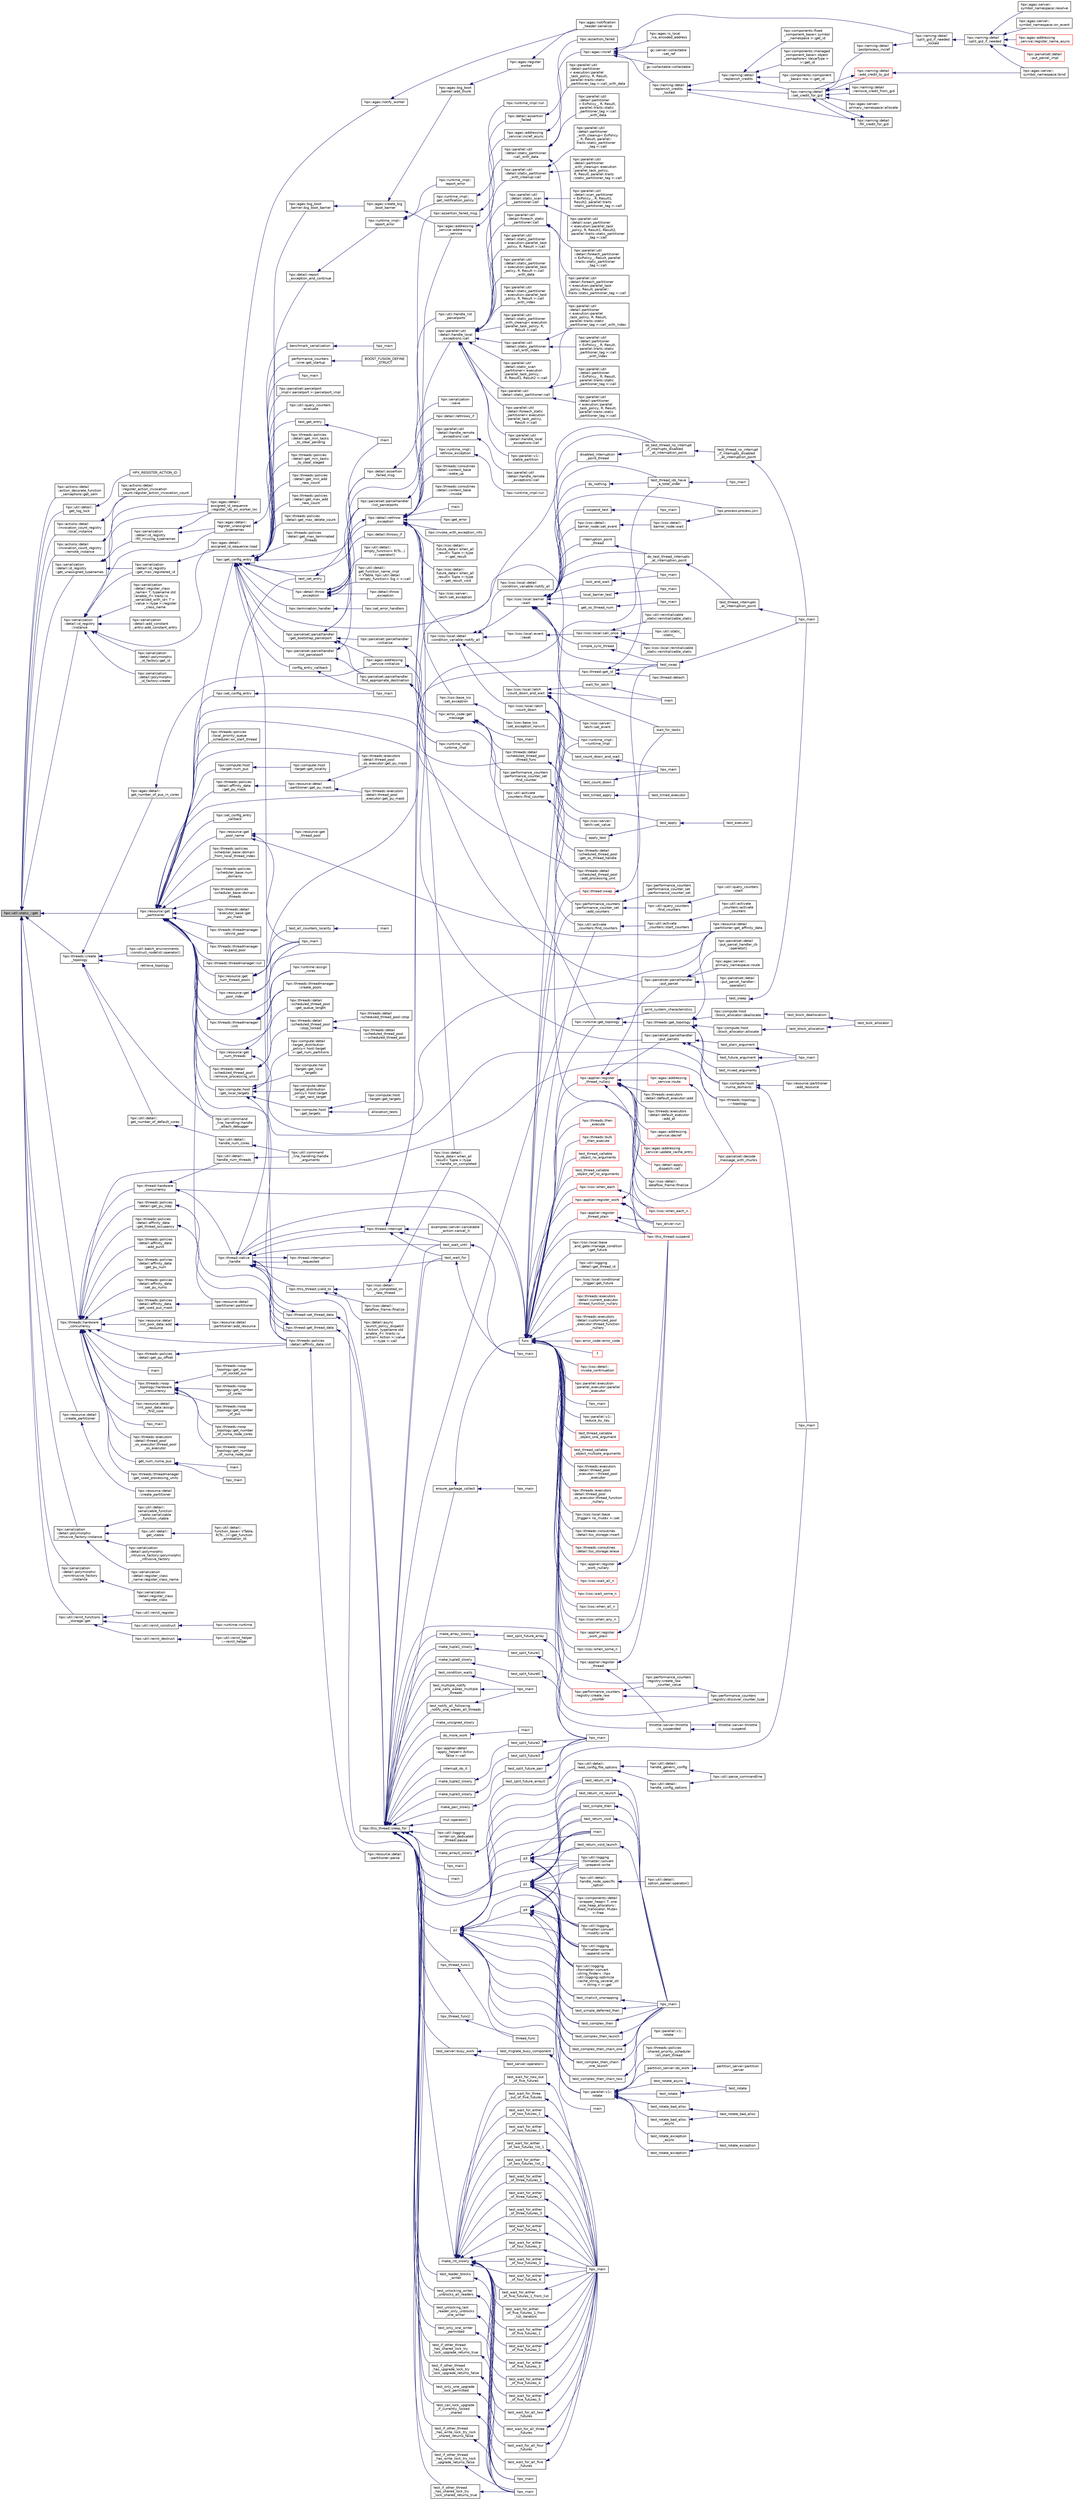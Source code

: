 digraph "hpx::util::static_::get"
{
  edge [fontname="Helvetica",fontsize="10",labelfontname="Helvetica",labelfontsize="10"];
  node [fontname="Helvetica",fontsize="10",shape=record];
  rankdir="LR";
  Node58 [label="hpx::util::static_::get",height=0.2,width=0.4,color="black", fillcolor="grey75", style="filled", fontcolor="black"];
  Node58 -> Node59 [dir="back",color="midnightblue",fontsize="10",style="solid",fontname="Helvetica"];
  Node59 [label="hpx::actions::detail\l::action_decorate_function\l_semaphore::get_sem",height=0.2,width=0.4,color="black", fillcolor="white", style="filled",URL="$d2/db2/structhpx_1_1actions_1_1detail_1_1action__decorate__function__semaphore.html#a97f25580b45e41f7590a9b1d46dab8f5"];
  Node58 -> Node60 [dir="back",color="midnightblue",fontsize="10",style="solid",fontname="Helvetica"];
  Node60 [label="hpx::util::detail::\lget_log_lock",height=0.2,width=0.4,color="black", fillcolor="white", style="filled",URL="$d2/d8e/namespacehpx_1_1util_1_1detail.html#a57f1fbf03c9751657730d26ee99fbbb6"];
  Node60 -> Node61 [dir="back",color="midnightblue",fontsize="10",style="solid",fontname="Helvetica"];
  Node61 [label="HPX_REGISTER_ACTION_ID",height=0.2,width=0.4,color="black", fillcolor="white", style="filled",URL="$d5/d9a/console__logging__server_8cpp.html#a66953adea6901c73678dd7601ef5435d"];
  Node58 -> Node62 [dir="back",color="midnightblue",fontsize="10",style="solid",fontname="Helvetica"];
  Node62 [label="hpx::actions::detail\l::invocation_count_registry\l::local_instance",height=0.2,width=0.4,color="black", fillcolor="white", style="filled",URL="$dc/d69/classhpx_1_1actions_1_1detail_1_1invocation__count__registry.html#ad61f686c5ae3ca3c2a73340e28e36223"];
  Node62 -> Node63 [dir="back",color="midnightblue",fontsize="10",style="solid",fontname="Helvetica"];
  Node63 [label="hpx::actions::detail\l::register_action_invocation\l_count::register_action_invocation_count",height=0.2,width=0.4,color="black", fillcolor="white", style="filled",URL="$d7/d4c/structhpx_1_1actions_1_1detail_1_1register__action__invocation__count.html#afaca68e5dba273afcc0023c91391f5c0"];
  Node58 -> Node64 [dir="back",color="midnightblue",fontsize="10",style="solid",fontname="Helvetica"];
  Node64 [label="hpx::actions::detail\l::invocation_count_registry\l::remote_instance",height=0.2,width=0.4,color="black", fillcolor="white", style="filled",URL="$dc/d69/classhpx_1_1actions_1_1detail_1_1invocation__count__registry.html#a490bef5c1827db25c0d28f4dfda49f2d"];
  Node64 -> Node63 [dir="back",color="midnightblue",fontsize="10",style="solid",fontname="Helvetica"];
  Node58 -> Node65 [dir="back",color="midnightblue",fontsize="10",style="solid",fontname="Helvetica"];
  Node65 [label="hpx::threads::create\l_topology",height=0.2,width=0.4,color="black", fillcolor="white", style="filled",URL="$d7/d28/namespacehpx_1_1threads.html#aa4cc56111111c0910b6705047d8e6588"];
  Node65 -> Node66 [dir="back",color="midnightblue",fontsize="10",style="solid",fontname="Helvetica"];
  Node66 [label="hpx::agas::detail::\lget_number_of_pus_in_cores",height=0.2,width=0.4,color="black", fillcolor="white", style="filled",URL="$dd/dd0/namespacehpx_1_1agas_1_1detail.html#a61528e142383c07747a7d3c8c4a718a4"];
  Node66 -> Node67 [dir="back",color="midnightblue",fontsize="10",style="solid",fontname="Helvetica"];
  Node67 [label="hpx::agas::addressing\l_service::initialize",height=0.2,width=0.4,color="black", fillcolor="white", style="filled",URL="$db/d58/structhpx_1_1agas_1_1addressing__service.html#afb80dcf683086f9ec1237c81129017d8"];
  Node67 -> Node68 [dir="back",color="midnightblue",fontsize="10",style="solid",fontname="Helvetica"];
  Node68 [label="hpx::runtime_impl::\lruntime_impl",height=0.2,width=0.4,color="black", fillcolor="white", style="filled",URL="$dc/d80/classhpx_1_1runtime__impl.html#a19b55584b2e6b6b4d72ae159fbef0f6e"];
  Node65 -> Node69 [dir="back",color="midnightblue",fontsize="10",style="solid",fontname="Helvetica"];
  Node69 [label="hpx::util::detail::\lget_number_of_default_cores",height=0.2,width=0.4,color="black", fillcolor="white", style="filled",URL="$d2/d8e/namespacehpx_1_1util_1_1detail.html#a23a47f04c3a8a73b6c0a0898ce5bf65b"];
  Node69 -> Node70 [dir="back",color="midnightblue",fontsize="10",style="solid",fontname="Helvetica"];
  Node70 [label="hpx::util::detail::\lhandle_num_cores",height=0.2,width=0.4,color="black", fillcolor="white", style="filled",URL="$d2/d8e/namespacehpx_1_1util_1_1detail.html#a6ff8fe3dac1304fff17a3cf0da2a4f72"];
  Node70 -> Node71 [dir="back",color="midnightblue",fontsize="10",style="solid",fontname="Helvetica"];
  Node71 [label="hpx::util::command\l_line_handling::handle\l_arguments",height=0.2,width=0.4,color="black", fillcolor="white", style="filled",URL="$d2/df0/structhpx_1_1util_1_1command__line__handling.html#a1aa8a009a61fe583bf8de6e144846eee"];
  Node65 -> Node72 [dir="back",color="midnightblue",fontsize="10",style="solid",fontname="Helvetica"];
  Node72 [label="hpx::util::command\l_line_handling::handle\l_attach_debugger",height=0.2,width=0.4,color="black", fillcolor="white", style="filled",URL="$d2/df0/structhpx_1_1util_1_1command__line__handling.html#ae8163b563d79e71fd4a62eb19be542c7"];
  Node65 -> Node73 [dir="back",color="midnightblue",fontsize="10",style="solid",fontname="Helvetica"];
  Node73 [label="hpx::util::batch_environments\l::construct_nodelist::operator()",height=0.2,width=0.4,color="black", fillcolor="white", style="filled",URL="$d5/d2a/structhpx_1_1util_1_1batch__environments_1_1construct__nodelist.html#a0ec852c1d3e62f9e0437d361bff0a2e3"];
  Node65 -> Node74 [dir="back",color="midnightblue",fontsize="10",style="solid",fontname="Helvetica"];
  Node74 [label="retrieve_topology",height=0.2,width=0.4,color="black", fillcolor="white", style="filled",URL="$da/d5f/stream_8cpp.html#ab70a11b2c271588eeef9d54a2599ed7a"];
  Node58 -> Node75 [dir="back",color="midnightblue",fontsize="10",style="solid",fontname="Helvetica"];
  Node75 [label="hpx::resource::get\l_partitioner",height=0.2,width=0.4,color="black", fillcolor="white", style="filled",URL="$dd/da5/namespacehpx_1_1resource.html#af91354c369d9a22a00581d6b6da7d0ee"];
  Node75 -> Node76 [dir="back",color="midnightblue",fontsize="10",style="solid",fontname="Helvetica"];
  Node76 [label="hpx::threads::policies\l::detail::affinity_data::init",height=0.2,width=0.4,color="black", fillcolor="white", style="filled",URL="$d7/d9b/structhpx_1_1threads_1_1policies_1_1detail_1_1affinity__data.html#af1b5d1af92b58e065b42048f9114f107"];
  Node76 -> Node77 [dir="back",color="midnightblue",fontsize="10",style="solid",fontname="Helvetica"];
  Node77 [label="hpx::resource::detail\l::partitioner::parse",height=0.2,width=0.4,color="black", fillcolor="white", style="filled",URL="$d0/dab/classhpx_1_1resource_1_1detail_1_1partitioner.html#a8319dd5018945e7d493f7a6d88a6ca02"];
  Node75 -> Node78 [dir="back",color="midnightblue",fontsize="10",style="solid",fontname="Helvetica"];
  Node78 [label="hpx::threads::policies\l::detail::affinity_data\l::get_pu_mask",height=0.2,width=0.4,color="black", fillcolor="white", style="filled",URL="$d7/d9b/structhpx_1_1threads_1_1policies_1_1detail_1_1affinity__data.html#ab0cc2ec8ed94ae2b82c20a6b975ecf75"];
  Node78 -> Node79 [dir="back",color="midnightblue",fontsize="10",style="solid",fontname="Helvetica"];
  Node79 [label="hpx::resource::detail\l::partitioner::get_pu_mask",height=0.2,width=0.4,color="black", fillcolor="white", style="filled",URL="$d0/dab/classhpx_1_1resource_1_1detail_1_1partitioner.html#a9cee933ef199fef31e6b8d48f42bb77b"];
  Node79 -> Node80 [dir="back",color="midnightblue",fontsize="10",style="solid",fontname="Helvetica"];
  Node80 [label="hpx::threads::executors\l::detail::thread_pool\l_executor::get_pu_mask",height=0.2,width=0.4,color="black", fillcolor="white", style="filled",URL="$d0/d20/classhpx_1_1threads_1_1executors_1_1detail_1_1thread__pool__executor.html#a6a0c0ade274c2f5f2f6651699873942c"];
  Node79 -> Node81 [dir="back",color="midnightblue",fontsize="10",style="solid",fontname="Helvetica"];
  Node81 [label="hpx::threads::executors\l::detail::thread_pool\l_os_executor::get_pu_mask",height=0.2,width=0.4,color="black", fillcolor="white", style="filled",URL="$da/dda/classhpx_1_1threads_1_1executors_1_1detail_1_1thread__pool__os__executor.html#ac43430f91516a48e9ddbefd7ee58ef3c"];
  Node75 -> Node72 [dir="back",color="midnightblue",fontsize="10",style="solid",fontname="Helvetica"];
  Node75 -> Node82 [dir="back",color="midnightblue",fontsize="10",style="solid",fontname="Helvetica"];
  Node82 [label="hpx::compute::host\l::get_local_targets",height=0.2,width=0.4,color="black", fillcolor="white", style="filled",URL="$d4/da7/namespacehpx_1_1compute_1_1host.html#a238769942b8ebc61d862ec2e387fad36"];
  Node82 -> Node83 [dir="back",color="midnightblue",fontsize="10",style="solid",fontname="Helvetica"];
  Node83 [label="hpx::compute::host\l::get_targets",height=0.2,width=0.4,color="black", fillcolor="white", style="filled",URL="$d4/da7/namespacehpx_1_1compute_1_1host.html#a4245026cb24f42b34b7e2b19a158675f"];
  Node83 -> Node84 [dir="back",color="midnightblue",fontsize="10",style="solid",fontname="Helvetica"];
  Node84 [label="allocation_tests",height=0.2,width=0.4,color="black", fillcolor="white", style="filled",URL="$d9/dd1/partitioned__vector__target_8cpp.html#a6d87fc781021613fc9f4ff247fbd5c86"];
  Node83 -> Node85 [dir="back",color="midnightblue",fontsize="10",style="solid",fontname="Helvetica"];
  Node85 [label="hpx::compute::host\l::target::get_targets",height=0.2,width=0.4,color="black", fillcolor="white", style="filled",URL="$d9/d46/structhpx_1_1compute_1_1host_1_1target.html#a49590aa5b04c3aaec68e14a716e8b36c"];
  Node82 -> Node86 [dir="back",color="midnightblue",fontsize="10",style="solid",fontname="Helvetica"];
  Node86 [label="hpx_main",height=0.2,width=0.4,color="black", fillcolor="white", style="filled",URL="$da/d5f/stream_8cpp.html#a4ca51ec94fa82421fc621b58eef7b01c"];
  Node82 -> Node87 [dir="back",color="midnightblue",fontsize="10",style="solid",fontname="Helvetica"];
  Node87 [label="hpx::compute::host\l::target::get_local\l_targets",height=0.2,width=0.4,color="black", fillcolor="white", style="filled",URL="$d9/d46/structhpx_1_1compute_1_1host_1_1target.html#a9de14ce81878c25554e9fba447b39e77"];
  Node82 -> Node88 [dir="back",color="midnightblue",fontsize="10",style="solid",fontname="Helvetica"];
  Node88 [label="hpx::compute::detail\l::target_distribution\l_policy\< host::target\l \>::get_next_target",height=0.2,width=0.4,color="black", fillcolor="white", style="filled",URL="$db/d72/structhpx_1_1compute_1_1detail_1_1target__distribution__policy.html#ad226e2886f92e3bb62722a937d577224"];
  Node82 -> Node89 [dir="back",color="midnightblue",fontsize="10",style="solid",fontname="Helvetica"];
  Node89 [label="hpx::compute::detail\l::target_distribution\l_policy\< host::target\l \>::get_num_partitions",height=0.2,width=0.4,color="black", fillcolor="white", style="filled",URL="$db/d72/structhpx_1_1compute_1_1detail_1_1target__distribution__policy.html#ac9e72095f6f4e2104d7baeea016c6731"];
  Node75 -> Node90 [dir="back",color="midnightblue",fontsize="10",style="solid",fontname="Helvetica"];
  Node90 [label="hpx::compute::host\l::target::num_pus",height=0.2,width=0.4,color="black", fillcolor="white", style="filled",URL="$d9/d46/structhpx_1_1compute_1_1host_1_1target.html#acec60cfb619c1a63ca22f723e521d89f"];
  Node90 -> Node91 [dir="back",color="midnightblue",fontsize="10",style="solid",fontname="Helvetica"];
  Node91 [label="hpx::compute::host\l::target::get_locality",height=0.2,width=0.4,color="black", fillcolor="white", style="filled",URL="$d9/d46/structhpx_1_1compute_1_1host_1_1target.html#aeed846f8c9c70a97451bd9a8bd0b1d70"];
  Node75 -> Node92 [dir="back",color="midnightblue",fontsize="10",style="solid",fontname="Helvetica"];
  Node92 [label="hpx::threads::policies\l::local_priority_queue\l_scheduler::on_start_thread",height=0.2,width=0.4,color="black", fillcolor="white", style="filled",URL="$d7/d87/classhpx_1_1threads_1_1policies_1_1local__priority__queue__scheduler.html#a6223fc30716f65566fbbd4bfbd588804"];
  Node75 -> Node93 [dir="back",color="midnightblue",fontsize="10",style="solid",fontname="Helvetica"];
  Node93 [label="hpx::compute::host\l::numa_domains",height=0.2,width=0.4,color="black", fillcolor="white", style="filled",URL="$d4/da7/namespacehpx_1_1compute_1_1host.html#a148bd526927f3b5f85a108c890973588"];
  Node93 -> Node94 [dir="back",color="midnightblue",fontsize="10",style="solid",fontname="Helvetica"];
  Node94 [label="hpx::resource::partitioner\l::add_resource",height=0.2,width=0.4,color="black", fillcolor="white", style="filled",URL="$dc/d38/classhpx_1_1resource_1_1partitioner.html#ae994b2afde4fe9414c8e0b158615387b"];
  Node93 -> Node86 [dir="back",color="midnightblue",fontsize="10",style="solid",fontname="Helvetica"];
  Node75 -> Node95 [dir="back",color="midnightblue",fontsize="10",style="solid",fontname="Helvetica"];
  Node95 [label="hpx::resource::get\l_num_thread_pools",height=0.2,width=0.4,color="black", fillcolor="white", style="filled",URL="$dd/da5/namespacehpx_1_1resource.html#acef59bcff0042df513e1cbe07c14a245"];
  Node95 -> Node96 [dir="back",color="midnightblue",fontsize="10",style="solid",fontname="Helvetica"];
  Node96 [label="test_all_counters_locality",height=0.2,width=0.4,color="black", fillcolor="white", style="filled",URL="$d1/d66/all__counters_8cpp.html#a34bf97a9c78dd60c22389da383f346fd"];
  Node96 -> Node97 [dir="back",color="midnightblue",fontsize="10",style="solid",fontname="Helvetica"];
  Node97 [label="main",height=0.2,width=0.4,color="black", fillcolor="white", style="filled",URL="$d1/d66/all__counters_8cpp.html#a0ddf1224851353fc92bfbff6f499fa97"];
  Node95 -> Node98 [dir="back",color="midnightblue",fontsize="10",style="solid",fontname="Helvetica"];
  Node98 [label="hpx_main",height=0.2,width=0.4,color="black", fillcolor="white", style="filled",URL="$d8/dd8/resource__partitioner_8cpp.html#ab1825231fb9efbfb464404767c072654"];
  Node75 -> Node99 [dir="back",color="midnightblue",fontsize="10",style="solid",fontname="Helvetica"];
  Node99 [label="hpx::resource::get\l_num_threads",height=0.2,width=0.4,color="black", fillcolor="white", style="filled",URL="$dd/da5/namespacehpx_1_1resource.html#acc0711ccaa11c4dfd03563d2afb758d3"];
  Node99 -> Node100 [dir="back",color="midnightblue",fontsize="10",style="solid",fontname="Helvetica"];
  Node100 [label="hpx::resource::detail\l::partitioner::get_affinity_data",height=0.2,width=0.4,color="black", fillcolor="white", style="filled",URL="$d0/dab/classhpx_1_1resource_1_1detail_1_1partitioner.html#a932efced0bbfee361094b8552334d931"];
  Node99 -> Node98 [dir="back",color="midnightblue",fontsize="10",style="solid",fontname="Helvetica"];
  Node75 -> Node101 [dir="back",color="midnightblue",fontsize="10",style="solid",fontname="Helvetica"];
  Node101 [label="hpx::resource::get\l_pool_index",height=0.2,width=0.4,color="black", fillcolor="white", style="filled",URL="$dd/da5/namespacehpx_1_1resource.html#ac7e9a020183708e907604dbf16260e84",tooltip="Return the internal index of the pool given its name. "];
  Node101 -> Node100 [dir="back",color="midnightblue",fontsize="10",style="solid",fontname="Helvetica"];
  Node101 -> Node98 [dir="back",color="midnightblue",fontsize="10",style="solid",fontname="Helvetica"];
  Node75 -> Node102 [dir="back",color="midnightblue",fontsize="10",style="solid",fontname="Helvetica"];
  Node102 [label="hpx::resource::get\l_pool_name",height=0.2,width=0.4,color="black", fillcolor="white", style="filled",URL="$dd/da5/namespacehpx_1_1resource.html#abc2ed94ba9496a1f78e41d496791ddd4",tooltip="Return the name of the pool given its internal index. "];
  Node102 -> Node103 [dir="back",color="midnightblue",fontsize="10",style="solid",fontname="Helvetica"];
  Node103 [label="hpx::resource::get\l_thread_pool",height=0.2,width=0.4,color="black", fillcolor="white", style="filled",URL="$dd/da5/namespacehpx_1_1resource.html#a8ab78d95eaa6f193a085a1d983ea9f5b",tooltip="Return the thread pool given its internal index. "];
  Node102 -> Node100 [dir="back",color="midnightblue",fontsize="10",style="solid",fontname="Helvetica"];
  Node102 -> Node98 [dir="back",color="midnightblue",fontsize="10",style="solid",fontname="Helvetica"];
  Node75 -> Node104 [dir="back",color="midnightblue",fontsize="10",style="solid",fontname="Helvetica"];
  Node104 [label="hpx::runtime::assign\l_cores",height=0.2,width=0.4,color="black", fillcolor="white", style="filled",URL="$d0/d7b/classhpx_1_1runtime.html#ab3c29b4713d734dea0e6a5799bfe24e5"];
  Node75 -> Node105 [dir="back",color="midnightblue",fontsize="10",style="solid",fontname="Helvetica"];
  Node105 [label="hpx::get_config_entry",height=0.2,width=0.4,color="black", fillcolor="white", style="filled",URL="$d8/d83/namespacehpx.html#a097240e6744bc8905f708932da401835",tooltip="Retrieve the string value of a configuration entry given by key. "];
  Node105 -> Node76 [dir="back",color="midnightblue",fontsize="10",style="solid",fontname="Helvetica"];
  Node105 -> Node106 [dir="back",color="midnightblue",fontsize="10",style="solid",fontname="Helvetica"];
  Node106 [label="test_get_entry",height=0.2,width=0.4,color="black", fillcolor="white", style="filled",URL="$d8/dca/config__entry_8cpp.html#ad8e9eb11ed7126448958133601797c86"];
  Node106 -> Node107 [dir="back",color="midnightblue",fontsize="10",style="solid",fontname="Helvetica"];
  Node107 [label="main",height=0.2,width=0.4,color="black", fillcolor="white", style="filled",URL="$d8/dca/config__entry_8cpp.html#a0ddf1224851353fc92bfbff6f499fa97"];
  Node105 -> Node108 [dir="back",color="midnightblue",fontsize="10",style="solid",fontname="Helvetica"];
  Node108 [label="test_set_entry",height=0.2,width=0.4,color="black", fillcolor="white", style="filled",URL="$d8/dca/config__entry_8cpp.html#aeda7a9c06d7b614d53af495914f68a49"];
  Node108 -> Node107 [dir="back",color="midnightblue",fontsize="10",style="solid",fontname="Helvetica"];
  Node105 -> Node109 [dir="back",color="midnightblue",fontsize="10",style="solid",fontname="Helvetica"];
  Node109 [label="hpx_main",height=0.2,width=0.4,color="black", fillcolor="white", style="filled",URL="$d9/d26/configuration__1572_8cpp.html#ab1825231fb9efbfb464404767c072654"];
  Node105 -> Node110 [dir="back",color="midnightblue",fontsize="10",style="solid",fontname="Helvetica"];
  Node110 [label="hpx::detail::throw\l_exception",height=0.2,width=0.4,color="black", fillcolor="white", style="filled",URL="$d5/dbe/namespacehpx_1_1detail.html#a6366f24c7da7fddd56679cb4f108689d"];
  Node110 -> Node111 [dir="back",color="midnightblue",fontsize="10",style="solid",fontname="Helvetica"];
  Node111 [label="hpx::util::detail::\lempty_function\< R(Ts...)\l\>::operator()",height=0.2,width=0.4,color="black", fillcolor="white", style="filled",URL="$d8/d21/structhpx_1_1util_1_1detail_1_1empty__function_3_01_r_07_ts_8_8_8_08_4.html#adb431a3cceb8571dc9585ee569785162"];
  Node110 -> Node112 [dir="back",color="midnightblue",fontsize="10",style="solid",fontname="Helvetica"];
  Node112 [label="hpx::util::detail::\lget_function_name_impl\l\< VTable, hpx::util::detail\l::empty_function\< Sig \> \>::call",height=0.2,width=0.4,color="black", fillcolor="white", style="filled",URL="$d0/dd7/structhpx_1_1util_1_1detail_1_1get__function__name__impl_3_01_v_table_00_01hpx_1_1util_1_1detail8e73ebb974234b85000c33f4ae0f5f16.html#a75bf9540c81f7b5e41183f3205c12a62"];
  Node110 -> Node113 [dir="back",color="midnightblue",fontsize="10",style="solid",fontname="Helvetica"];
  Node113 [label="hpx::detail::assertion\l_failed_msg",height=0.2,width=0.4,color="black", fillcolor="white", style="filled",URL="$d5/dbe/namespacehpx_1_1detail.html#a078ade6d283dcb816b9295092df8bd7b"];
  Node113 -> Node114 [dir="back",color="midnightblue",fontsize="10",style="solid",fontname="Helvetica"];
  Node114 [label="hpx::assertion_failed_msg",height=0.2,width=0.4,color="black", fillcolor="white", style="filled",URL="$d8/d83/namespacehpx.html#a89481420ff4aeab8c105f891a54d05e7"];
  Node114 -> Node115 [dir="back",color="midnightblue",fontsize="10",style="solid",fontname="Helvetica"];
  Node115 [label="hpx::detail::assertion\l_failed",height=0.2,width=0.4,color="black", fillcolor="white", style="filled",URL="$d5/dbe/namespacehpx_1_1detail.html#a2d17d424c0a0fe9531ed345e974276e2"];
  Node115 -> Node116 [dir="back",color="midnightblue",fontsize="10",style="solid",fontname="Helvetica"];
  Node116 [label="hpx::assertion_failed",height=0.2,width=0.4,color="black", fillcolor="white", style="filled",URL="$d8/d83/namespacehpx.html#a28fef0a5f0bb88b48bb37829d1efeb83"];
  Node110 -> Node117 [dir="back",color="midnightblue",fontsize="10",style="solid",fontname="Helvetica"];
  Node117 [label="hpx::detail::throw\l_exception",height=0.2,width=0.4,color="black", fillcolor="white", style="filled",URL="$d5/dbe/namespacehpx_1_1detail.html#afe2ffcad03076b9ff496b50d1d8945b2"];
  Node110 -> Node118 [dir="back",color="midnightblue",fontsize="10",style="solid",fontname="Helvetica"];
  Node118 [label="hpx::detail::rethrow\l_exception",height=0.2,width=0.4,color="black", fillcolor="white", style="filled",URL="$d5/dbe/namespacehpx_1_1detail.html#aee8c9834a58f5c303ab3458b3b47d557"];
  Node118 -> Node119 [dir="back",color="midnightblue",fontsize="10",style="solid",fontname="Helvetica"];
  Node119 [label="hpx::lcos::base_lco\l::set_exception",height=0.2,width=0.4,color="black", fillcolor="white", style="filled",URL="$d4/d89/classhpx_1_1lcos_1_1base__lco.html#a85408899df98b05ceeb1aac31713f84d"];
  Node119 -> Node120 [dir="back",color="midnightblue",fontsize="10",style="solid",fontname="Helvetica"];
  Node120 [label="hpx::lcos::base_lco\l::set_exception_nonvirt",height=0.2,width=0.4,color="black", fillcolor="white", style="filled",URL="$d4/d89/classhpx_1_1lcos_1_1base__lco.html#a969b5d5ecc77e759c713a0bb7a9d39fa"];
  Node118 -> Node121 [dir="back",color="midnightblue",fontsize="10",style="solid",fontname="Helvetica"];
  Node121 [label="hpx::lcos::local::detail\l::condition_variable::notify_all",height=0.2,width=0.4,color="black", fillcolor="white", style="filled",URL="$d2/d39/classhpx_1_1lcos_1_1local_1_1detail_1_1condition__variable.html#adb0b4abe6f75aa3fad397b6a556ff1ae"];
  Node121 -> Node122 [dir="back",color="midnightblue",fontsize="10",style="solid",fontname="Helvetica"];
  Node122 [label="hpx::lcos::local::detail\l::condition_variable::notify_all",height=0.2,width=0.4,color="black", fillcolor="white", style="filled",URL="$d2/d39/classhpx_1_1lcos_1_1local_1_1detail_1_1condition__variable.html#ae669c43530443e8852760f51f0ee3862"];
  Node121 -> Node123 [dir="back",color="midnightblue",fontsize="10",style="solid",fontname="Helvetica"];
  Node123 [label="hpx::lcos::local::event\l::reset",height=0.2,width=0.4,color="black", fillcolor="white", style="filled",URL="$d2/d08/classhpx_1_1lcos_1_1local_1_1event.html#a1705a352cfae05961fe1f5c112199554",tooltip="Reset the event. "];
  Node123 -> Node124 [dir="back",color="midnightblue",fontsize="10",style="solid",fontname="Helvetica"];
  Node124 [label="hpx::lcos::local::call_once",height=0.2,width=0.4,color="black", fillcolor="white", style="filled",URL="$d0/d47/namespacehpx_1_1lcos_1_1local.html#a3fa67464391720578b24d35907853756"];
  Node124 -> Node125 [dir="back",color="midnightblue",fontsize="10",style="solid",fontname="Helvetica"];
  Node125 [label="hpx::lcos::local::reinitializable\l_static::reinitializable_static",height=0.2,width=0.4,color="black", fillcolor="white", style="filled",URL="$d4/d04/structhpx_1_1lcos_1_1local_1_1reinitializable__static.html#a5be89efcb123484e955a72ee512d0ea2"];
  Node124 -> Node126 [dir="back",color="midnightblue",fontsize="10",style="solid",fontname="Helvetica"];
  Node126 [label="hpx::util::reinitializable\l_static::reinitializable_static",height=0.2,width=0.4,color="black", fillcolor="white", style="filled",URL="$d2/db7/structhpx_1_1util_1_1reinitializable__static.html#a8ebb2d00ae9b9ed3bef5751a326e57b3"];
  Node124 -> Node127 [dir="back",color="midnightblue",fontsize="10",style="solid",fontname="Helvetica"];
  Node127 [label="hpx::util::static_\l::static_",height=0.2,width=0.4,color="black", fillcolor="white", style="filled",URL="$d3/dbb/structhpx_1_1util_1_1static__.html#a469d6f838e6368a1517bc1082099b8da"];
  Node121 -> Node128 [dir="back",color="midnightblue",fontsize="10",style="solid",fontname="Helvetica"];
  Node128 [label="hpx::lcos::local::latch\l::count_down_and_wait",height=0.2,width=0.4,color="black", fillcolor="white", style="filled",URL="$dd/de7/classhpx_1_1lcos_1_1local_1_1latch.html#adefe7460a4205b19b2d7db2390673685"];
  Node128 -> Node129 [dir="back",color="midnightblue",fontsize="10",style="solid",fontname="Helvetica"];
  Node129 [label="wait_for_latch",height=0.2,width=0.4,color="black", fillcolor="white", style="filled",URL="$d3/dd4/enumerate__threads_8cpp.html#a1044b11869f3225fc64846d4674c34a0"];
  Node129 -> Node130 [dir="back",color="midnightblue",fontsize="10",style="solid",fontname="Helvetica"];
  Node130 [label="main",height=0.2,width=0.4,color="black", fillcolor="white", style="filled",URL="$d3/dd4/enumerate__threads_8cpp.html#ae66f6b31b5ad750f1fe042a706a4e3d4"];
  Node128 -> Node130 [dir="back",color="midnightblue",fontsize="10",style="solid",fontname="Helvetica"];
  Node128 -> Node131 [dir="back",color="midnightblue",fontsize="10",style="solid",fontname="Helvetica"];
  Node131 [label="hpx::lcos::server::\llatch::set_event",height=0.2,width=0.4,color="black", fillcolor="white", style="filled",URL="$d7/d72/classhpx_1_1lcos_1_1server_1_1latch.html#ad456d4a188574ebc6bdb53f626cb8b27"];
  Node128 -> Node132 [dir="back",color="midnightblue",fontsize="10",style="solid",fontname="Helvetica"];
  Node132 [label="test_count_down_and_wait",height=0.2,width=0.4,color="black", fillcolor="white", style="filled",URL="$d4/db4/local__latch_8cpp.html#a835e7630881efa4fb379972b0dc2fdb1"];
  Node132 -> Node133 [dir="back",color="midnightblue",fontsize="10",style="solid",fontname="Helvetica"];
  Node133 [label="hpx_main",height=0.2,width=0.4,color="black", fillcolor="white", style="filled",URL="$d4/db4/local__latch_8cpp.html#aefd26dd818037509b2241068d57e3e1d"];
  Node128 -> Node133 [dir="back",color="midnightblue",fontsize="10",style="solid",fontname="Helvetica"];
  Node128 -> Node134 [dir="back",color="midnightblue",fontsize="10",style="solid",fontname="Helvetica"];
  Node134 [label="test_apply",height=0.2,width=0.4,color="black", fillcolor="white", style="filled",URL="$d8/d83/minimal__async__executor_8cpp.html#a5f84f0aa2a8c7b97a91aff6d6eb013fc"];
  Node134 -> Node135 [dir="back",color="midnightblue",fontsize="10",style="solid",fontname="Helvetica"];
  Node135 [label="test_executor",height=0.2,width=0.4,color="black", fillcolor="white", style="filled",URL="$d8/d83/minimal__async__executor_8cpp.html#a12065ee56eec28d3895ba316405a7116"];
  Node128 -> Node136 [dir="back",color="midnightblue",fontsize="10",style="solid",fontname="Helvetica"];
  Node136 [label="test_timed_apply",height=0.2,width=0.4,color="black", fillcolor="white", style="filled",URL="$d7/de3/minimal__timed__async__executor_8cpp.html#a4efa415d3bbbec720c16e167505810e9"];
  Node136 -> Node137 [dir="back",color="midnightblue",fontsize="10",style="solid",fontname="Helvetica"];
  Node137 [label="test_timed_executor",height=0.2,width=0.4,color="black", fillcolor="white", style="filled",URL="$d7/de3/minimal__timed__async__executor_8cpp.html#a4e2d002d587a77e84eb27f1f903f5094"];
  Node121 -> Node138 [dir="back",color="midnightblue",fontsize="10",style="solid",fontname="Helvetica"];
  Node138 [label="hpx::lcos::local::latch\l::count_down",height=0.2,width=0.4,color="black", fillcolor="white", style="filled",URL="$dd/de7/classhpx_1_1lcos_1_1local_1_1latch.html#aef25cea98d12a646af282d0251583d53"];
  Node138 -> Node139 [dir="back",color="midnightblue",fontsize="10",style="solid",fontname="Helvetica"];
  Node139 [label="hpx::lcos::server::\llatch::set_value",height=0.2,width=0.4,color="black", fillcolor="white", style="filled",URL="$d7/d72/classhpx_1_1lcos_1_1server_1_1latch.html#a547d6f9581fc315e3ab990be67bfa5eb",tooltip="This is invoked whenever the count_down() function is called. "];
  Node138 -> Node140 [dir="back",color="midnightblue",fontsize="10",style="solid",fontname="Helvetica"];
  Node140 [label="test_count_down",height=0.2,width=0.4,color="black", fillcolor="white", style="filled",URL="$d4/db4/local__latch_8cpp.html#a6920c9633d0c95c497d3a4ee446a2bc5"];
  Node140 -> Node133 [dir="back",color="midnightblue",fontsize="10",style="solid",fontname="Helvetica"];
  Node138 -> Node141 [dir="back",color="midnightblue",fontsize="10",style="solid",fontname="Helvetica"];
  Node141 [label="apply_test",height=0.2,width=0.4,color="black", fillcolor="white", style="filled",URL="$d8/d83/minimal__async__executor_8cpp.html#a7e42b6242cfc769ca209a7d7db8e7f16"];
  Node141 -> Node134 [dir="back",color="midnightblue",fontsize="10",style="solid",fontname="Helvetica"];
  Node121 -> Node142 [dir="back",color="midnightblue",fontsize="10",style="solid",fontname="Helvetica"];
  Node142 [label="hpx::lcos::local::barrier\l::wait",height=0.2,width=0.4,color="black", fillcolor="white", style="filled",URL="$da/d43/classhpx_1_1lcos_1_1local_1_1barrier.html#ae3374c182ffd12c9975963139b6f9255"];
  Node142 -> Node143 [dir="back",color="midnightblue",fontsize="10",style="solid",fontname="Helvetica"];
  Node143 [label="hpx::lcos::detail::\lbarrier_node::set_event",height=0.2,width=0.4,color="black", fillcolor="white", style="filled",URL="$dc/dd7/structhpx_1_1lcos_1_1detail_1_1barrier__node.html#a7c4df1612298d6bca82818ad1ab263e7"];
  Node143 -> Node144 [dir="back",color="midnightblue",fontsize="10",style="solid",fontname="Helvetica"];
  Node144 [label="hpx::lcos::detail::\lbarrier_node::wait",height=0.2,width=0.4,color="black", fillcolor="white", style="filled",URL="$dc/dd7/structhpx_1_1lcos_1_1detail_1_1barrier__node.html#aa4e3bd2f6143714f869892b8e992c45e"];
  Node144 -> Node145 [dir="back",color="midnightblue",fontsize="10",style="solid",fontname="Helvetica"];
  Node145 [label="hpx.process.process.join",height=0.2,width=0.4,color="black", fillcolor="white", style="filled",URL="$d3/d41/classhpx_1_1process_1_1process.html#acc7ec4687f3bf5ae121ef7b494d991d8"];
  Node142 -> Node146 [dir="back",color="midnightblue",fontsize="10",style="solid",fontname="Helvetica"];
  Node146 [label="lock_and_wait",height=0.2,width=0.4,color="black", fillcolor="white", style="filled",URL="$d5/dca/hpx__thread__phase_8cpp.html#a33ae614742af7a5d14a763390f10b5ce"];
  Node146 -> Node147 [dir="back",color="midnightblue",fontsize="10",style="solid",fontname="Helvetica"];
  Node147 [label="hpx_main",height=0.2,width=0.4,color="black", fillcolor="white", style="filled",URL="$d5/dca/hpx__thread__phase_8cpp.html#aaf67a3863f19ff7033e239ebb1204fb7"];
  Node142 -> Node147 [dir="back",color="midnightblue",fontsize="10",style="solid",fontname="Helvetica"];
  Node142 -> Node148 [dir="back",color="midnightblue",fontsize="10",style="solid",fontname="Helvetica"];
  Node148 [label="hpx_driver::run",height=0.2,width=0.4,color="black", fillcolor="white", style="filled",URL="$df/d10/structhpx__driver.html#a18f4851aebac8f2b382fae393675108f"];
  Node142 -> Node149 [dir="back",color="midnightblue",fontsize="10",style="solid",fontname="Helvetica"];
  Node149 [label="local_barrier_test",height=0.2,width=0.4,color="black", fillcolor="white", style="filled",URL="$d2/db4/tests_2unit_2lcos_2local__barrier_8cpp.html#aa0780d94f0cd2b7fb0085691df108c5d"];
  Node149 -> Node150 [dir="back",color="midnightblue",fontsize="10",style="solid",fontname="Helvetica"];
  Node150 [label="hpx_main",height=0.2,width=0.4,color="black", fillcolor="white", style="filled",URL="$d2/db4/tests_2unit_2lcos_2local__barrier_8cpp.html#aaf67a3863f19ff7033e239ebb1204fb7"];
  Node142 -> Node151 [dir="back",color="midnightblue",fontsize="10",style="solid",fontname="Helvetica"];
  Node151 [label="get_os_thread_num",height=0.2,width=0.4,color="black", fillcolor="white", style="filled",URL="$d2/dfb/os__thread__num_8cpp.html#a4e93c08a1dab5895036ff150c5cbf0aa"];
  Node151 -> Node152 [dir="back",color="midnightblue",fontsize="10",style="solid",fontname="Helvetica"];
  Node152 [label="hpx_main",height=0.2,width=0.4,color="black", fillcolor="white", style="filled",URL="$d2/dfb/os__thread__num_8cpp.html#aaf67a3863f19ff7033e239ebb1204fb7"];
  Node142 -> Node145 [dir="back",color="midnightblue",fontsize="10",style="solid",fontname="Helvetica"];
  Node142 -> Node153 [dir="back",color="midnightblue",fontsize="10",style="solid",fontname="Helvetica"];
  Node153 [label="interruption_point\l_thread",height=0.2,width=0.4,color="black", fillcolor="white", style="filled",URL="$d0/d4e/tests_2unit_2threads_2thread_8cpp.html#a4ed7731f04404da6ea18c2204329f7cb"];
  Node153 -> Node154 [dir="back",color="midnightblue",fontsize="10",style="solid",fontname="Helvetica"];
  Node154 [label="do_test_thread_interrupts\l_at_interruption_point",height=0.2,width=0.4,color="black", fillcolor="white", style="filled",URL="$d0/d4e/tests_2unit_2threads_2thread_8cpp.html#a1592be75203d2ef54f0a19832cacecf8"];
  Node154 -> Node155 [dir="back",color="midnightblue",fontsize="10",style="solid",fontname="Helvetica"];
  Node155 [label="test_thread_interrupts\l_at_interruption_point",height=0.2,width=0.4,color="black", fillcolor="white", style="filled",URL="$d0/d4e/tests_2unit_2threads_2thread_8cpp.html#a4a6a8c2918dcd825da0102f3a63bf24a"];
  Node155 -> Node156 [dir="back",color="midnightblue",fontsize="10",style="solid",fontname="Helvetica"];
  Node156 [label="hpx_main",height=0.2,width=0.4,color="black", fillcolor="white", style="filled",URL="$d0/d4e/tests_2unit_2threads_2thread_8cpp.html#a255f773d830db5ca937cff11c2692fa2"];
  Node142 -> Node154 [dir="back",color="midnightblue",fontsize="10",style="solid",fontname="Helvetica"];
  Node142 -> Node157 [dir="back",color="midnightblue",fontsize="10",style="solid",fontname="Helvetica"];
  Node157 [label="disabled_interruption\l_point_thread",height=0.2,width=0.4,color="black", fillcolor="white", style="filled",URL="$d0/d4e/tests_2unit_2threads_2thread_8cpp.html#a36cf1f1e669661313a3a2657b174f7c2"];
  Node157 -> Node158 [dir="back",color="midnightblue",fontsize="10",style="solid",fontname="Helvetica"];
  Node158 [label="do_test_thread_no_interrupt\l_if_interrupts_disabled\l_at_interruption_point",height=0.2,width=0.4,color="black", fillcolor="white", style="filled",URL="$d0/d4e/tests_2unit_2threads_2thread_8cpp.html#a83a3b29d9f2edb5952625e72f9651985"];
  Node158 -> Node159 [dir="back",color="midnightblue",fontsize="10",style="solid",fontname="Helvetica"];
  Node159 [label="test_thread_no_interrupt\l_if_interrupts_disabled\l_at_interruption_point",height=0.2,width=0.4,color="black", fillcolor="white", style="filled",URL="$d0/d4e/tests_2unit_2threads_2thread_8cpp.html#ae8589f467c87f24293dd95710b4d8374"];
  Node159 -> Node156 [dir="back",color="midnightblue",fontsize="10",style="solid",fontname="Helvetica"];
  Node142 -> Node158 [dir="back",color="midnightblue",fontsize="10",style="solid",fontname="Helvetica"];
  Node142 -> Node160 [dir="back",color="midnightblue",fontsize="10",style="solid",fontname="Helvetica"];
  Node160 [label="simple_sync_thread",height=0.2,width=0.4,color="black", fillcolor="white", style="filled",URL="$d0/d4e/tests_2unit_2threads_2thread_8cpp.html#aafe091deb4ce014ec0d8354ca4219cb3"];
  Node160 -> Node161 [dir="back",color="midnightblue",fontsize="10",style="solid",fontname="Helvetica"];
  Node161 [label="test_swap",height=0.2,width=0.4,color="black", fillcolor="white", style="filled",URL="$d0/d4e/tests_2unit_2threads_2thread_8cpp.html#aa9645d2d1912efd27e83867429e862d0"];
  Node161 -> Node156 [dir="back",color="midnightblue",fontsize="10",style="solid",fontname="Helvetica"];
  Node142 -> Node161 [dir="back",color="midnightblue",fontsize="10",style="solid",fontname="Helvetica"];
  Node142 -> Node162 [dir="back",color="midnightblue",fontsize="10",style="solid",fontname="Helvetica"];
  Node162 [label="do_nothing",height=0.2,width=0.4,color="black", fillcolor="white", style="filled",URL="$df/d88/thread__id_8cpp.html#ad27c188384788837a2a71dde38635725"];
  Node162 -> Node163 [dir="back",color="midnightblue",fontsize="10",style="solid",fontname="Helvetica"];
  Node163 [label="test_thread_ids_have\l_a_total_order",height=0.2,width=0.4,color="black", fillcolor="white", style="filled",URL="$df/d88/thread__id_8cpp.html#a95604be93f5422b5bc87778cff21bde1"];
  Node163 -> Node164 [dir="back",color="midnightblue",fontsize="10",style="solid",fontname="Helvetica"];
  Node164 [label="hpx_main",height=0.2,width=0.4,color="black", fillcolor="white", style="filled",URL="$df/d88/thread__id_8cpp.html#a255f773d830db5ca937cff11c2692fa2"];
  Node142 -> Node163 [dir="back",color="midnightblue",fontsize="10",style="solid",fontname="Helvetica"];
  Node142 -> Node165 [dir="back",color="midnightblue",fontsize="10",style="solid",fontname="Helvetica"];
  Node165 [label="suspend_test",height=0.2,width=0.4,color="black", fillcolor="white", style="filled",URL="$db/d59/thread__suspend__duration_8cpp.html#a51db1109c6dea5b277ccfc6e1a2e0a18"];
  Node165 -> Node166 [dir="back",color="midnightblue",fontsize="10",style="solid",fontname="Helvetica"];
  Node166 [label="hpx_main",height=0.2,width=0.4,color="black", fillcolor="white", style="filled",URL="$db/d59/thread__suspend__duration_8cpp.html#aaf67a3863f19ff7033e239ebb1204fb7"];
  Node142 -> Node167 [dir="back",color="midnightblue",fontsize="10",style="solid",fontname="Helvetica"];
  Node167 [label="wait_for_tasks",height=0.2,width=0.4,color="black", fillcolor="white", style="filled",URL="$df/de1/timed__task__spawn_8cpp.html#a9343f118f9876c51c2ce9a733a41320f"];
  Node118 -> Node168 [dir="back",color="midnightblue",fontsize="10",style="solid",fontname="Helvetica"];
  Node168 [label="hpx::threads::coroutines\l::detail::context_base\l::wake_up",height=0.2,width=0.4,color="black", fillcolor="white", style="filled",URL="$db/d5b/classhpx_1_1threads_1_1coroutines_1_1detail_1_1context__base.html#a8f68992ba47147b3cf0d986cb3c00cac"];
  Node118 -> Node169 [dir="back",color="midnightblue",fontsize="10",style="solid",fontname="Helvetica"];
  Node169 [label="hpx::threads::coroutines\l::detail::context_base\l::invoke",height=0.2,width=0.4,color="black", fillcolor="white", style="filled",URL="$db/d5b/classhpx_1_1threads_1_1coroutines_1_1detail_1_1context__base.html#a4551597fa028f3591d03b0812e4a9915"];
  Node118 -> Node170 [dir="back",color="midnightblue",fontsize="10",style="solid",fontname="Helvetica"];
  Node170 [label="main",height=0.2,width=0.4,color="black", fillcolor="white", style="filled",URL="$d7/d51/cxx11__std__exception__ptr_8cpp.html#ae66f6b31b5ad750f1fe042a706a4e3d4"];
  Node118 -> Node171 [dir="back",color="midnightblue",fontsize="10",style="solid",fontname="Helvetica"];
  Node171 [label="hpx::error_code::get\l_message",height=0.2,width=0.4,color="black", fillcolor="white", style="filled",URL="$d0/ddf/classhpx_1_1error__code.html#a70ab613bf2dfd57edc658b4acc680a63"];
  Node171 -> Node172 [dir="back",color="midnightblue",fontsize="10",style="solid",fontname="Helvetica"];
  Node172 [label="hpx::util::activate\l_counters::find_counter",height=0.2,width=0.4,color="black", fillcolor="white", style="filled",URL="$d9/d0b/classhpx_1_1util_1_1activate__counters.html#acc7f93dc5cd3bf46dbcfbe72012f2ff6"];
  Node172 -> Node173 [dir="back",color="midnightblue",fontsize="10",style="solid",fontname="Helvetica"];
  Node173 [label="hpx::util::activate\l_counters::find_counters",height=0.2,width=0.4,color="black", fillcolor="white", style="filled",URL="$d9/d0b/classhpx_1_1util_1_1activate__counters.html#a797f766dd5e2416f54a5a91b267bedd4"];
  Node173 -> Node174 [dir="back",color="midnightblue",fontsize="10",style="solid",fontname="Helvetica"];
  Node174 [label="hpx::util::activate\l_counters::start_counters",height=0.2,width=0.4,color="black", fillcolor="white", style="filled",URL="$d9/d0b/classhpx_1_1util_1_1activate__counters.html#af2193bbb81054707baea1f8f19d63ddf"];
  Node174 -> Node175 [dir="back",color="midnightblue",fontsize="10",style="solid",fontname="Helvetica"];
  Node175 [label="hpx::util::activate\l_counters::activate\l_counters",height=0.2,width=0.4,color="black", fillcolor="white", style="filled",URL="$d9/d0b/classhpx_1_1util_1_1activate__counters.html#a58030114fe706c120ec4d6d793da25d7"];
  Node171 -> Node176 [dir="back",color="midnightblue",fontsize="10",style="solid",fontname="Helvetica"];
  Node176 [label="hpx_main",height=0.2,width=0.4,color="black", fillcolor="white", style="filled",URL="$d9/d96/error__handling_8cpp.html#aefd26dd818037509b2241068d57e3e1d"];
  Node171 -> Node177 [dir="back",color="midnightblue",fontsize="10",style="solid",fontname="Helvetica"];
  Node177 [label="hpx::performance_counters\l::performance_counter_set\l::find_counter",height=0.2,width=0.4,color="black", fillcolor="white", style="filled",URL="$df/d08/classhpx_1_1performance__counters_1_1performance__counter__set.html#a848fe9c57582888c33da9340854c43ae"];
  Node177 -> Node178 [dir="back",color="midnightblue",fontsize="10",style="solid",fontname="Helvetica"];
  Node178 [label="hpx::performance_counters\l::performance_counter_set\l::add_counters",height=0.2,width=0.4,color="black", fillcolor="white", style="filled",URL="$df/d08/classhpx_1_1performance__counters_1_1performance__counter__set.html#a82a5e55260f2b6380aea7a67db23ee37"];
  Node178 -> Node179 [dir="back",color="midnightblue",fontsize="10",style="solid",fontname="Helvetica"];
  Node179 [label="hpx::performance_counters\l::performance_counter_set\l::performance_counter_set",height=0.2,width=0.4,color="black", fillcolor="white", style="filled",URL="$df/d08/classhpx_1_1performance__counters_1_1performance__counter__set.html#a98a228aa71d402b00fb39dcd660aa80f"];
  Node178 -> Node180 [dir="back",color="midnightblue",fontsize="10",style="solid",fontname="Helvetica"];
  Node180 [label="hpx::util::query_counters\l::find_counters",height=0.2,width=0.4,color="black", fillcolor="white", style="filled",URL="$de/ddf/classhpx_1_1util_1_1query__counters.html#a5348e11b9ef51989bcebe43621816a28"];
  Node180 -> Node181 [dir="back",color="midnightblue",fontsize="10",style="solid",fontname="Helvetica"];
  Node181 [label="hpx::util::query_counters\l::start",height=0.2,width=0.4,color="black", fillcolor="white", style="filled",URL="$de/ddf/classhpx_1_1util_1_1query__counters.html#aa24a6ab24531938c6bd7b143bc8857ad"];
  Node171 -> Node182 [dir="back",color="midnightblue",fontsize="10",style="solid",fontname="Helvetica"];
  Node182 [label="hpx::threads::detail\l::scheduled_thread_pool\l::thread_func",height=0.2,width=0.4,color="black", fillcolor="white", style="filled",URL="$d2/df7/classhpx_1_1threads_1_1detail_1_1scheduled__thread__pool.html#a32d8c1d6d55b20d42149c5710792142f"];
  Node182 -> Node183 [dir="back",color="midnightblue",fontsize="10",style="solid",fontname="Helvetica"];
  Node183 [label="hpx::threads::detail\l::scheduled_thread_pool\l::get_os_thread_handle",height=0.2,width=0.4,color="black", fillcolor="white", style="filled",URL="$d2/df7/classhpx_1_1threads_1_1detail_1_1scheduled__thread__pool.html#a18f2b38df9ce10cde72b3a19174b18fe"];
  Node182 -> Node184 [dir="back",color="midnightblue",fontsize="10",style="solid",fontname="Helvetica"];
  Node184 [label="hpx::threads::detail\l::scheduled_thread_pool\l::add_processing_unit",height=0.2,width=0.4,color="black", fillcolor="white", style="filled",URL="$d2/df7/classhpx_1_1threads_1_1detail_1_1scheduled__thread__pool.html#a83df1a54306c268c2cc95d0c4b9b9eb6"];
  Node118 -> Node110 [dir="back",color="midnightblue",fontsize="10",style="solid",fontname="Helvetica"];
  Node118 -> Node185 [dir="back",color="midnightblue",fontsize="10",style="solid",fontname="Helvetica"];
  Node185 [label="hpx::get_error",height=0.2,width=0.4,color="black", fillcolor="white", style="filled",URL="$d8/d83/namespacehpx.html#a1ff429d6f7614262d7992fb9571b38b8"];
  Node118 -> Node186 [dir="back",color="midnightblue",fontsize="10",style="solid",fontname="Helvetica"];
  Node186 [label="hpx::invoke_with_exception_info",height=0.2,width=0.4,color="black", fillcolor="white", style="filled",URL="$d8/d83/namespacehpx.html#aa44c53a25b8fa7b5ae7d2bc8ad23ab92"];
  Node118 -> Node187 [dir="back",color="midnightblue",fontsize="10",style="solid",fontname="Helvetica"];
  Node187 [label="hpx::lcos::detail::\lfuture_data\< when_all\l_result\< Tuple \>::type\l \>::get_result",height=0.2,width=0.4,color="black", fillcolor="white", style="filled",URL="$d9/dfd/structhpx_1_1lcos_1_1detail_1_1future__data.html#adc2a0614ee2b64aecba45d60c20d19e1"];
  Node118 -> Node188 [dir="back",color="midnightblue",fontsize="10",style="solid",fontname="Helvetica"];
  Node188 [label="hpx::lcos::detail::\lfuture_data\< when_all\l_result\< Tuple \>::type\l \>::get_result_void",height=0.2,width=0.4,color="black", fillcolor="white", style="filled",URL="$d9/dfd/structhpx_1_1lcos_1_1detail_1_1future__data.html#a841ffe7b74fac6f7b4e3e04fd1440032"];
  Node118 -> Node189 [dir="back",color="midnightblue",fontsize="10",style="solid",fontname="Helvetica"];
  Node189 [label="hpx::lcos::detail::\lfuture_data\< when_all\l_result\< Tuple \>::type\l \>::handle_on_completed",height=0.2,width=0.4,color="black", fillcolor="white", style="filled",URL="$d9/dfd/structhpx_1_1lcos_1_1detail_1_1future__data.html#a61ebb8bee6419e6c3d591b1b88e50641"];
  Node118 -> Node190 [dir="back",color="midnightblue",fontsize="10",style="solid",fontname="Helvetica"];
  Node190 [label="hpx::parallel::util\l::detail::handle_local\l_exceptions::call",height=0.2,width=0.4,color="black", fillcolor="white", style="filled",URL="$d0/d5e/structhpx_1_1parallel_1_1util_1_1detail_1_1handle__local__exceptions.html#a56a599a341f75bf04abe06002fd64e12"];
  Node190 -> Node191 [dir="back",color="midnightblue",fontsize="10",style="solid",fontname="Helvetica"];
  Node191 [label="hpx::parallel::util\l::detail::foreach_static\l_partitioner::call",height=0.2,width=0.4,color="black", fillcolor="white", style="filled",URL="$d6/d6a/structhpx_1_1parallel_1_1util_1_1detail_1_1foreach__static__partitioner.html#adacc835452ced27726fb88e340a65546"];
  Node191 -> Node192 [dir="back",color="midnightblue",fontsize="10",style="solid",fontname="Helvetica"];
  Node192 [label="hpx::parallel::util\l::detail::foreach_partitioner\l\< ExPolicy_, Result, parallel\l::traits::static_partitioner\l_tag \>::call",height=0.2,width=0.4,color="black", fillcolor="white", style="filled",URL="$db/d4c/structhpx_1_1parallel_1_1util_1_1detail_1_1foreach__partitioner_3_01_ex_policy___00_01_result_00f0905d86233521b217e190864e1ef9bf.html#aec3e49e5b0760bc3e17e7151fbb130db"];
  Node191 -> Node193 [dir="back",color="midnightblue",fontsize="10",style="solid",fontname="Helvetica"];
  Node193 [label="hpx::parallel::util\l::detail::foreach_partitioner\l\< execution::parallel_task\l_policy, Result, parallel::\ltraits::static_partitioner_tag \>::call",height=0.2,width=0.4,color="black", fillcolor="white", style="filled",URL="$dc/dea/structhpx_1_1parallel_1_1util_1_1detail_1_1foreach__partitioner_3_01execution_1_1parallel__task_15c413fade2c2ea381c529c90fb01b95.html#a8231aec9aa2b550686dfb09068355222"];
  Node190 -> Node194 [dir="back",color="midnightblue",fontsize="10",style="solid",fontname="Helvetica"];
  Node194 [label="hpx::parallel::util\l::detail::foreach_static\l_partitioner\< execution\l::parallel_task_policy,\l Result \>::call",height=0.2,width=0.4,color="black", fillcolor="white", style="filled",URL="$dc/d70/structhpx_1_1parallel_1_1util_1_1detail_1_1foreach__static__partitioner_3_01execution_1_1paralle8626d5c4384767c8555b9966fc809b75.html#a4879597fc0c82d45142cb561100c86f4"];
  Node190 -> Node195 [dir="back",color="midnightblue",fontsize="10",style="solid",fontname="Helvetica"];
  Node195 [label="hpx::parallel::util\l::detail::handle_local\l_exceptions::call",height=0.2,width=0.4,color="black", fillcolor="white", style="filled",URL="$d0/d5e/structhpx_1_1parallel_1_1util_1_1detail_1_1handle__local__exceptions.html#a65f1c0a8c9b34942d93b3cd71faf8bb0"];
  Node190 -> Node196 [dir="back",color="midnightblue",fontsize="10",style="solid",fontname="Helvetica"];
  Node196 [label="hpx::parallel::v1::\lstable_partition",height=0.2,width=0.4,color="black", fillcolor="white", style="filled",URL="$db/db9/namespacehpx_1_1parallel_1_1v1.html#aed728fb959fc65925bdf19b9ae48d206"];
  Node190 -> Node197 [dir="back",color="midnightblue",fontsize="10",style="solid",fontname="Helvetica"];
  Node197 [label="hpx::parallel::util\l::detail::static_partitioner::call",height=0.2,width=0.4,color="black", fillcolor="white", style="filled",URL="$d0/d26/structhpx_1_1parallel_1_1util_1_1detail_1_1static__partitioner.html#a55606c265351f432a032ffd3f526c9f0"];
  Node197 -> Node198 [dir="back",color="midnightblue",fontsize="10",style="solid",fontname="Helvetica"];
  Node198 [label="hpx::parallel::util\l::detail::partitioner\l\< ExPolicy_, R, Result,\l parallel::traits::static\l_partitioner_tag \>::call",height=0.2,width=0.4,color="black", fillcolor="white", style="filled",URL="$d9/da6/structhpx_1_1parallel_1_1util_1_1detail_1_1partitioner_3_01_ex_policy___00_01_r_00_01_result_00_f9188a728fbca94eb87dd779d6a026dd.html#a175d427f7214fb0049495e41dc2a54e1"];
  Node197 -> Node199 [dir="back",color="midnightblue",fontsize="10",style="solid",fontname="Helvetica"];
  Node199 [label="hpx::parallel::util\l::detail::partitioner\l\< execution::parallel\l_task_policy, R, Result,\l parallel::traits::static\l_partitioner_tag \>::call",height=0.2,width=0.4,color="black", fillcolor="white", style="filled",URL="$d2/d63/structhpx_1_1parallel_1_1util_1_1detail_1_1partitioner_3_01execution_1_1parallel__task__policy_0969c76df517dcec21fca7bbe6c5e8dec.html#a9fc3a0dd370ba00d8094b228c71ea206"];
  Node197 -> Node200 [dir="back",color="midnightblue",fontsize="10",style="solid",fontname="Helvetica"];
  Node200 [label="hpx::parallel::util\l::detail::partitioner\l\< execution::parallel\l_task_policy, R, Result,\l parallel::traits::static\l_partitioner_tag \>::call_with_index",height=0.2,width=0.4,color="black", fillcolor="white", style="filled",URL="$d2/d63/structhpx_1_1parallel_1_1util_1_1detail_1_1partitioner_3_01execution_1_1parallel__task__policy_0969c76df517dcec21fca7bbe6c5e8dec.html#ae29ad3ded2e96492f8b0d3f89630c55b"];
  Node190 -> Node201 [dir="back",color="midnightblue",fontsize="10",style="solid",fontname="Helvetica"];
  Node201 [label="hpx::parallel::util\l::detail::static_partitioner\l::call_with_data",height=0.2,width=0.4,color="black", fillcolor="white", style="filled",URL="$d0/d26/structhpx_1_1parallel_1_1util_1_1detail_1_1static__partitioner.html#a2e16a7f912e00971d1489075a843b703"];
  Node201 -> Node202 [dir="back",color="midnightblue",fontsize="10",style="solid",fontname="Helvetica"];
  Node202 [label="hpx::parallel::util\l::detail::partitioner\l\< ExPolicy_, R, Result,\l parallel::traits::static\l_partitioner_tag \>::call\l_with_data",height=0.2,width=0.4,color="black", fillcolor="white", style="filled",URL="$d9/da6/structhpx_1_1parallel_1_1util_1_1detail_1_1partitioner_3_01_ex_policy___00_01_r_00_01_result_00_f9188a728fbca94eb87dd779d6a026dd.html#a7b9b2f116ae30586b36468b18c9094dc"];
  Node201 -> Node203 [dir="back",color="midnightblue",fontsize="10",style="solid",fontname="Helvetica"];
  Node203 [label="hpx::parallel::util\l::detail::partitioner\l\< execution::parallel\l_task_policy, R, Result,\l parallel::traits::static\l_partitioner_tag \>::call_with_data",height=0.2,width=0.4,color="black", fillcolor="white", style="filled",URL="$d2/d63/structhpx_1_1parallel_1_1util_1_1detail_1_1partitioner_3_01execution_1_1parallel__task__policy_0969c76df517dcec21fca7bbe6c5e8dec.html#a48b27922d3496dc3aa94f90df1f1c0f1"];
  Node201 -> Node200 [dir="back",color="midnightblue",fontsize="10",style="solid",fontname="Helvetica"];
  Node190 -> Node204 [dir="back",color="midnightblue",fontsize="10",style="solid",fontname="Helvetica"];
  Node204 [label="hpx::parallel::util\l::detail::static_partitioner\l::call_with_index",height=0.2,width=0.4,color="black", fillcolor="white", style="filled",URL="$d0/d26/structhpx_1_1parallel_1_1util_1_1detail_1_1static__partitioner.html#a042b7839c8ab773e61517e0d1581a02d"];
  Node204 -> Node205 [dir="back",color="midnightblue",fontsize="10",style="solid",fontname="Helvetica"];
  Node205 [label="hpx::parallel::util\l::detail::partitioner\l\< ExPolicy_, R, Result,\l parallel::traits::static\l_partitioner_tag \>::call\l_with_index",height=0.2,width=0.4,color="black", fillcolor="white", style="filled",URL="$d9/da6/structhpx_1_1parallel_1_1util_1_1detail_1_1partitioner_3_01_ex_policy___00_01_r_00_01_result_00_f9188a728fbca94eb87dd779d6a026dd.html#ace9998b92da4f0f522b791aaefbe6db4"];
  Node204 -> Node200 [dir="back",color="midnightblue",fontsize="10",style="solid",fontname="Helvetica"];
  Node190 -> Node206 [dir="back",color="midnightblue",fontsize="10",style="solid",fontname="Helvetica"];
  Node206 [label="hpx::parallel::util\l::detail::static_partitioner\l\< execution::parallel_task\l_policy, R, Result \>::call",height=0.2,width=0.4,color="black", fillcolor="white", style="filled",URL="$df/dd6/structhpx_1_1parallel_1_1util_1_1detail_1_1static__partitioner_3_01execution_1_1parallel__task__e307c4332e9603f100a00570fb182e4c.html#a6d9e6f39a7ed61b51f4172be35f686f9"];
  Node190 -> Node207 [dir="back",color="midnightblue",fontsize="10",style="solid",fontname="Helvetica"];
  Node207 [label="hpx::parallel::util\l::detail::static_partitioner\l\< execution::parallel_task\l_policy, R, Result \>::call\l_with_data",height=0.2,width=0.4,color="black", fillcolor="white", style="filled",URL="$df/dd6/structhpx_1_1parallel_1_1util_1_1detail_1_1static__partitioner_3_01execution_1_1parallel__task__e307c4332e9603f100a00570fb182e4c.html#ad6b7be00bacc787470a76e212afe06fb"];
  Node190 -> Node208 [dir="back",color="midnightblue",fontsize="10",style="solid",fontname="Helvetica"];
  Node208 [label="hpx::parallel::util\l::detail::static_partitioner\l\< execution::parallel_task\l_policy, R, Result \>::call\l_with_index",height=0.2,width=0.4,color="black", fillcolor="white", style="filled",URL="$df/dd6/structhpx_1_1parallel_1_1util_1_1detail_1_1static__partitioner_3_01execution_1_1parallel__task__e307c4332e9603f100a00570fb182e4c.html#ac1f9791eef7a7d0965e568a55d384ad9"];
  Node190 -> Node209 [dir="back",color="midnightblue",fontsize="10",style="solid",fontname="Helvetica"];
  Node209 [label="hpx::parallel::util\l::detail::static_partitioner\l_with_cleanup::call",height=0.2,width=0.4,color="black", fillcolor="white", style="filled",URL="$df/d7d/structhpx_1_1parallel_1_1util_1_1detail_1_1static__partitioner__with__cleanup.html#aeecd73fce300c09d9d3de28de56cd765"];
  Node209 -> Node210 [dir="back",color="midnightblue",fontsize="10",style="solid",fontname="Helvetica"];
  Node210 [label="hpx::parallel::util\l::detail::partitioner\l_with_cleanup\< ExPolicy\l_, R, Result, parallel::\ltraits::static_partitioner\l_tag \>::call",height=0.2,width=0.4,color="black", fillcolor="white", style="filled",URL="$d0/d90/structhpx_1_1parallel_1_1util_1_1detail_1_1partitioner__with__cleanup_3_01_ex_policy___00_01_r_0c3e17ad3ae71a37de155a669555baeda.html#aeb9438bf721d28529588bf5af4bcddba"];
  Node209 -> Node211 [dir="back",color="midnightblue",fontsize="10",style="solid",fontname="Helvetica"];
  Node211 [label="hpx::parallel::util\l::detail::partitioner\l_with_cleanup\< execution\l::parallel_task_policy,\l R, Result, parallel::traits\l::static_partitioner_tag \>::call",height=0.2,width=0.4,color="black", fillcolor="white", style="filled",URL="$d5/da7/structhpx_1_1parallel_1_1util_1_1detail_1_1partitioner__with__cleanup_3_01execution_1_1parallel_8673dcd98c12f633ab8c18b0022ea41a.html#a7b972bb926154f03e888a1b6fd127bcd"];
  Node190 -> Node212 [dir="back",color="midnightblue",fontsize="10",style="solid",fontname="Helvetica"];
  Node212 [label="hpx::parallel::util\l::detail::static_partitioner\l_with_cleanup\< execution\l::parallel_task_policy, R,\l Result \>::call",height=0.2,width=0.4,color="black", fillcolor="white", style="filled",URL="$df/dd6/structhpx_1_1parallel_1_1util_1_1detail_1_1static__partitioner__with__cleanup_3_01execution_1_1pee81c4d5fba158bd787d5798cd50c2c1.html#a8ad4ccadbe61740176e6186256233fd2"];
  Node190 -> Node213 [dir="back",color="midnightblue",fontsize="10",style="solid",fontname="Helvetica"];
  Node213 [label="hpx::parallel::util\l::detail::static_scan\l_partitioner::call",height=0.2,width=0.4,color="black", fillcolor="white", style="filled",URL="$d6/dba/structhpx_1_1parallel_1_1util_1_1detail_1_1static__scan__partitioner.html#a25ea6c014eef58f375a3ecbb2185ba0c"];
  Node213 -> Node214 [dir="back",color="midnightblue",fontsize="10",style="solid",fontname="Helvetica"];
  Node214 [label="hpx::parallel::util\l::detail::scan_partitioner\l\< ExPolicy_, R, Result1,\l Result2, parallel::traits\l::static_partitioner_tag \>::call",height=0.2,width=0.4,color="black", fillcolor="white", style="filled",URL="$d3/dc5/structhpx_1_1parallel_1_1util_1_1detail_1_1scan__partitioner_3_01_ex_policy___00_01_r_00_01_resu8681f2069743f920fc415be5cbab4cfc.html#a81f03c80515157478188ed27de54ec14"];
  Node213 -> Node215 [dir="back",color="midnightblue",fontsize="10",style="solid",fontname="Helvetica"];
  Node215 [label="hpx::parallel::util\l::detail::scan_partitioner\l\< execution::parallel_task\l_policy, R, Result1, Result2,\l parallel::traits::static_partitioner\l_tag \>::call",height=0.2,width=0.4,color="black", fillcolor="white", style="filled",URL="$dc/d0d/structhpx_1_1parallel_1_1util_1_1detail_1_1scan__partitioner_3_01execution_1_1parallel__task__po27cdc75dfa3303c868d1c8542c2a4e05.html#a668fa903a77643f2e22c7bdb3e02daee"];
  Node190 -> Node216 [dir="back",color="midnightblue",fontsize="10",style="solid",fontname="Helvetica"];
  Node216 [label="hpx::parallel::util\l::detail::static_scan\l_partitioner\< execution\l::parallel_task_policy,\l R, Result1, Result2 \>::call",height=0.2,width=0.4,color="black", fillcolor="white", style="filled",URL="$de/d2e/structhpx_1_1parallel_1_1util_1_1detail_1_1static__scan__partitioner_3_01execution_1_1parallel__8e160c3c419a57c7f05e2f191722824c.html#a64299a0bd2c41bac5cd118e8ff392410"];
  Node118 -> Node217 [dir="back",color="midnightblue",fontsize="10",style="solid",fontname="Helvetica"];
  Node217 [label="hpx::parallel::util\l::detail::handle_remote\l_exceptions::call",height=0.2,width=0.4,color="black", fillcolor="white", style="filled",URL="$dc/dab/structhpx_1_1parallel_1_1util_1_1detail_1_1handle__remote__exceptions.html#ac8776db9adaac98f3694edca72d7caed"];
  Node217 -> Node218 [dir="back",color="midnightblue",fontsize="10",style="solid",fontname="Helvetica"];
  Node218 [label="hpx::parallel::util\l::detail::handle_remote\l_exceptions::call",height=0.2,width=0.4,color="black", fillcolor="white", style="filled",URL="$dc/dab/structhpx_1_1parallel_1_1util_1_1detail_1_1handle__remote__exceptions.html#a364d35286c0697dddf4ac50eb463b09d"];
  Node118 -> Node219 [dir="back",color="midnightblue",fontsize="10",style="solid",fontname="Helvetica"];
  Node219 [label="hpx::lcos::server::\llatch::set_exception",height=0.2,width=0.4,color="black", fillcolor="white", style="filled",URL="$d7/d72/classhpx_1_1lcos_1_1server_1_1latch.html#a6a83a6b5e6e193e6c0a47590b67d5db0"];
  Node118 -> Node220 [dir="back",color="midnightblue",fontsize="10",style="solid",fontname="Helvetica"];
  Node220 [label="hpx::runtime::get_topology",height=0.2,width=0.4,color="black", fillcolor="white", style="filled",URL="$d0/d7b/classhpx_1_1runtime.html#aa55a57060c6d0c1ea5ce4e6ef818526e"];
  Node220 -> Node221 [dir="back",color="midnightblue",fontsize="10",style="solid",fontname="Helvetica"];
  Node221 [label="print_system_characteristics",height=0.2,width=0.4,color="black", fillcolor="white", style="filled",URL="$d0/d07/system__characteristics_8hpp.html#ab89dcd3f8f12bd35634d3849f0e93d90"];
  Node220 -> Node222 [dir="back",color="midnightblue",fontsize="10",style="solid",fontname="Helvetica"];
  Node222 [label="hpx::threads::get_topology",height=0.2,width=0.4,color="black", fillcolor="white", style="filled",URL="$d7/d28/namespacehpx_1_1threads.html#a2d22148118979eb7cad63c6ae4cab1c7"];
  Node222 -> Node223 [dir="back",color="midnightblue",fontsize="10",style="solid",fontname="Helvetica"];
  Node223 [label="hpx::compute::host\l::block_allocator::allocate",height=0.2,width=0.4,color="black", fillcolor="white", style="filled",URL="$d2/de8/structhpx_1_1compute_1_1host_1_1block__allocator.html#a4e7e43af2aebdd6b603730bc1e5bdd7c"];
  Node223 -> Node224 [dir="back",color="midnightblue",fontsize="10",style="solid",fontname="Helvetica"];
  Node224 [label="test_block_allocation",height=0.2,width=0.4,color="black", fillcolor="white", style="filled",URL="$dc/d4a/block__allocator_8cpp.html#a7724967e3eafa4b9cfd8f80dad98af00"];
  Node224 -> Node225 [dir="back",color="midnightblue",fontsize="10",style="solid",fontname="Helvetica"];
  Node225 [label="test_bulk_allocator",height=0.2,width=0.4,color="black", fillcolor="white", style="filled",URL="$dc/d4a/block__allocator_8cpp.html#aad021fb470ac159eac4609ba96066d4d"];
  Node222 -> Node226 [dir="back",color="midnightblue",fontsize="10",style="solid",fontname="Helvetica"];
  Node226 [label="hpx::compute::host\l::block_allocator::deallocate",height=0.2,width=0.4,color="black", fillcolor="white", style="filled",URL="$d2/de8/structhpx_1_1compute_1_1host_1_1block__allocator.html#a58162ea233b9f35cbb076a0b449e2767"];
  Node226 -> Node227 [dir="back",color="midnightblue",fontsize="10",style="solid",fontname="Helvetica"];
  Node227 [label="test_block_deallocation",height=0.2,width=0.4,color="black", fillcolor="white", style="filled",URL="$dc/d4a/block__allocator_8cpp.html#aa27a8ee0dd50d1f98b2b0d39a3d93618"];
  Node227 -> Node225 [dir="back",color="midnightblue",fontsize="10",style="solid",fontname="Helvetica"];
  Node222 -> Node93 [dir="back",color="midnightblue",fontsize="10",style="solid",fontname="Helvetica"];
  Node222 -> Node100 [dir="back",color="midnightblue",fontsize="10",style="solid",fontname="Helvetica"];
  Node222 -> Node228 [dir="back",color="midnightblue",fontsize="10",style="solid",fontname="Helvetica"];
  Node228 [label="hpx::threads::topology\l::~topology",height=0.2,width=0.4,color="black", fillcolor="white", style="filled",URL="$d5/daf/structhpx_1_1threads_1_1topology.html#a67c5a4444b8889b1de56aa7a17459734"];
  Node118 -> Node229 [dir="back",color="midnightblue",fontsize="10",style="solid",fontname="Helvetica"];
  Node229 [label="hpx::runtime_impl::\lrethrow_exception",height=0.2,width=0.4,color="black", fillcolor="white", style="filled",URL="$dc/d80/classhpx_1_1runtime__impl.html#ac39c93a2a691d92cdfe152b0a4886e59",tooltip="Rethrow any stored exception (to be called after stop()) "];
  Node229 -> Node230 [dir="back",color="midnightblue",fontsize="10",style="solid",fontname="Helvetica"];
  Node230 [label="hpx::runtime_impl::run",height=0.2,width=0.4,color="black", fillcolor="white", style="filled",URL="$dc/d80/classhpx_1_1runtime__impl.html#ad97f579306f8e516c65886ca56a58f2b",tooltip="Run the HPX runtime system, use the given function for the main thread and block waiting for all thre..."];
  Node118 -> Node231 [dir="back",color="midnightblue",fontsize="10",style="solid",fontname="Helvetica"];
  Node231 [label="hpx::serialization\l::save",height=0.2,width=0.4,color="black", fillcolor="white", style="filled",URL="$d5/d3c/namespacehpx_1_1serialization.html#a9ec115556934cbf16eb17f027be48e57"];
  Node118 -> Node232 [dir="back",color="midnightblue",fontsize="10",style="solid",fontname="Helvetica"];
  Node232 [label="hpx::detail::rethrows_if",height=0.2,width=0.4,color="black", fillcolor="white", style="filled",URL="$d5/dbe/namespacehpx_1_1detail.html#a6993b8bd14781174990bd64584e100a5"];
  Node110 -> Node233 [dir="back",color="midnightblue",fontsize="10",style="solid",fontname="Helvetica"];
  Node233 [label="hpx::detail::throws_if",height=0.2,width=0.4,color="black", fillcolor="white", style="filled",URL="$d5/dbe/namespacehpx_1_1detail.html#ad1388ea71d54a9719754460b561b024d"];
  Node105 -> Node113 [dir="back",color="midnightblue",fontsize="10",style="solid",fontname="Helvetica"];
  Node105 -> Node234 [dir="back",color="midnightblue",fontsize="10",style="solid",fontname="Helvetica"];
  Node234 [label="hpx::detail::report\l_exception_and_continue",height=0.2,width=0.4,color="black", fillcolor="white", style="filled",URL="$d5/dbe/namespacehpx_1_1detail.html#a4583e4f931e3f1cbdfaf65d36a6bbde3"];
  Node234 -> Node235 [dir="back",color="midnightblue",fontsize="10",style="solid",fontname="Helvetica"];
  Node235 [label="hpx::runtime_impl::\lreport_error",height=0.2,width=0.4,color="black", fillcolor="white", style="filled",URL="$dc/d80/classhpx_1_1runtime__impl.html#aabdaeb29966bd884e97f5fbca0ecae3d",tooltip="Report a non-recoverable error to the runtime system. "];
  Node235 -> Node236 [dir="back",color="midnightblue",fontsize="10",style="solid",fontname="Helvetica"];
  Node236 [label="hpx::runtime_impl::\lreport_error",height=0.2,width=0.4,color="black", fillcolor="white", style="filled",URL="$dc/d80/classhpx_1_1runtime__impl.html#a5183bfa1e494d6a1455d6c10300d202d",tooltip="Report a non-recoverable error to the runtime system. "];
  Node235 -> Node237 [dir="back",color="midnightblue",fontsize="10",style="solid",fontname="Helvetica"];
  Node237 [label="hpx::runtime_impl::\lget_notification_policy",height=0.2,width=0.4,color="black", fillcolor="white", style="filled",URL="$dc/d80/classhpx_1_1runtime__impl.html#aa9de8265198ceaf0e1e3f2ac1d78462e"];
  Node237 -> Node238 [dir="back",color="midnightblue",fontsize="10",style="solid",fontname="Helvetica"];
  Node238 [label="hpx::runtime_impl::run",height=0.2,width=0.4,color="black", fillcolor="white", style="filled",URL="$dc/d80/classhpx_1_1runtime__impl.html#af8458421582bcb47802b012932a68757",tooltip="Run the HPX runtime system, initially use the given number of (OS) threads in the thread-manager and ..."];
  Node105 -> Node239 [dir="back",color="midnightblue",fontsize="10",style="solid",fontname="Helvetica"];
  Node239 [label="hpx::parcelset::parcelhandler\l::get_bootstrap_parcelport",height=0.2,width=0.4,color="black", fillcolor="white", style="filled",URL="$d4/d2f/classhpx_1_1parcelset_1_1parcelhandler.html#aac412291f000080f2496f288b97b7859"];
  Node239 -> Node240 [dir="back",color="midnightblue",fontsize="10",style="solid",fontname="Helvetica"];
  Node240 [label="hpx::agas::addressing\l_service::addressing\l_service",height=0.2,width=0.4,color="black", fillcolor="white", style="filled",URL="$db/d58/structhpx_1_1agas_1_1addressing__service.html#a4cd885b12c530009f44f7372c197d54f"];
  Node240 -> Node241 [dir="back",color="midnightblue",fontsize="10",style="solid",fontname="Helvetica"];
  Node241 [label="hpx::agas::addressing\l_service::incref_async",height=0.2,width=0.4,color="black", fillcolor="white", style="filled",URL="$db/d58/structhpx_1_1agas_1_1addressing__service.html#adae9df2634cf648f129f203c3678c1c1",tooltip="Increment the global reference count for the given id. "];
  Node241 -> Node242 [dir="back",color="midnightblue",fontsize="10",style="solid",fontname="Helvetica"];
  Node242 [label="hpx::agas::incref",height=0.2,width=0.4,color="black", fillcolor="white", style="filled",URL="$dc/d54/namespacehpx_1_1agas.html#aad81d2ea721c1a5692e243ef07bf164f"];
  Node242 -> Node243 [dir="back",color="midnightblue",fontsize="10",style="solid",fontname="Helvetica"];
  Node243 [label="hpx::agas::is_local\l_lva_encoded_address",height=0.2,width=0.4,color="black", fillcolor="white", style="filled",URL="$dc/d54/namespacehpx_1_1agas.html#abb5e5584ed3b536ace8e3f58415e24c2"];
  Node242 -> Node244 [dir="back",color="midnightblue",fontsize="10",style="solid",fontname="Helvetica"];
  Node244 [label="gc::server::collectable\l::set_ref",height=0.2,width=0.4,color="black", fillcolor="white", style="filled",URL="$da/d76/structgc_1_1server_1_1collectable.html#a8e123e39f5a85da593dc15b5f872748d"];
  Node242 -> Node245 [dir="back",color="midnightblue",fontsize="10",style="solid",fontname="Helvetica"];
  Node245 [label="gc::collectable::collectable",height=0.2,width=0.4,color="black", fillcolor="white", style="filled",URL="$da/d23/structgc_1_1collectable.html#a9ac791be34891330ff8192ac2ef68c7c"];
  Node242 -> Node246 [dir="back",color="midnightblue",fontsize="10",style="solid",fontname="Helvetica"];
  Node246 [label="hpx::naming::detail\l::split_gid_if_needed\l_locked",height=0.2,width=0.4,color="black", fillcolor="white", style="filled",URL="$d5/d18/namespacehpx_1_1naming_1_1detail.html#a8a41d874bb719f702a76d483293d9d56"];
  Node246 -> Node247 [dir="back",color="midnightblue",fontsize="10",style="solid",fontname="Helvetica"];
  Node247 [label="hpx::naming::detail\l::split_gid_if_needed",height=0.2,width=0.4,color="black", fillcolor="white", style="filled",URL="$d5/d18/namespacehpx_1_1naming_1_1detail.html#a106949fcb9087fb6bdca67d048d6568f"];
  Node247 -> Node248 [dir="back",color="midnightblue",fontsize="10",style="solid",fontname="Helvetica"];
  Node248 [label="hpx::agas::addressing\l_service::register_name_async",height=0.2,width=0.4,color="red", fillcolor="white", style="filled",URL="$db/d58/structhpx_1_1agas_1_1addressing__service.html#adfd0ce835927a3c0396b6fc9e9fbb3cf"];
  Node247 -> Node250 [dir="back",color="midnightblue",fontsize="10",style="solid",fontname="Helvetica"];
  Node250 [label="hpx::parcelset::detail\l::put_parcel_impl",height=0.2,width=0.4,color="red", fillcolor="white", style="filled",URL="$dc/d4e/namespacehpx_1_1parcelset_1_1detail.html#a0dfe29365976960c7f5db6388e8ce603"];
  Node247 -> Node265 [dir="back",color="midnightblue",fontsize="10",style="solid",fontname="Helvetica"];
  Node265 [label="hpx::agas::server::\lsymbol_namespace::bind",height=0.2,width=0.4,color="black", fillcolor="white", style="filled",URL="$dc/da6/structhpx_1_1agas_1_1server_1_1symbol__namespace.html#a229ead0876ac8c5754793a2ca68de559"];
  Node247 -> Node266 [dir="back",color="midnightblue",fontsize="10",style="solid",fontname="Helvetica"];
  Node266 [label="hpx::agas::server::\lsymbol_namespace::resolve",height=0.2,width=0.4,color="black", fillcolor="white", style="filled",URL="$dc/da6/structhpx_1_1agas_1_1server_1_1symbol__namespace.html#aec3fc24e40dc96142eb77537945e92d5"];
  Node247 -> Node267 [dir="back",color="midnightblue",fontsize="10",style="solid",fontname="Helvetica"];
  Node267 [label="hpx::agas::server::\lsymbol_namespace::on_event",height=0.2,width=0.4,color="black", fillcolor="white", style="filled",URL="$dc/da6/structhpx_1_1agas_1_1server_1_1symbol__namespace.html#abbfcf18e8d40612e4fa618a39a2fc492"];
  Node242 -> Node268 [dir="back",color="midnightblue",fontsize="10",style="solid",fontname="Helvetica"];
  Node268 [label="hpx::naming::detail\l::replenish_credits\l_locked",height=0.2,width=0.4,color="black", fillcolor="white", style="filled",URL="$d5/d18/namespacehpx_1_1naming_1_1detail.html#a011ed4fa9a2f4d4319adc54943fa03d6"];
  Node268 -> Node269 [dir="back",color="midnightblue",fontsize="10",style="solid",fontname="Helvetica"];
  Node269 [label="hpx::naming::detail\l::replenish_credits",height=0.2,width=0.4,color="black", fillcolor="white", style="filled",URL="$d5/d18/namespacehpx_1_1naming_1_1detail.html#aab806d937bd01894af129d3d3cbb22f4"];
  Node269 -> Node270 [dir="back",color="midnightblue",fontsize="10",style="solid",fontname="Helvetica"];
  Node270 [label="hpx::components::component\l_base\< row \>::get_id",height=0.2,width=0.4,color="black", fillcolor="white", style="filled",URL="$d2/de6/classhpx_1_1components_1_1component__base.html#a4c8fd93514039bdf01c48d66d82b19cd"];
  Node269 -> Node271 [dir="back",color="midnightblue",fontsize="10",style="solid",fontname="Helvetica"];
  Node271 [label="hpx::components::fixed\l_component_base\< symbol\l_namespace \>::get_id",height=0.2,width=0.4,color="black", fillcolor="white", style="filled",URL="$df/dfd/classhpx_1_1components_1_1fixed__component__base.html#a3066d2c2779a65cd20ce98b87e4dd4c2"];
  Node269 -> Node272 [dir="back",color="midnightblue",fontsize="10",style="solid",fontname="Helvetica"];
  Node272 [label="hpx::components::managed\l_component_base\< object\l_semaphore\< ValueType \>\l \>::get_id",height=0.2,width=0.4,color="black", fillcolor="white", style="filled",URL="$d1/d7b/classhpx_1_1components_1_1managed__component__base.html#ac026850ad861e1da5393943cf5751708"];
  Node269 -> Node273 [dir="back",color="midnightblue",fontsize="10",style="solid",fontname="Helvetica"];
  Node273 [label="hpx::naming::detail\l::set_credit_for_gid",height=0.2,width=0.4,color="black", fillcolor="white", style="filled",URL="$d5/d18/namespacehpx_1_1naming_1_1detail.html#a87703193ff814a4e1c912e98e655ec51"];
  Node273 -> Node274 [dir="back",color="midnightblue",fontsize="10",style="solid",fontname="Helvetica"];
  Node274 [label="hpx::naming::detail\l::postprocess_incref",height=0.2,width=0.4,color="black", fillcolor="white", style="filled",URL="$d5/d18/namespacehpx_1_1naming_1_1detail.html#a9d2708b2b1a4087d64195137b077ef1d"];
  Node274 -> Node246 [dir="back",color="midnightblue",fontsize="10",style="solid",fontname="Helvetica"];
  Node273 -> Node275 [dir="back",color="midnightblue",fontsize="10",style="solid",fontname="Helvetica"];
  Node275 [label="hpx::naming::detail\l::add_credit_to_gid",height=0.2,width=0.4,color="red", fillcolor="white", style="filled",URL="$d5/d18/namespacehpx_1_1naming_1_1detail.html#ab13848a91587535a393be4def980e832"];
  Node275 -> Node273 [dir="back",color="midnightblue",fontsize="10",style="solid",fontname="Helvetica"];
  Node275 -> Node265 [dir="back",color="midnightblue",fontsize="10",style="solid",fontname="Helvetica"];
  Node273 -> Node330 [dir="back",color="midnightblue",fontsize="10",style="solid",fontname="Helvetica"];
  Node330 [label="hpx::naming::detail\l::remove_credit_from_gid",height=0.2,width=0.4,color="black", fillcolor="white", style="filled",URL="$d5/d18/namespacehpx_1_1naming_1_1detail.html#a3ccb4b028c2c757c0fabdfe58ac07e47"];
  Node330 -> Node273 [dir="back",color="midnightblue",fontsize="10",style="solid",fontname="Helvetica"];
  Node273 -> Node331 [dir="back",color="midnightblue",fontsize="10",style="solid",fontname="Helvetica"];
  Node331 [label="hpx::naming::detail\l::fill_credit_for_gid",height=0.2,width=0.4,color="black", fillcolor="white", style="filled",URL="$d5/d18/namespacehpx_1_1naming_1_1detail.html#a3ec890e6a5b5c8fbd21b11dfe7e50352"];
  Node331 -> Node268 [dir="back",color="midnightblue",fontsize="10",style="solid",fontname="Helvetica"];
  Node331 -> Node273 [dir="back",color="midnightblue",fontsize="10",style="solid",fontname="Helvetica"];
  Node273 -> Node332 [dir="back",color="midnightblue",fontsize="10",style="solid",fontname="Helvetica"];
  Node332 [label="hpx::agas::server::\lprimary_namespace::allocate",height=0.2,width=0.4,color="black", fillcolor="white", style="filled",URL="$d7/d3a/structhpx_1_1agas_1_1server_1_1primary__namespace.html#a87560fb730ac846b91fc7287dc4e247b"];
  Node268 -> Node273 [dir="back",color="midnightblue",fontsize="10",style="solid",fontname="Helvetica"];
  Node239 -> Node67 [dir="back",color="midnightblue",fontsize="10",style="solid",fontname="Helvetica"];
  Node239 -> Node333 [dir="back",color="midnightblue",fontsize="10",style="solid",fontname="Helvetica"];
  Node333 [label="hpx::parcelset::parcelhandler\l::initialize",height=0.2,width=0.4,color="black", fillcolor="white", style="filled",URL="$d4/d2f/classhpx_1_1parcelset_1_1parcelhandler.html#a981200aa0092fe3ddab244f676192b8d"];
  Node333 -> Node68 [dir="back",color="midnightblue",fontsize="10",style="solid",fontname="Helvetica"];
  Node239 -> Node334 [dir="back",color="midnightblue",fontsize="10",style="solid",fontname="Helvetica"];
  Node334 [label="hpx::parcelset::parcelhandler\l::list_parcelports",height=0.2,width=0.4,color="black", fillcolor="white", style="filled",URL="$d4/d2f/classhpx_1_1parcelset_1_1parcelhandler.html#a003c9e15928ba14b241a99f31d76c1e3"];
  Node334 -> Node335 [dir="back",color="midnightblue",fontsize="10",style="solid",fontname="Helvetica"];
  Node335 [label="hpx::util::handle_list\l_parcelports",height=0.2,width=0.4,color="black", fillcolor="white", style="filled",URL="$df/dad/namespacehpx_1_1util.html#a489b0986f2876474d149e3863958e4f2"];
  Node239 -> Node336 [dir="back",color="midnightblue",fontsize="10",style="solid",fontname="Helvetica"];
  Node336 [label="hpx::parcelset::parcelhandler\l::find_appropriate_destination",height=0.2,width=0.4,color="black", fillcolor="white", style="filled",URL="$d4/d2f/classhpx_1_1parcelset_1_1parcelhandler.html#a5e857a3061fc6df60c1d5fd8988b5e3e"];
  Node336 -> Node337 [dir="back",color="midnightblue",fontsize="10",style="solid",fontname="Helvetica"];
  Node337 [label="hpx::parcelset::parcelhandler\l::put_parcel",height=0.2,width=0.4,color="black", fillcolor="white", style="filled",URL="$d4/d2f/classhpx_1_1parcelset_1_1parcelhandler.html#ac47bfb07dba5c3273d36fabe0868d43b"];
  Node337 -> Node338 [dir="back",color="midnightblue",fontsize="10",style="solid",fontname="Helvetica"];
  Node338 [label="hpx::parcelset::detail\l::put_parcel_handler::\loperator()",height=0.2,width=0.4,color="black", fillcolor="white", style="filled",URL="$d6/d81/structhpx_1_1parcelset_1_1detail_1_1put__parcel__handler.html#a108c3182042dc70fac236ffefd75df24"];
  Node337 -> Node339 [dir="back",color="midnightblue",fontsize="10",style="solid",fontname="Helvetica"];
  Node339 [label="hpx::parcelset::detail\l::put_parcel_handler_cb\l::operator()",height=0.2,width=0.4,color="black", fillcolor="white", style="filled",URL="$d1/df2/structhpx_1_1parcelset_1_1detail_1_1put__parcel__handler__cb.html#a2748057527af1b9f5f5984703b59d8f8"];
  Node337 -> Node340 [dir="back",color="midnightblue",fontsize="10",style="solid",fontname="Helvetica"];
  Node340 [label="hpx::agas::server::\lprimary_namespace::route",height=0.2,width=0.4,color="black", fillcolor="white", style="filled",URL="$d7/d3a/structhpx_1_1agas_1_1server_1_1primary__namespace.html#a9037a1baa55fb13097a541bc365f2d0b"];
  Node336 -> Node341 [dir="back",color="midnightblue",fontsize="10",style="solid",fontname="Helvetica"];
  Node341 [label="hpx::parcelset::parcelhandler\l::put_parcels",height=0.2,width=0.4,color="black", fillcolor="white", style="filled",URL="$d4/d2f/classhpx_1_1parcelset_1_1parcelhandler.html#a32ef958ef057a82fe01c70df5da51c6a"];
  Node341 -> Node342 [dir="back",color="midnightblue",fontsize="10",style="solid",fontname="Helvetica"];
  Node342 [label="test_plain_argument",height=0.2,width=0.4,color="black", fillcolor="white", style="filled",URL="$df/d23/put__parcels_8cpp.html#a60e7e37daaa74f7106c7cf614d219a87"];
  Node342 -> Node343 [dir="back",color="midnightblue",fontsize="10",style="solid",fontname="Helvetica"];
  Node343 [label="hpx_main",height=0.2,width=0.4,color="black", fillcolor="white", style="filled",URL="$df/d23/put__parcels_8cpp.html#a4ca51ec94fa82421fc621b58eef7b01c"];
  Node341 -> Node344 [dir="back",color="midnightblue",fontsize="10",style="solid",fontname="Helvetica"];
  Node344 [label="test_future_argument",height=0.2,width=0.4,color="black", fillcolor="white", style="filled",URL="$df/d23/put__parcels_8cpp.html#aaffb237829db631d8aaaf45d07e1ad9b"];
  Node344 -> Node343 [dir="back",color="midnightblue",fontsize="10",style="solid",fontname="Helvetica"];
  Node341 -> Node345 [dir="back",color="midnightblue",fontsize="10",style="solid",fontname="Helvetica"];
  Node345 [label="test_mixed_arguments",height=0.2,width=0.4,color="black", fillcolor="white", style="filled",URL="$df/d23/put__parcels_8cpp.html#a24eb81d6a10219027bfd00fa26f0d382"];
  Node345 -> Node343 [dir="back",color="midnightblue",fontsize="10",style="solid",fontname="Helvetica"];
  Node105 -> Node346 [dir="back",color="midnightblue",fontsize="10",style="solid",fontname="Helvetica"];
  Node346 [label="hpx::parcelset::parcelhandler\l::list_parcelport",height=0.2,width=0.4,color="black", fillcolor="white", style="filled",URL="$d4/d2f/classhpx_1_1parcelset_1_1parcelhandler.html#a5a2a841a51227b1f761256f43531d045"];
  Node346 -> Node334 [dir="back",color="midnightblue",fontsize="10",style="solid",fontname="Helvetica"];
  Node346 -> Node336 [dir="back",color="midnightblue",fontsize="10",style="solid",fontname="Helvetica"];
  Node105 -> Node334 [dir="back",color="midnightblue",fontsize="10",style="solid",fontname="Helvetica"];
  Node105 -> Node347 [dir="back",color="midnightblue",fontsize="10",style="solid",fontname="Helvetica"];
  Node347 [label="hpx::parcelset::parcelport\l_impl\< parcelport \>::parcelport_impl",height=0.2,width=0.4,color="black", fillcolor="white", style="filled",URL="$db/d0a/classhpx_1_1parcelset_1_1parcelport__impl.html#a9ac274b50b20baf95fa768435ec1184c",tooltip="Construct the parcelport on the given locality. "];
  Node105 -> Node348 [dir="back",color="midnightblue",fontsize="10",style="solid",fontname="Helvetica"];
  Node348 [label="hpx::util::query_counters\l::evaluate",height=0.2,width=0.4,color="black", fillcolor="white", style="filled",URL="$de/ddf/classhpx_1_1util_1_1query__counters.html#a106615c42e4cfd2916c2f1372af20bab"];
  Node105 -> Node349 [dir="back",color="midnightblue",fontsize="10",style="solid",fontname="Helvetica"];
  Node349 [label="hpx::termination_handler",height=0.2,width=0.4,color="black", fillcolor="white", style="filled",URL="$d8/d83/namespacehpx.html#a67d5de3bfd7d7116a17b4a005f3c1bde"];
  Node349 -> Node350 [dir="back",color="midnightblue",fontsize="10",style="solid",fontname="Helvetica"];
  Node350 [label="hpx::set_error_handlers",height=0.2,width=0.4,color="black", fillcolor="white", style="filled",URL="$d8/d83/namespacehpx.html#a584068be98024cbc4d902ab3508d132c"];
  Node105 -> Node351 [dir="back",color="midnightblue",fontsize="10",style="solid",fontname="Helvetica"];
  Node351 [label="hpx::runtime_impl::\l~runtime_impl",height=0.2,width=0.4,color="black", fillcolor="white", style="filled",URL="$dc/d80/classhpx_1_1runtime__impl.html#a701851190a0f98e3ed6d94c2bde4b6f8",tooltip="The destructor makes sure all HPX runtime services are properly shut down before exiting. "];
  Node105 -> Node352 [dir="back",color="midnightblue",fontsize="10",style="solid",fontname="Helvetica"];
  Node352 [label="benchmark_serialization",height=0.2,width=0.4,color="black", fillcolor="white", style="filled",URL="$d3/df8/serialization__overhead_8cpp.html#af63c6f6d45a4aa38da160396724cdbb2"];
  Node352 -> Node353 [dir="back",color="midnightblue",fontsize="10",style="solid",fontname="Helvetica"];
  Node353 [label="hpx_main",height=0.2,width=0.4,color="black", fillcolor="white", style="filled",URL="$d3/df8/serialization__overhead_8cpp.html#a4ca51ec94fa82421fc621b58eef7b01c"];
  Node105 -> Node354 [dir="back",color="midnightblue",fontsize="10",style="solid",fontname="Helvetica"];
  Node354 [label="config_entry_callback",height=0.2,width=0.4,color="black", fillcolor="white", style="filled",URL="$d4/d69/set__config__entry__deadlock_8cpp.html#acad3f74480046d4f6ffff940b18b25de"];
  Node354 -> Node355 [dir="back",color="midnightblue",fontsize="10",style="solid",fontname="Helvetica"];
  Node355 [label="hpx_main",height=0.2,width=0.4,color="black", fillcolor="white", style="filled",URL="$d4/d69/set__config__entry__deadlock_8cpp.html#ab1825231fb9efbfb464404767c072654"];
  Node105 -> Node356 [dir="back",color="midnightblue",fontsize="10",style="solid",fontname="Helvetica"];
  Node356 [label="performance_counters\l::sine::get_startup",height=0.2,width=0.4,color="black", fillcolor="white", style="filled",URL="$d1/d04/namespaceperformance__counters_1_1sine.html#afdd6b64370ca1540fdc40ed54ede6efe"];
  Node356 -> Node357 [dir="back",color="midnightblue",fontsize="10",style="solid",fontname="Helvetica"];
  Node357 [label="BOOST_FUSION_DEFINE\l_STRUCT",height=0.2,width=0.4,color="black", fillcolor="white", style="filled",URL="$d4/d89/io__counters_8cpp.html#a7c451f3370d4f2fe4a1a19d73e82f681"];
  Node105 -> Node358 [dir="back",color="midnightblue",fontsize="10",style="solid",fontname="Helvetica"];
  Node358 [label="hpx::threads::policies\l::detail::get_min_tasks\l_to_steal_pending",height=0.2,width=0.4,color="black", fillcolor="white", style="filled",URL="$d5/d1a/namespacehpx_1_1threads_1_1policies_1_1detail.html#acd7cb27ac06aba98bd11e851dbf3c898"];
  Node105 -> Node359 [dir="back",color="midnightblue",fontsize="10",style="solid",fontname="Helvetica"];
  Node359 [label="hpx::threads::policies\l::detail::get_min_tasks\l_to_steal_staged",height=0.2,width=0.4,color="black", fillcolor="white", style="filled",URL="$d5/d1a/namespacehpx_1_1threads_1_1policies_1_1detail.html#a8e3c1089c399391da139de2c2f6f71b0"];
  Node105 -> Node360 [dir="back",color="midnightblue",fontsize="10",style="solid",fontname="Helvetica"];
  Node360 [label="hpx::threads::policies\l::detail::get_min_add\l_new_count",height=0.2,width=0.4,color="black", fillcolor="white", style="filled",URL="$d5/d1a/namespacehpx_1_1threads_1_1policies_1_1detail.html#a2e66f9b0ed93b35e7ecad87b3f4af16f"];
  Node105 -> Node361 [dir="back",color="midnightblue",fontsize="10",style="solid",fontname="Helvetica"];
  Node361 [label="hpx::threads::policies\l::detail::get_max_add\l_new_count",height=0.2,width=0.4,color="black", fillcolor="white", style="filled",URL="$d5/d1a/namespacehpx_1_1threads_1_1policies_1_1detail.html#a6988eecbb66bf408debc6bee0240c5ab"];
  Node105 -> Node362 [dir="back",color="midnightblue",fontsize="10",style="solid",fontname="Helvetica"];
  Node362 [label="hpx::threads::policies\l::detail::get_max_delete_count",height=0.2,width=0.4,color="black", fillcolor="white", style="filled",URL="$d5/d1a/namespacehpx_1_1threads_1_1policies_1_1detail.html#a15947b8ea9f10f8e560d359fae001c17"];
  Node105 -> Node363 [dir="back",color="midnightblue",fontsize="10",style="solid",fontname="Helvetica"];
  Node363 [label="hpx::threads::policies\l::detail::get_max_terminated\l_threads",height=0.2,width=0.4,color="black", fillcolor="white", style="filled",URL="$d5/d1a/namespacehpx_1_1threads_1_1policies_1_1detail.html#af3116779f06b8160e82b81be1598cd47"];
  Node75 -> Node364 [dir="back",color="midnightblue",fontsize="10",style="solid",fontname="Helvetica"];
  Node364 [label="hpx::set_config_entry",height=0.2,width=0.4,color="black", fillcolor="white", style="filled",URL="$d8/d83/namespacehpx.html#a088b574163f3800c2081ad4e377f1e17",tooltip="Set the string value of a configuration entry given by key. "];
  Node364 -> Node108 [dir="back",color="midnightblue",fontsize="10",style="solid",fontname="Helvetica"];
  Node364 -> Node355 [dir="back",color="midnightblue",fontsize="10",style="solid",fontname="Helvetica"];
  Node75 -> Node365 [dir="back",color="midnightblue",fontsize="10",style="solid",fontname="Helvetica"];
  Node365 [label="hpx::set_config_entry\l_callback",height=0.2,width=0.4,color="black", fillcolor="white", style="filled",URL="$d8/d83/namespacehpx.html#aab798e6a7de1fc81d665204ef3df6d9d"];
  Node75 -> Node182 [dir="back",color="midnightblue",fontsize="10",style="solid",fontname="Helvetica"];
  Node75 -> Node184 [dir="back",color="midnightblue",fontsize="10",style="solid",fontname="Helvetica"];
  Node75 -> Node366 [dir="back",color="midnightblue",fontsize="10",style="solid",fontname="Helvetica"];
  Node366 [label="hpx::threads::detail\l::scheduled_thread_pool\l::remove_processing_unit",height=0.2,width=0.4,color="black", fillcolor="white", style="filled",URL="$d2/df7/classhpx_1_1threads_1_1detail_1_1scheduled__thread__pool.html#a0fd402babe450ca5f82831ad0effedea"];
  Node366 -> Node367 [dir="back",color="midnightblue",fontsize="10",style="solid",fontname="Helvetica"];
  Node367 [label="hpx::threads::detail\l::scheduled_thread_pool\l::get_queue_length",height=0.2,width=0.4,color="black", fillcolor="white", style="filled",URL="$d2/df7/classhpx_1_1threads_1_1detail_1_1scheduled__thread__pool.html#a2f281765fae56e182a978b907c75f1ca"];
  Node366 -> Node368 [dir="back",color="midnightblue",fontsize="10",style="solid",fontname="Helvetica"];
  Node368 [label="hpx::threads::detail\l::scheduled_thread_pool\l::stop_locked",height=0.2,width=0.4,color="black", fillcolor="white", style="filled",URL="$d2/df7/classhpx_1_1threads_1_1detail_1_1scheduled__thread__pool.html#ab3be457a5833f7ab0b151cd594d9b825"];
  Node368 -> Node369 [dir="back",color="midnightblue",fontsize="10",style="solid",fontname="Helvetica"];
  Node369 [label="hpx::threads::detail\l::scheduled_thread_pool\l::~scheduled_thread_pool",height=0.2,width=0.4,color="black", fillcolor="white", style="filled",URL="$d2/df7/classhpx_1_1threads_1_1detail_1_1scheduled__thread__pool.html#a2b1d1d316f9a119d743719a24e623816"];
  Node368 -> Node370 [dir="back",color="midnightblue",fontsize="10",style="solid",fontname="Helvetica"];
  Node370 [label="hpx::threads::detail\l::scheduled_thread_pool::stop",height=0.2,width=0.4,color="black", fillcolor="white", style="filled",URL="$d2/df7/classhpx_1_1threads_1_1detail_1_1scheduled__thread__pool.html#a1c324fc78b6f309144ff498e40a07a67"];
  Node75 -> Node371 [dir="back",color="midnightblue",fontsize="10",style="solid",fontname="Helvetica"];
  Node371 [label="hpx::threads::policies\l::scheduler_base::domain\l_from_local_thread_index",height=0.2,width=0.4,color="black", fillcolor="white", style="filled",URL="$dd/d7e/structhpx_1_1threads_1_1policies_1_1scheduler__base.html#a7265b5476b6add6ea56769e63c81b02c"];
  Node75 -> Node372 [dir="back",color="midnightblue",fontsize="10",style="solid",fontname="Helvetica"];
  Node372 [label="hpx::threads::policies\l::scheduler_base::num\l_domains",height=0.2,width=0.4,color="black", fillcolor="white", style="filled",URL="$dd/d7e/structhpx_1_1threads_1_1policies_1_1scheduler__base.html#aee59d3dc50220ba6b2acabd294e3e9b3"];
  Node75 -> Node373 [dir="back",color="midnightblue",fontsize="10",style="solid",fontname="Helvetica"];
  Node373 [label="hpx::threads::policies\l::scheduler_base::domain\l_threads",height=0.2,width=0.4,color="black", fillcolor="white", style="filled",URL="$dd/d7e/structhpx_1_1threads_1_1policies_1_1scheduler__base.html#a55fe864c7b0c34c284a1a929f42d6ed9"];
  Node75 -> Node374 [dir="back",color="midnightblue",fontsize="10",style="solid",fontname="Helvetica"];
  Node374 [label="hpx::threads::detail\l::executor_base::get\l_pu_mask",height=0.2,width=0.4,color="black", fillcolor="white", style="filled",URL="$d6/da2/classhpx_1_1threads_1_1detail_1_1executor__base.html#a259a63106e35a92946636cb51e75b4ab"];
  Node75 -> Node80 [dir="back",color="midnightblue",fontsize="10",style="solid",fontname="Helvetica"];
  Node75 -> Node81 [dir="back",color="midnightblue",fontsize="10",style="solid",fontname="Helvetica"];
  Node75 -> Node375 [dir="back",color="midnightblue",fontsize="10",style="solid",fontname="Helvetica"];
  Node375 [label="hpx::threads::threadmanager\l::create_pools",height=0.2,width=0.4,color="black", fillcolor="white", style="filled",URL="$d5/daa/classhpx_1_1threads_1_1threadmanager.html#a06b54e28bef5baacf1e8bff34adac4d0"];
  Node75 -> Node376 [dir="back",color="midnightblue",fontsize="10",style="solid",fontname="Helvetica"];
  Node376 [label="hpx::threads::threadmanager\l::init",height=0.2,width=0.4,color="black", fillcolor="white", style="filled",URL="$d5/daa/classhpx_1_1threads_1_1threadmanager.html#a761bb0ba0059f415f9a1857306aaa04f"];
  Node376 -> Node104 [dir="back",color="midnightblue",fontsize="10",style="solid",fontname="Helvetica"];
  Node376 -> Node375 [dir="back",color="midnightblue",fontsize="10",style="solid",fontname="Helvetica"];
  Node75 -> Node377 [dir="back",color="midnightblue",fontsize="10",style="solid",fontname="Helvetica"];
  Node377 [label="hpx::threads::threadmanager\l::shrink_pool",height=0.2,width=0.4,color="black", fillcolor="white", style="filled",URL="$d5/daa/classhpx_1_1threads_1_1threadmanager.html#a29170722b44bd7e3b8722d39fdff704c"];
  Node75 -> Node378 [dir="back",color="midnightblue",fontsize="10",style="solid",fontname="Helvetica"];
  Node378 [label="hpx::threads::threadmanager\l::expand_pool",height=0.2,width=0.4,color="black", fillcolor="white", style="filled",URL="$d5/daa/classhpx_1_1threads_1_1threadmanager.html#a4f3cf57d4561a7cca4c47d6bc05ccc58"];
  Node75 -> Node379 [dir="back",color="midnightblue",fontsize="10",style="solid",fontname="Helvetica"];
  Node379 [label="hpx::threads::threadmanager::run",height=0.2,width=0.4,color="black", fillcolor="white", style="filled",URL="$d5/daa/classhpx_1_1threads_1_1threadmanager.html#a4048232d414b114c61b44b8eb9a5c167",tooltip="Run the thread manager&#39;s work queue. This function instantiates the specified number of OS threads in..."];
  Node58 -> Node380 [dir="back",color="midnightblue",fontsize="10",style="solid",fontname="Helvetica"];
  Node380 [label="hpx::resource::detail\l::create_partitioner",height=0.2,width=0.4,color="black", fillcolor="white", style="filled",URL="$d8/d1e/namespacehpx_1_1resource_1_1detail.html#a95685050c68171246244686ec73270fc"];
  Node380 -> Node381 [dir="back",color="midnightblue",fontsize="10",style="solid",fontname="Helvetica"];
  Node381 [label="hpx::resource::detail\l::create_partitioner",height=0.2,width=0.4,color="black", fillcolor="white", style="filled",URL="$d8/d1e/namespacehpx_1_1resource_1_1detail.html#a7cf4126748bdc4c7a71cb3c68e7d8a40"];
  Node58 -> Node382 [dir="back",color="midnightblue",fontsize="10",style="solid",fontname="Helvetica"];
  Node382 [label="hpx::serialization\l::detail::id_registry\l::instance",height=0.2,width=0.4,color="black", fillcolor="white", style="filled",URL="$dc/d9a/classhpx_1_1serialization_1_1detail_1_1id__registry.html#ab5118609f28337b2a71e7ac63399a2dc"];
  Node382 -> Node383 [dir="back",color="midnightblue",fontsize="10",style="solid",fontname="Helvetica"];
  Node383 [label="hpx::agas::detail::\lregister_unassigned\l_typenames",height=0.2,width=0.4,color="black", fillcolor="white", style="filled",URL="$dd/dd0/namespacehpx_1_1agas_1_1detail.html#a69a4d9fbe321b26f2eeeacaae98c05bb"];
  Node383 -> Node384 [dir="back",color="midnightblue",fontsize="10",style="solid",fontname="Helvetica"];
  Node384 [label="hpx::agas::big_boot\l_barrier::big_boot_barrier",height=0.2,width=0.4,color="black", fillcolor="white", style="filled",URL="$d8/db6/structhpx_1_1agas_1_1big__boot__barrier.html#ab00f39b77e1ae054dddeab796ac49a07"];
  Node384 -> Node385 [dir="back",color="midnightblue",fontsize="10",style="solid",fontname="Helvetica"];
  Node385 [label="hpx::agas::create_big\l_boot_barrier",height=0.2,width=0.4,color="black", fillcolor="white", style="filled",URL="$dc/d54/namespacehpx_1_1agas.html#a272f64deb448ea9613501a5b3458a57f"];
  Node385 -> Node240 [dir="back",color="midnightblue",fontsize="10",style="solid",fontname="Helvetica"];
  Node385 -> Node386 [dir="back",color="midnightblue",fontsize="10",style="solid",fontname="Helvetica"];
  Node386 [label="hpx::agas::big_boot\l_barrier::add_thunk",height=0.2,width=0.4,color="black", fillcolor="white", style="filled",URL="$d8/db6/structhpx_1_1agas_1_1big__boot__barrier.html#a4f0a3fbaed50482d5fba106e49c0d1af"];
  Node386 -> Node258 [dir="back",color="midnightblue",fontsize="10",style="solid",fontname="Helvetica"];
  Node258 [label="hpx::agas::register\l_worker",height=0.2,width=0.4,color="black", fillcolor="white", style="filled",URL="$dc/d54/namespacehpx_1_1agas.html#a3c98dc053a97fca0f3f3b5719d9f8336"];
  Node258 -> Node259 [dir="back",color="midnightblue",fontsize="10",style="solid",fontname="Helvetica"];
  Node259 [label="hpx::agas::notification\l_header::serialize",height=0.2,width=0.4,color="black", fillcolor="white", style="filled",URL="$de/dae/structhpx_1_1agas_1_1notification__header.html#aa028cf0e80baf9259523c340c4568634"];
  Node382 -> Node387 [dir="back",color="midnightblue",fontsize="10",style="solid",fontname="Helvetica"];
  Node387 [label="hpx::agas::detail::\lassigned_id_sequence::load",height=0.2,width=0.4,color="black", fillcolor="white", style="filled",URL="$dd/d18/structhpx_1_1agas_1_1detail_1_1assigned__id__sequence.html#a99a379110ec6aa07c3f1d650769e59b8"];
  Node382 -> Node388 [dir="back",color="midnightblue",fontsize="10",style="solid",fontname="Helvetica"];
  Node388 [label="hpx::agas::detail::\lassigned_id_sequence\l::register_ids_on_worker_loc",height=0.2,width=0.4,color="black", fillcolor="white", style="filled",URL="$dd/d18/structhpx_1_1agas_1_1detail_1_1assigned__id__sequence.html#a35eae836c4f5b4b971e74572c990c689"];
  Node388 -> Node389 [dir="back",color="midnightblue",fontsize="10",style="solid",fontname="Helvetica"];
  Node389 [label="hpx::agas::notify_worker",height=0.2,width=0.4,color="black", fillcolor="white", style="filled",URL="$dc/d54/namespacehpx_1_1agas.html#a9bf88ab8d54a369fb9ed0fd3157ef1e8"];
  Node389 -> Node259 [dir="back",color="midnightblue",fontsize="10",style="solid",fontname="Helvetica"];
  Node382 -> Node390 [dir="back",color="midnightblue",fontsize="10",style="solid",fontname="Helvetica"];
  Node390 [label="hpx::serialization\l::detail::polymorphic\l_id_factory::get_id",height=0.2,width=0.4,color="black", fillcolor="white", style="filled",URL="$d8/dd4/classhpx_1_1serialization_1_1detail_1_1polymorphic__id__factory.html#a176fa4d6bd7a1eca84e754fead3650dd"];
  Node382 -> Node391 [dir="back",color="midnightblue",fontsize="10",style="solid",fontname="Helvetica"];
  Node391 [label="hpx::serialization\l::detail::id_registry\l::get_max_registered_id",height=0.2,width=0.4,color="black", fillcolor="white", style="filled",URL="$dc/d9a/classhpx_1_1serialization_1_1detail_1_1id__registry.html#a608a41c816cf1aa794aafecae21d2963"];
  Node391 -> Node387 [dir="back",color="midnightblue",fontsize="10",style="solid",fontname="Helvetica"];
  Node382 -> Node392 [dir="back",color="midnightblue",fontsize="10",style="solid",fontname="Helvetica"];
  Node392 [label="hpx::serialization\l::detail::polymorphic\l_id_factory::create",height=0.2,width=0.4,color="black", fillcolor="white", style="filled",URL="$d8/dd4/classhpx_1_1serialization_1_1detail_1_1polymorphic__id__factory.html#a5e0ce40db7be2eac2c67d2bbb5f16ce9"];
  Node382 -> Node393 [dir="back",color="midnightblue",fontsize="10",style="solid",fontname="Helvetica"];
  Node393 [label="hpx::serialization\l::detail::register_class\l_name\< T, typename std\l::enable_if\< traits::is\l_serialized_with_id\< T \>\l::value \>::type \>::register\l_class_name",height=0.2,width=0.4,color="black", fillcolor="white", style="filled",URL="$d9/d35/structhpx_1_1serialization_1_1detail_1_1register__class__name_3_01_t_00_01typename_01std_1_1enab579aececcdb8413b2fbc5d8e164755d7.html#a5ce7dae3f78afd17133e5b1cf049078c"];
  Node382 -> Node394 [dir="back",color="midnightblue",fontsize="10",style="solid",fontname="Helvetica"];
  Node394 [label="hpx::serialization\l::detail::add_constant\l_entry::add_constant_entry",height=0.2,width=0.4,color="black", fillcolor="white", style="filled",URL="$d5/dfe/structhpx_1_1serialization_1_1detail_1_1add__constant__entry.html#a86e806bc4567e2301630e4a606be8ab8"];
  Node58 -> Node395 [dir="back",color="midnightblue",fontsize="10",style="solid",fontname="Helvetica"];
  Node395 [label="hpx::serialization\l::detail::id_registry\l::get_unassigned_typenames",height=0.2,width=0.4,color="black", fillcolor="white", style="filled",URL="$dc/d9a/classhpx_1_1serialization_1_1detail_1_1id__registry.html#a667f38001517e0031e3421b1f6719baf"];
  Node395 -> Node388 [dir="back",color="midnightblue",fontsize="10",style="solid",fontname="Helvetica"];
  Node395 -> Node396 [dir="back",color="midnightblue",fontsize="10",style="solid",fontname="Helvetica"];
  Node396 [label="hpx::serialization\l::detail::id_registry\l::fill_missing_typenames",height=0.2,width=0.4,color="black", fillcolor="white", style="filled",URL="$dc/d9a/classhpx_1_1serialization_1_1detail_1_1id__registry.html#a80cd98a900de5a5347cf51ab710ed1be"];
  Node396 -> Node383 [dir="back",color="midnightblue",fontsize="10",style="solid",fontname="Helvetica"];
  Node396 -> Node388 [dir="back",color="midnightblue",fontsize="10",style="solid",fontname="Helvetica"];
  Node395 -> Node391 [dir="back",color="midnightblue",fontsize="10",style="solid",fontname="Helvetica"];
  Node58 -> Node397 [dir="back",color="midnightblue",fontsize="10",style="solid",fontname="Helvetica"];
  Node397 [label="hpx::serialization\l::detail::polymorphic\l_intrusive_factory::instance",height=0.2,width=0.4,color="black", fillcolor="white", style="filled",URL="$da/df0/classhpx_1_1serialization_1_1detail_1_1polymorphic__intrusive__factory.html#a827bfd1cbb4b02f10d59e5c383e5205c"];
  Node397 -> Node398 [dir="back",color="midnightblue",fontsize="10",style="solid",fontname="Helvetica"];
  Node398 [label="hpx::serialization\l::detail::polymorphic\l_intrusive_factory::polymorphic\l_intrusive_factory",height=0.2,width=0.4,color="black", fillcolor="white", style="filled",URL="$da/df0/classhpx_1_1serialization_1_1detail_1_1polymorphic__intrusive__factory.html#a966c76547535c28f1ef4ed62f48018c6"];
  Node397 -> Node399 [dir="back",color="midnightblue",fontsize="10",style="solid",fontname="Helvetica"];
  Node399 [label="hpx::serialization\l::detail::register_class\l_name::register_class_name",height=0.2,width=0.4,color="black", fillcolor="white", style="filled",URL="$d8/d04/structhpx_1_1serialization_1_1detail_1_1register__class__name.html#a815ca1e003877845a4a7810470451960"];
  Node397 -> Node400 [dir="back",color="midnightblue",fontsize="10",style="solid",fontname="Helvetica"];
  Node400 [label="hpx::util::detail::\lserializable_function\l_vtable::serializable\l_function_vtable",height=0.2,width=0.4,color="black", fillcolor="white", style="filled",URL="$dd/deb/structhpx_1_1util_1_1detail_1_1serializable__function__vtable.html#a1e6a4a3c65f8dc487030900ddb9980c9"];
  Node397 -> Node401 [dir="back",color="midnightblue",fontsize="10",style="solid",fontname="Helvetica"];
  Node401 [label="hpx::util::detail::\lget_vtable",height=0.2,width=0.4,color="black", fillcolor="white", style="filled",URL="$d2/d8e/namespacehpx_1_1util_1_1detail.html#a64a9c853382f0ac48b98e83bfb3ad9e9"];
  Node401 -> Node402 [dir="back",color="midnightblue",fontsize="10",style="solid",fontname="Helvetica"];
  Node402 [label="hpx::util::detail::\lfunction_base\< VTable,\l R(Ts...)\>::get_function\l_annotation_itt",height=0.2,width=0.4,color="black", fillcolor="white", style="filled",URL="$d9/d71/classhpx_1_1util_1_1detail_1_1function__base_3_01_v_table_00_01_r_07_ts_8_8_8_08_4.html#a16520954a01018b0c97213f4a011b256"];
  Node58 -> Node403 [dir="back",color="midnightblue",fontsize="10",style="solid",fontname="Helvetica"];
  Node403 [label="hpx::serialization\l::detail::polymorphic\l_nonintrusive_factory\l::instance",height=0.2,width=0.4,color="black", fillcolor="white", style="filled",URL="$d6/d6a/classhpx_1_1serialization_1_1detail_1_1polymorphic__nonintrusive__factory.html#af2fccd6acf7085fa16f2291fdd7ab564"];
  Node403 -> Node404 [dir="back",color="midnightblue",fontsize="10",style="solid",fontname="Helvetica"];
  Node404 [label="hpx::serialization\l::detail::register_class\l::register_class",height=0.2,width=0.4,color="black", fillcolor="white", style="filled",URL="$d2/dd9/structhpx_1_1serialization_1_1detail_1_1register__class.html#a54623c411bab77930f77eae56e6c10af"];
  Node58 -> Node405 [dir="back",color="midnightblue",fontsize="10",style="solid",fontname="Helvetica"];
  Node405 [label="hpx::util::reinit_functions\l_storage::get",height=0.2,width=0.4,color="black", fillcolor="white", style="filled",URL="$d8/d2a/structhpx_1_1util_1_1reinit__functions__storage.html#abd47688b844d39ab4f152dfe14f471d2"];
  Node405 -> Node406 [dir="back",color="midnightblue",fontsize="10",style="solid",fontname="Helvetica"];
  Node406 [label="hpx::util::reinit_register",height=0.2,width=0.4,color="black", fillcolor="white", style="filled",URL="$df/dad/namespacehpx_1_1util.html#abf23cdf3d13d5806a396d5b878adad86"];
  Node405 -> Node407 [dir="back",color="midnightblue",fontsize="10",style="solid",fontname="Helvetica"];
  Node407 [label="hpx::util::reinit_construct",height=0.2,width=0.4,color="black", fillcolor="white", style="filled",URL="$df/dad/namespacehpx_1_1util.html#a59e92c2dd5f5f005ae9ef9e9d9029cc3"];
  Node407 -> Node408 [dir="back",color="midnightblue",fontsize="10",style="solid",fontname="Helvetica"];
  Node408 [label="hpx::runtime::runtime",height=0.2,width=0.4,color="black", fillcolor="white", style="filled",URL="$d0/d7b/classhpx_1_1runtime.html#ab43f75dc859aa23717d94f591b7c3ff8",tooltip="construct a new instance of a runtime "];
  Node405 -> Node409 [dir="back",color="midnightblue",fontsize="10",style="solid",fontname="Helvetica"];
  Node409 [label="hpx::util::reinit_destruct",height=0.2,width=0.4,color="black", fillcolor="white", style="filled",URL="$df/dad/namespacehpx_1_1util.html#a83a1d66da67e542f3ef2d2bd6bbe97bc"];
  Node409 -> Node410 [dir="back",color="midnightblue",fontsize="10",style="solid",fontname="Helvetica"];
  Node410 [label="hpx::util::reinit_helper\l::~reinit_helper",height=0.2,width=0.4,color="black", fillcolor="white", style="filled",URL="$d5/dfa/structhpx_1_1util_1_1reinit__helper.html#ad6a7221af4444f7cf1d123d3c19b8830"];
  Node58 -> Node411 [dir="back",color="midnightblue",fontsize="10",style="solid",fontname="Helvetica"];
  Node411 [label="hpx::threads::hardware\l_concurrency",height=0.2,width=0.4,color="black", fillcolor="white", style="filled",URL="$d7/d28/namespacehpx_1_1threads.html#aa8752a235478d2ad7b5ac467b63ab527"];
  Node411 -> Node412 [dir="back",color="midnightblue",fontsize="10",style="solid",fontname="Helvetica"];
  Node412 [label="hpx::threads::policies\l::detail::get_pu_offset",height=0.2,width=0.4,color="black", fillcolor="white", style="filled",URL="$d5/d1a/namespacehpx_1_1threads_1_1policies_1_1detail.html#a9fca1a0e9f993667f720b675aa9107ee"];
  Node412 -> Node76 [dir="back",color="midnightblue",fontsize="10",style="solid",fontname="Helvetica"];
  Node411 -> Node413 [dir="back",color="midnightblue",fontsize="10",style="solid",fontname="Helvetica"];
  Node413 [label="hpx::threads::policies\l::detail::get_pu_step",height=0.2,width=0.4,color="black", fillcolor="white", style="filled",URL="$d5/d1a/namespacehpx_1_1threads_1_1policies_1_1detail.html#a077a90e1854e025ca4b3c77a4f59d41c"];
  Node413 -> Node76 [dir="back",color="midnightblue",fontsize="10",style="solid",fontname="Helvetica"];
  Node411 -> Node76 [dir="back",color="midnightblue",fontsize="10",style="solid",fontname="Helvetica"];
  Node411 -> Node414 [dir="back",color="midnightblue",fontsize="10",style="solid",fontname="Helvetica"];
  Node414 [label="hpx::threads::policies\l::detail::affinity_data\l::get_used_pus_mask",height=0.2,width=0.4,color="black", fillcolor="white", style="filled",URL="$d7/d9b/structhpx_1_1threads_1_1policies_1_1detail_1_1affinity__data.html#a4bc969ffeb1d5e4352944b74033281db"];
  Node414 -> Node415 [dir="back",color="midnightblue",fontsize="10",style="solid",fontname="Helvetica"];
  Node415 [label="hpx::resource::detail\l::partitioner::partitioner",height=0.2,width=0.4,color="black", fillcolor="white", style="filled",URL="$d0/dab/classhpx_1_1resource_1_1detail_1_1partitioner.html#af7c74cfa12348b3443c6a40c2263ff7e"];
  Node411 -> Node416 [dir="back",color="midnightblue",fontsize="10",style="solid",fontname="Helvetica"];
  Node416 [label="hpx::threads::policies\l::detail::affinity_data\l::get_thread_occupancy",height=0.2,width=0.4,color="black", fillcolor="white", style="filled",URL="$d7/d9b/structhpx_1_1threads_1_1policies_1_1detail_1_1affinity__data.html#a07b92d102e9741c4d8382e4acd8cb105"];
  Node416 -> Node415 [dir="back",color="midnightblue",fontsize="10",style="solid",fontname="Helvetica"];
  Node411 -> Node417 [dir="back",color="midnightblue",fontsize="10",style="solid",fontname="Helvetica"];
  Node417 [label="hpx::threads::policies\l::detail::affinity_data\l::add_punit",height=0.2,width=0.4,color="black", fillcolor="white", style="filled",URL="$d7/d9b/structhpx_1_1threads_1_1policies_1_1detail_1_1affinity__data.html#aca494dde21c150fb5e6733f40d1e05a9"];
  Node411 -> Node418 [dir="back",color="midnightblue",fontsize="10",style="solid",fontname="Helvetica"];
  Node418 [label="hpx::threads::policies\l::detail::affinity_data\l::get_pu_num",height=0.2,width=0.4,color="black", fillcolor="white", style="filled",URL="$d7/d9b/structhpx_1_1threads_1_1policies_1_1detail_1_1affinity__data.html#a20aef9bd641087a190ee3371005ec239"];
  Node411 -> Node419 [dir="back",color="midnightblue",fontsize="10",style="solid",fontname="Helvetica"];
  Node419 [label="hpx::threads::policies\l::detail::affinity_data\l::set_pu_nums",height=0.2,width=0.4,color="black", fillcolor="white", style="filled",URL="$d7/d9b/structhpx_1_1threads_1_1policies_1_1detail_1_1affinity__data.html#a1975af3850c2adfebd65de716f560a33"];
  Node411 -> Node420 [dir="back",color="midnightblue",fontsize="10",style="solid",fontname="Helvetica"];
  Node420 [label="hpx::resource::detail\l::init_pool_data::add\l_resource",height=0.2,width=0.4,color="black", fillcolor="white", style="filled",URL="$dc/d21/classhpx_1_1resource_1_1detail_1_1init__pool__data.html#aa7c8d5ec084f7562b12eda90e19919e2"];
  Node420 -> Node421 [dir="back",color="midnightblue",fontsize="10",style="solid",fontname="Helvetica"];
  Node421 [label="hpx::resource::detail\l::partitioner::add_resource",height=0.2,width=0.4,color="black", fillcolor="white", style="filled",URL="$d0/dab/classhpx_1_1resource_1_1detail_1_1partitioner.html#a6fc88349ac96168910cd846a41e4066b"];
  Node411 -> Node422 [dir="back",color="midnightblue",fontsize="10",style="solid",fontname="Helvetica"];
  Node422 [label="hpx::resource::detail\l::init_pool_data::assign\l_first_core",height=0.2,width=0.4,color="black", fillcolor="white", style="filled",URL="$dc/d21/classhpx_1_1resource_1_1detail_1_1init__pool__data.html#a7c72e0d1ea3908b24f9947fedfef604f"];
  Node411 -> Node423 [dir="back",color="midnightblue",fontsize="10",style="solid",fontname="Helvetica"];
  Node423 [label="hpx::threads::noop\l_topology::hardware\l_concurrency",height=0.2,width=0.4,color="black", fillcolor="white", style="filled",URL="$d0/d9a/structhpx_1_1threads_1_1noop__topology.html#a3729a5d0239d6b9e1402073c437bc586"];
  Node423 -> Node424 [dir="back",color="midnightblue",fontsize="10",style="solid",fontname="Helvetica"];
  Node424 [label="hpx::threads::noop\l_topology::get_number\l_of_cores",height=0.2,width=0.4,color="black", fillcolor="white", style="filled",URL="$d0/d9a/structhpx_1_1threads_1_1noop__topology.html#a8a4161c6a2afdf562cec92696418a26d",tooltip="Return the number of available cores. "];
  Node423 -> Node425 [dir="back",color="midnightblue",fontsize="10",style="solid",fontname="Helvetica"];
  Node425 [label="hpx::threads::noop\l_topology::get_number\l_of_pus",height=0.2,width=0.4,color="black", fillcolor="white", style="filled",URL="$d0/d9a/structhpx_1_1threads_1_1noop__topology.html#ae44de1633afc78c01e2cbfa58b224f6a",tooltip="Return the number of available hardware processing units. "];
  Node423 -> Node426 [dir="back",color="midnightblue",fontsize="10",style="solid",fontname="Helvetica"];
  Node426 [label="hpx::threads::noop\l_topology::get_number\l_of_numa_node_cores",height=0.2,width=0.4,color="black", fillcolor="white", style="filled",URL="$d0/d9a/structhpx_1_1threads_1_1noop__topology.html#a0136a0e39d2a39232817ab003054ddb2",tooltip="Return number of cores in given numa domain. "];
  Node423 -> Node427 [dir="back",color="midnightblue",fontsize="10",style="solid",fontname="Helvetica"];
  Node427 [label="hpx::threads::noop\l_topology::get_number\l_of_numa_node_pus",height=0.2,width=0.4,color="black", fillcolor="white", style="filled",URL="$d0/d9a/structhpx_1_1threads_1_1noop__topology.html#a363b70a49a8c7639dca3f8de47a16cf1",tooltip="Return number of processing units in a given numa domain. "];
  Node423 -> Node428 [dir="back",color="midnightblue",fontsize="10",style="solid",fontname="Helvetica"];
  Node428 [label="hpx::threads::noop\l_topology::get_number\l_of_socket_pus",height=0.2,width=0.4,color="black", fillcolor="white", style="filled",URL="$d0/d9a/structhpx_1_1threads_1_1noop__topology.html#adfbe137b60835e2cb3b6107f70d6d389",tooltip="Return number of processing units in a given socket. "];
  Node411 -> Node429 [dir="back",color="midnightblue",fontsize="10",style="solid",fontname="Helvetica"];
  Node429 [label="hpx::thread::hardware\l_concurrency",height=0.2,width=0.4,color="black", fillcolor="white", style="filled",URL="$de/d9b/classhpx_1_1thread.html#a8e4fff210e02485ba493bc3a2a956c03"];
  Node429 -> Node430 [dir="back",color="midnightblue",fontsize="10",style="solid",fontname="Helvetica"];
  Node430 [label="hpx::util::detail::\lhandle_num_threads",height=0.2,width=0.4,color="black", fillcolor="white", style="filled",URL="$d2/d8e/namespacehpx_1_1util_1_1detail.html#a8a8566d3479868554568678b9e5ebcf2"];
  Node430 -> Node71 [dir="back",color="midnightblue",fontsize="10",style="solid",fontname="Helvetica"];
  Node429 -> Node431 [dir="back",color="midnightblue",fontsize="10",style="solid",fontname="Helvetica"];
  Node431 [label="hpx::thread::native\l_handle",height=0.2,width=0.4,color="black", fillcolor="white", style="filled",URL="$de/d9b/classhpx_1_1thread.html#acf48190d264ab64c1c4ec99d0b421b5a"];
  Node431 -> Node432 [dir="back",color="midnightblue",fontsize="10",style="solid",fontname="Helvetica"];
  Node432 [label="test_wait_for",height=0.2,width=0.4,color="black", fillcolor="white", style="filled",URL="$de/d7d/future__timed__wait__1025_8cpp.html#a0e3d5409a174e5dac600412849dc9d93"];
  Node432 -> Node433 [dir="back",color="midnightblue",fontsize="10",style="solid",fontname="Helvetica"];
  Node433 [label="hpx_main",height=0.2,width=0.4,color="black", fillcolor="white", style="filled",URL="$de/d7d/future__timed__wait__1025_8cpp.html#a255f773d830db5ca937cff11c2692fa2"];
  Node431 -> Node434 [dir="back",color="midnightblue",fontsize="10",style="solid",fontname="Helvetica"];
  Node434 [label="test_wait_until",height=0.2,width=0.4,color="black", fillcolor="white", style="filled",URL="$de/d7d/future__timed__wait__1025_8cpp.html#af6d52682ea10ff7a073cce3b5708c7c9"];
  Node434 -> Node433 [dir="back",color="midnightblue",fontsize="10",style="solid",fontname="Helvetica"];
  Node431 -> Node435 [dir="back",color="midnightblue",fontsize="10",style="solid",fontname="Helvetica"];
  Node435 [label="hpx::thread::get_id",height=0.2,width=0.4,color="black", fillcolor="white", style="filled",URL="$de/d9b/classhpx_1_1thread.html#aec031f492a39c521c2c78e0cd47c4ed8"];
  Node435 -> Node161 [dir="back",color="midnightblue",fontsize="10",style="solid",fontname="Helvetica"];
  Node435 -> Node436 [dir="back",color="midnightblue",fontsize="10",style="solid",fontname="Helvetica"];
  Node436 [label="hpx::thread::detach",height=0.2,width=0.4,color="black", fillcolor="white", style="filled",URL="$de/d9b/classhpx_1_1thread.html#a65d7f6e9f4bb311d73c40a2f74976ede"];
  Node435 -> Node163 [dir="back",color="midnightblue",fontsize="10",style="solid",fontname="Helvetica"];
  Node431 -> Node437 [dir="back",color="midnightblue",fontsize="10",style="solid",fontname="Helvetica"];
  Node437 [label="hpx::thread::interrupt",height=0.2,width=0.4,color="black", fillcolor="white", style="filled",URL="$de/d9b/classhpx_1_1thread.html#ac34d0d033aa743c476a79dbc2e1a8a39"];
  Node437 -> Node438 [dir="back",color="midnightblue",fontsize="10",style="solid",fontname="Helvetica"];
  Node438 [label="examples::server::cancelable\l_action::cancel_it",height=0.2,width=0.4,color="black", fillcolor="white", style="filled",URL="$da/d82/classexamples_1_1server_1_1cancelable__action.html#a411ff697f6719bdf2db9df63e7ce0d1a"];
  Node437 -> Node432 [dir="back",color="midnightblue",fontsize="10",style="solid",fontname="Helvetica"];
  Node437 -> Node434 [dir="back",color="midnightblue",fontsize="10",style="solid",fontname="Helvetica"];
  Node437 -> Node154 [dir="back",color="midnightblue",fontsize="10",style="solid",fontname="Helvetica"];
  Node437 -> Node158 [dir="back",color="midnightblue",fontsize="10",style="solid",fontname="Helvetica"];
  Node437 -> Node431 [dir="back",color="midnightblue",fontsize="10",style="solid",fontname="Helvetica"];
  Node431 -> Node439 [dir="back",color="midnightblue",fontsize="10",style="solid",fontname="Helvetica"];
  Node439 [label="hpx::thread::interruption\l_requested",height=0.2,width=0.4,color="black", fillcolor="white", style="filled",URL="$de/d9b/classhpx_1_1thread.html#a33276bb4c20bbb0b1978944e18ef71b8"];
  Node439 -> Node431 [dir="back",color="midnightblue",fontsize="10",style="solid",fontname="Helvetica"];
  Node431 -> Node440 [dir="back",color="midnightblue",fontsize="10",style="solid",fontname="Helvetica"];
  Node440 [label="hpx::thread::get_thread_data",height=0.2,width=0.4,color="black", fillcolor="white", style="filled",URL="$de/d9b/classhpx_1_1thread.html#a4535ef82cec3b953d2c941d20e3e3904"];
  Node440 -> Node431 [dir="back",color="midnightblue",fontsize="10",style="solid",fontname="Helvetica"];
  Node440 -> Node441 [dir="back",color="midnightblue",fontsize="10",style="solid",fontname="Helvetica"];
  Node441 [label="hpx::this_thread::sleep_for",height=0.2,width=0.4,color="black", fillcolor="white", style="filled",URL="$d9/d52/namespacehpx_1_1this__thread.html#afc042a5a5fa52eef2d1d177a343435cf"];
  Node441 -> Node442 [dir="back",color="midnightblue",fontsize="10",style="solid",fontname="Helvetica"];
  Node442 [label="hpx::applier::detail\l::apply_helper\< Action,\l false \>::call",height=0.2,width=0.4,color="black", fillcolor="white", style="filled",URL="$de/d9b/structhpx_1_1applier_1_1detail_1_1apply__helper_3_01_action_00_01false_01_4.html#a567fbb92986df0974d5b30ca9a002130"];
  Node441 -> Node443 [dir="back",color="midnightblue",fontsize="10",style="solid",fontname="Helvetica"];
  Node443 [label="interrupt_do_it",height=0.2,width=0.4,color="black", fillcolor="white", style="filled",URL="$d1/db8/cancelable__action__client_8cpp.html#a46617129de426f6e7ab5eb91b008cd9e"];
  Node441 -> Node444 [dir="back",color="midnightblue",fontsize="10",style="solid",fontname="Helvetica"];
  Node444 [label="test_multiple_notify\l_one_calls_wakes_multiple\l_threads",height=0.2,width=0.4,color="black", fillcolor="white", style="filled",URL="$d1/ded/tests_2unit_2lcos_2condition__variable_8cpp.html#a578d8e27a7396ab57393dea2b8badee3"];
  Node444 -> Node445 [dir="back",color="midnightblue",fontsize="10",style="solid",fontname="Helvetica"];
  Node445 [label="hpx_main",height=0.2,width=0.4,color="black", fillcolor="white", style="filled",URL="$d1/ded/tests_2unit_2lcos_2condition__variable_8cpp.html#a255f773d830db5ca937cff11c2692fa2"];
  Node441 -> Node446 [dir="back",color="midnightblue",fontsize="10",style="solid",fontname="Helvetica"];
  Node446 [label="test_notify_all_following\l_notify_one_wakes_all_threads",height=0.2,width=0.4,color="black", fillcolor="white", style="filled",URL="$d1/ded/tests_2unit_2lcos_2condition__variable_8cpp.html#a6dd6eca404b61c749747efb07bebe3fd"];
  Node446 -> Node445 [dir="back",color="midnightblue",fontsize="10",style="solid",fontname="Helvetica"];
  Node441 -> Node447 [dir="back",color="midnightblue",fontsize="10",style="solid",fontname="Helvetica"];
  Node447 [label="test_condition_waits",height=0.2,width=0.4,color="black", fillcolor="white", style="filled",URL="$d1/ded/tests_2unit_2lcos_2condition__variable_8cpp.html#a1dd2e7c76971df521b245377c9611cd9"];
  Node447 -> Node445 [dir="back",color="midnightblue",fontsize="10",style="solid",fontname="Helvetica"];
  Node441 -> Node448 [dir="back",color="midnightblue",fontsize="10",style="solid",fontname="Helvetica"];
  Node448 [label="mul::operator()",height=0.2,width=0.4,color="black", fillcolor="white", style="filled",URL="$d2/d02/structmul.html#ab5eaa3d788f0a8d13cc19948e528c0e5"];
  Node441 -> Node449 [dir="back",color="midnightblue",fontsize="10",style="solid",fontname="Helvetica"];
  Node449 [label="do_more_work",height=0.2,width=0.4,color="black", fillcolor="white", style="filled",URL="$d2/dfd/future__2667_8cpp.html#a9ceebb831160f2acf3a047384add9064"];
  Node449 -> Node450 [dir="back",color="midnightblue",fontsize="10",style="solid",fontname="Helvetica"];
  Node450 [label="main",height=0.2,width=0.4,color="black", fillcolor="white", style="filled",URL="$d2/dfd/future__2667_8cpp.html#ae66f6b31b5ad750f1fe042a706a4e3d4"];
  Node441 -> Node451 [dir="back",color="midnightblue",fontsize="10",style="solid",fontname="Helvetica"];
  Node451 [label="p1",height=0.2,width=0.4,color="black", fillcolor="white", style="filled",URL="$df/da5/future__then_8cpp.html#a8978a24b044bacf963e33824a4c1ac98"];
  Node451 -> Node452 [dir="back",color="midnightblue",fontsize="10",style="solid",fontname="Helvetica"];
  Node452 [label="main",height=0.2,width=0.4,color="black", fillcolor="white", style="filled",URL="$dd/ded/bind__placeholder__test_8cpp.html#ae66f6b31b5ad750f1fe042a706a4e3d4"];
  Node451 -> Node453 [dir="back",color="midnightblue",fontsize="10",style="solid",fontname="Helvetica"];
  Node453 [label="hpx::util::logging\l::formatter::convert\l::string_finder\< ::hpx\l::util::logging::optimize\l::cache_string_several_str\l\< string \> \>::get",height=0.2,width=0.4,color="black", fillcolor="white", style="filled",URL="$da/d09/structhpx_1_1util_1_1logging_1_1formatter_1_1convert_1_1string__finder_3_01_1_1hpx_1_1util_1_1loe3f73a176adffd0ee7d2c5e1121ceb93.html#a9f91bb7bb18f0c343f6f95448106ffe0"];
  Node451 -> Node454 [dir="back",color="midnightblue",fontsize="10",style="solid",fontname="Helvetica"];
  Node454 [label="hpx::util::logging\l::formatter::convert\l::prepend::write",height=0.2,width=0.4,color="black", fillcolor="white", style="filled",URL="$de/d08/namespacehpx_1_1util_1_1logging_1_1formatter_1_1convert_1_1prepend.html#a800b76595c1330001994b1279f93d7ee"];
  Node451 -> Node455 [dir="back",color="midnightblue",fontsize="10",style="solid",fontname="Helvetica"];
  Node455 [label="hpx::util::logging\l::formatter::convert\l::append::write",height=0.2,width=0.4,color="black", fillcolor="white", style="filled",URL="$da/d97/namespacehpx_1_1util_1_1logging_1_1formatter_1_1convert_1_1append.html#a719ba04af3b9146a733025e9518eab47"];
  Node451 -> Node456 [dir="back",color="midnightblue",fontsize="10",style="solid",fontname="Helvetica"];
  Node456 [label="hpx::util::logging\l::formatter::convert\l::modify::write",height=0.2,width=0.4,color="black", fillcolor="white", style="filled",URL="$df/d5f/namespacehpx_1_1util_1_1logging_1_1formatter_1_1convert_1_1modify.html#aa88c9565b436c49c89eac1cb2e0ec7c2"];
  Node451 -> Node457 [dir="back",color="midnightblue",fontsize="10",style="solid",fontname="Helvetica"];
  Node457 [label="test_return_int",height=0.2,width=0.4,color="black", fillcolor="white", style="filled",URL="$df/da5/future__then_8cpp.html#a4574c7d42a67c66efb94b4aad426e984"];
  Node457 -> Node458 [dir="back",color="midnightblue",fontsize="10",style="solid",fontname="Helvetica"];
  Node458 [label="hpx_main",height=0.2,width=0.4,color="black", fillcolor="white", style="filled",URL="$df/da5/future__then_8cpp.html#aefd26dd818037509b2241068d57e3e1d"];
  Node451 -> Node459 [dir="back",color="midnightblue",fontsize="10",style="solid",fontname="Helvetica"];
  Node459 [label="test_return_int_launch",height=0.2,width=0.4,color="black", fillcolor="white", style="filled",URL="$df/da5/future__then_8cpp.html#a4d59ccf0b01a1fa8fde2acc877f986a7"];
  Node459 -> Node458 [dir="back",color="midnightblue",fontsize="10",style="solid",fontname="Helvetica"];
  Node451 -> Node460 [dir="back",color="midnightblue",fontsize="10",style="solid",fontname="Helvetica"];
  Node460 [label="test_return_void",height=0.2,width=0.4,color="black", fillcolor="white", style="filled",URL="$df/da5/future__then_8cpp.html#a504f39b4d586615d5d1371c8dad56645"];
  Node460 -> Node458 [dir="back",color="midnightblue",fontsize="10",style="solid",fontname="Helvetica"];
  Node451 -> Node461 [dir="back",color="midnightblue",fontsize="10",style="solid",fontname="Helvetica"];
  Node461 [label="test_return_void_launch",height=0.2,width=0.4,color="black", fillcolor="white", style="filled",URL="$df/da5/future__then_8cpp.html#a6bca71baf1676513433d261fbffee4bc"];
  Node461 -> Node458 [dir="back",color="midnightblue",fontsize="10",style="solid",fontname="Helvetica"];
  Node451 -> Node462 [dir="back",color="midnightblue",fontsize="10",style="solid",fontname="Helvetica"];
  Node462 [label="test_implicit_unwrapping",height=0.2,width=0.4,color="black", fillcolor="white", style="filled",URL="$df/da5/future__then_8cpp.html#ad7b1b04c3515e5bf95459e94b1bdc337"];
  Node462 -> Node458 [dir="back",color="midnightblue",fontsize="10",style="solid",fontname="Helvetica"];
  Node451 -> Node463 [dir="back",color="midnightblue",fontsize="10",style="solid",fontname="Helvetica"];
  Node463 [label="test_simple_then",height=0.2,width=0.4,color="black", fillcolor="white", style="filled",URL="$df/da5/future__then_8cpp.html#aa74379f2bcdf911e278b78569028848b"];
  Node463 -> Node458 [dir="back",color="midnightblue",fontsize="10",style="solid",fontname="Helvetica"];
  Node451 -> Node464 [dir="back",color="midnightblue",fontsize="10",style="solid",fontname="Helvetica"];
  Node464 [label="test_simple_deferred_then",height=0.2,width=0.4,color="black", fillcolor="white", style="filled",URL="$df/da5/future__then_8cpp.html#a026670a80b5d18f81a87665f09f4b9e4"];
  Node464 -> Node458 [dir="back",color="midnightblue",fontsize="10",style="solid",fontname="Helvetica"];
  Node451 -> Node465 [dir="back",color="midnightblue",fontsize="10",style="solid",fontname="Helvetica"];
  Node465 [label="test_complex_then",height=0.2,width=0.4,color="black", fillcolor="white", style="filled",URL="$df/da5/future__then_8cpp.html#a65c0909ab7ad1dbde6b00a89e09d12ee"];
  Node465 -> Node458 [dir="back",color="midnightblue",fontsize="10",style="solid",fontname="Helvetica"];
  Node451 -> Node466 [dir="back",color="midnightblue",fontsize="10",style="solid",fontname="Helvetica"];
  Node466 [label="test_complex_then_launch",height=0.2,width=0.4,color="black", fillcolor="white", style="filled",URL="$df/da5/future__then_8cpp.html#a57e79de123fc4563e6535bcb0d510eb6"];
  Node466 -> Node458 [dir="back",color="midnightblue",fontsize="10",style="solid",fontname="Helvetica"];
  Node451 -> Node467 [dir="back",color="midnightblue",fontsize="10",style="solid",fontname="Helvetica"];
  Node467 [label="test_complex_then_chain_one",height=0.2,width=0.4,color="black", fillcolor="white", style="filled",URL="$df/da5/future__then_8cpp.html#aa9256ab654994c70d6de44c612f62ac1"];
  Node467 -> Node458 [dir="back",color="midnightblue",fontsize="10",style="solid",fontname="Helvetica"];
  Node451 -> Node468 [dir="back",color="midnightblue",fontsize="10",style="solid",fontname="Helvetica"];
  Node468 [label="test_complex_then_chain\l_one_launch",height=0.2,width=0.4,color="black", fillcolor="white", style="filled",URL="$df/da5/future__then_8cpp.html#acf17bb2a5182b9cb7667271f95a03704"];
  Node468 -> Node458 [dir="back",color="midnightblue",fontsize="10",style="solid",fontname="Helvetica"];
  Node451 -> Node469 [dir="back",color="midnightblue",fontsize="10",style="solid",fontname="Helvetica"];
  Node469 [label="test_complex_then_chain_two",height=0.2,width=0.4,color="black", fillcolor="white", style="filled",URL="$df/da5/future__then_8cpp.html#a877da4dafc5590d16fa0d3c57391c363"];
  Node469 -> Node458 [dir="back",color="midnightblue",fontsize="10",style="solid",fontname="Helvetica"];
  Node451 -> Node470 [dir="back",color="midnightblue",fontsize="10",style="solid",fontname="Helvetica"];
  Node470 [label="hpx::util::detail::\lhandle_node_specific\l_option",height=0.2,width=0.4,color="black", fillcolor="white", style="filled",URL="$d2/d8e/namespacehpx_1_1util_1_1detail.html#a43e5f30f676cfadaad879f991391ffab"];
  Node470 -> Node471 [dir="back",color="midnightblue",fontsize="10",style="solid",fontname="Helvetica"];
  Node471 [label="hpx::util::detail::\loption_parser::operator()",height=0.2,width=0.4,color="black", fillcolor="white", style="filled",URL="$de/dc5/structhpx_1_1util_1_1detail_1_1option__parser.html#a6062e5ee56b2e2efa8717e73e01dfc52"];
  Node451 -> Node472 [dir="back",color="midnightblue",fontsize="10",style="solid",fontname="Helvetica"];
  Node472 [label="hpx::util::detail::\lread_config_file_options",height=0.2,width=0.4,color="black", fillcolor="white", style="filled",URL="$d2/d8e/namespacehpx_1_1util_1_1detail.html#acc4cbf3746afbdeb02d4d79e65ec085d"];
  Node472 -> Node473 [dir="back",color="midnightblue",fontsize="10",style="solid",fontname="Helvetica"];
  Node473 [label="hpx::util::detail::\lhandle_generic_config\l_options",height=0.2,width=0.4,color="black", fillcolor="white", style="filled",URL="$d2/d8e/namespacehpx_1_1util_1_1detail.html#afe9d48863068cf6ab23661ea84aad13b"];
  Node473 -> Node474 [dir="back",color="midnightblue",fontsize="10",style="solid",fontname="Helvetica"];
  Node474 [label="hpx::util::parse_commandline",height=0.2,width=0.4,color="black", fillcolor="white", style="filled",URL="$df/dad/namespacehpx_1_1util.html#a19ecafa5a1d8009b5301f6d94f77b773"];
  Node472 -> Node475 [dir="back",color="midnightblue",fontsize="10",style="solid",fontname="Helvetica"];
  Node475 [label="hpx::util::detail::\lhandle_config_options",height=0.2,width=0.4,color="black", fillcolor="white", style="filled",URL="$d2/d8e/namespacehpx_1_1util_1_1detail.html#adf812f0307327e750a861a2ed15d9c1a"];
  Node475 -> Node474 [dir="back",color="midnightblue",fontsize="10",style="solid",fontname="Helvetica"];
  Node451 -> Node476 [dir="back",color="midnightblue",fontsize="10",style="solid",fontname="Helvetica"];
  Node476 [label="hpx::parallel::v1::\lrotate",height=0.2,width=0.4,color="black", fillcolor="white", style="filled",URL="$db/db9/namespacehpx_1_1parallel_1_1v1.html#a1186b3f6aa7198ada6c81f987e08f85b"];
  Node476 -> Node477 [dir="back",color="midnightblue",fontsize="10",style="solid",fontname="Helvetica"];
  Node477 [label="partition_server::do_work",height=0.2,width=0.4,color="black", fillcolor="white", style="filled",URL="$d9/dbd/structpartition__server.html#a6642286bc38b9bed88cc6423d181b87f"];
  Node477 -> Node478 [dir="back",color="midnightblue",fontsize="10",style="solid",fontname="Helvetica"];
  Node478 [label="partition_server::partition\l_server",height=0.2,width=0.4,color="black", fillcolor="white", style="filled",URL="$d9/dbd/structpartition__server.html#a80906893b5b6771003acbf3fcfec37cf"];
  Node476 -> Node479 [dir="back",color="midnightblue",fontsize="10",style="solid",fontname="Helvetica"];
  Node479 [label="test_rotate",height=0.2,width=0.4,color="black", fillcolor="white", style="filled",URL="$d7/d5d/rotate_8cpp.html#ab8a8520d8bdef3f9022bc5377426d949"];
  Node479 -> Node480 [dir="back",color="midnightblue",fontsize="10",style="solid",fontname="Helvetica"];
  Node480 [label="test_rotate",height=0.2,width=0.4,color="black", fillcolor="white", style="filled",URL="$d7/d5d/rotate_8cpp.html#ae9e7ca0d224acd1e52ac006b1b1249e6"];
  Node476 -> Node481 [dir="back",color="midnightblue",fontsize="10",style="solid",fontname="Helvetica"];
  Node481 [label="test_rotate_async",height=0.2,width=0.4,color="black", fillcolor="white", style="filled",URL="$d7/d5d/rotate_8cpp.html#ae3e37eb13d1c555e7ec861e99599cecb"];
  Node481 -> Node480 [dir="back",color="midnightblue",fontsize="10",style="solid",fontname="Helvetica"];
  Node476 -> Node482 [dir="back",color="midnightblue",fontsize="10",style="solid",fontname="Helvetica"];
  Node482 [label="test_rotate_exception",height=0.2,width=0.4,color="black", fillcolor="white", style="filled",URL="$d7/d5d/rotate_8cpp.html#a84f60bd76e1e8fe9ecce9b0b1ae38bea"];
  Node482 -> Node483 [dir="back",color="midnightblue",fontsize="10",style="solid",fontname="Helvetica"];
  Node483 [label="test_rotate_exception",height=0.2,width=0.4,color="black", fillcolor="white", style="filled",URL="$d7/d5d/rotate_8cpp.html#aa448ed0e1a24642b5baaa5bb029abfc1"];
  Node476 -> Node484 [dir="back",color="midnightblue",fontsize="10",style="solid",fontname="Helvetica"];
  Node484 [label="test_rotate_exception\l_async",height=0.2,width=0.4,color="black", fillcolor="white", style="filled",URL="$d7/d5d/rotate_8cpp.html#a472f3593addc133bd849ff486e2a4e9a"];
  Node484 -> Node483 [dir="back",color="midnightblue",fontsize="10",style="solid",fontname="Helvetica"];
  Node476 -> Node485 [dir="back",color="midnightblue",fontsize="10",style="solid",fontname="Helvetica"];
  Node485 [label="test_rotate_bad_alloc",height=0.2,width=0.4,color="black", fillcolor="white", style="filled",URL="$d7/d5d/rotate_8cpp.html#ae74a2766c7d66fa2c13743d2d7b75fa9"];
  Node485 -> Node486 [dir="back",color="midnightblue",fontsize="10",style="solid",fontname="Helvetica"];
  Node486 [label="test_rotate_bad_alloc",height=0.2,width=0.4,color="black", fillcolor="white", style="filled",URL="$d7/d5d/rotate_8cpp.html#a6945fe3952a002c1c4536cb98882a9bf"];
  Node476 -> Node487 [dir="back",color="midnightblue",fontsize="10",style="solid",fontname="Helvetica"];
  Node487 [label="test_rotate_bad_alloc\l_async",height=0.2,width=0.4,color="black", fillcolor="white", style="filled",URL="$d7/d5d/rotate_8cpp.html#a02745132ec799d5c6af870c3350a7454"];
  Node487 -> Node486 [dir="back",color="midnightblue",fontsize="10",style="solid",fontname="Helvetica"];
  Node476 -> Node488 [dir="back",color="midnightblue",fontsize="10",style="solid",fontname="Helvetica"];
  Node488 [label="hpx::parallel::v1::\lrotate",height=0.2,width=0.4,color="black", fillcolor="white", style="filled",URL="$db/db9/namespacehpx_1_1parallel_1_1v1.html#acc6f55c3bfc3aecae26cb8a73e3e2563"];
  Node476 -> Node489 [dir="back",color="midnightblue",fontsize="10",style="solid",fontname="Helvetica"];
  Node489 [label="hpx::threads::policies\l::shared_priority_scheduler\l::on_start_thread",height=0.2,width=0.4,color="black", fillcolor="white", style="filled",URL="$d8/d52/classhpx_1_1threads_1_1policies_1_1shared__priority__scheduler.html#a6b50d46539ac974cbe2706f56c2fbc3f"];
  Node451 -> Node490 [dir="back",color="midnightblue",fontsize="10",style="solid",fontname="Helvetica"];
  Node490 [label="hpx::components::detail\l::wrapper_heap\< T, one\l_size_heap_allocators::\lfixed_mallocator, Mutex\l \>::free",height=0.2,width=0.4,color="black", fillcolor="white", style="filled",URL="$d1/d6d/classhpx_1_1components_1_1detail_1_1wrapper__heap.html#aca09fd51113634e49b03973d49a01612"];
  Node441 -> Node491 [dir="back",color="midnightblue",fontsize="10",style="solid",fontname="Helvetica"];
  Node491 [label="p2",height=0.2,width=0.4,color="black", fillcolor="white", style="filled",URL="$df/da5/future__then_8cpp.html#a0dabf50b87b0ab6126c07663b7c82650"];
  Node491 -> Node452 [dir="back",color="midnightblue",fontsize="10",style="solid",fontname="Helvetica"];
  Node491 -> Node453 [dir="back",color="midnightblue",fontsize="10",style="solid",fontname="Helvetica"];
  Node491 -> Node454 [dir="back",color="midnightblue",fontsize="10",style="solid",fontname="Helvetica"];
  Node491 -> Node455 [dir="back",color="midnightblue",fontsize="10",style="solid",fontname="Helvetica"];
  Node491 -> Node456 [dir="back",color="midnightblue",fontsize="10",style="solid",fontname="Helvetica"];
  Node491 -> Node492 [dir="back",color="midnightblue",fontsize="10",style="solid",fontname="Helvetica"];
  Node492 [label="p4",height=0.2,width=0.4,color="black", fillcolor="white", style="filled",URL="$df/da5/future__then_8cpp.html#a2e41883da983a4e735ff63a070df689f"];
  Node492 -> Node452 [dir="back",color="midnightblue",fontsize="10",style="solid",fontname="Helvetica"];
  Node492 -> Node453 [dir="back",color="midnightblue",fontsize="10",style="solid",fontname="Helvetica"];
  Node492 -> Node454 [dir="back",color="midnightblue",fontsize="10",style="solid",fontname="Helvetica"];
  Node492 -> Node455 [dir="back",color="midnightblue",fontsize="10",style="solid",fontname="Helvetica"];
  Node492 -> Node456 [dir="back",color="midnightblue",fontsize="10",style="solid",fontname="Helvetica"];
  Node492 -> Node462 [dir="back",color="midnightblue",fontsize="10",style="solid",fontname="Helvetica"];
  Node491 -> Node457 [dir="back",color="midnightblue",fontsize="10",style="solid",fontname="Helvetica"];
  Node491 -> Node459 [dir="back",color="midnightblue",fontsize="10",style="solid",fontname="Helvetica"];
  Node491 -> Node463 [dir="back",color="midnightblue",fontsize="10",style="solid",fontname="Helvetica"];
  Node491 -> Node464 [dir="back",color="midnightblue",fontsize="10",style="solid",fontname="Helvetica"];
  Node491 -> Node465 [dir="back",color="midnightblue",fontsize="10",style="solid",fontname="Helvetica"];
  Node491 -> Node466 [dir="back",color="midnightblue",fontsize="10",style="solid",fontname="Helvetica"];
  Node491 -> Node467 [dir="back",color="midnightblue",fontsize="10",style="solid",fontname="Helvetica"];
  Node491 -> Node468 [dir="back",color="midnightblue",fontsize="10",style="solid",fontname="Helvetica"];
  Node491 -> Node469 [dir="back",color="midnightblue",fontsize="10",style="solid",fontname="Helvetica"];
  Node491 -> Node476 [dir="back",color="midnightblue",fontsize="10",style="solid",fontname="Helvetica"];
  Node441 -> Node493 [dir="back",color="midnightblue",fontsize="10",style="solid",fontname="Helvetica"];
  Node493 [label="p3",height=0.2,width=0.4,color="black", fillcolor="white", style="filled",URL="$df/da5/future__then_8cpp.html#ada3ca76feabb79611290ef351f1ad171"];
  Node493 -> Node452 [dir="back",color="midnightblue",fontsize="10",style="solid",fontname="Helvetica"];
  Node493 -> Node453 [dir="back",color="midnightblue",fontsize="10",style="solid",fontname="Helvetica"];
  Node493 -> Node454 [dir="back",color="midnightblue",fontsize="10",style="solid",fontname="Helvetica"];
  Node493 -> Node455 [dir="back",color="midnightblue",fontsize="10",style="solid",fontname="Helvetica"];
  Node493 -> Node456 [dir="back",color="midnightblue",fontsize="10",style="solid",fontname="Helvetica"];
  Node493 -> Node460 [dir="back",color="midnightblue",fontsize="10",style="solid",fontname="Helvetica"];
  Node493 -> Node461 [dir="back",color="midnightblue",fontsize="10",style="solid",fontname="Helvetica"];
  Node441 -> Node432 [dir="back",color="midnightblue",fontsize="10",style="solid",fontname="Helvetica"];
  Node441 -> Node434 [dir="back",color="midnightblue",fontsize="10",style="solid",fontname="Helvetica"];
  Node441 -> Node494 [dir="back",color="midnightblue",fontsize="10",style="solid",fontname="Helvetica"];
  Node494 [label="ensure_garbage_collect",height=0.2,width=0.4,color="black", fillcolor="white", style="filled",URL="$d8/dfd/id__type__ref__counting__1032_8cpp.html#a5264b94bf7c262ac0e521fb290d476d5"];
  Node494 -> Node495 [dir="back",color="midnightblue",fontsize="10",style="solid",fontname="Helvetica"];
  Node495 [label="func",height=0.2,width=0.4,color="black", fillcolor="white", style="filled",URL="$d8/dfd/id__type__ref__counting__1032_8cpp.html#ab811b86ea5107ffb3351fcaa29d2c652"];
  Node495 -> Node173 [dir="back",color="midnightblue",fontsize="10",style="solid",fontname="Helvetica"];
  Node495 -> Node496 [dir="back",color="midnightblue",fontsize="10",style="solid",fontname="Helvetica"];
  Node496 [label="hpx::lcos::local::base\l_and_gate::manage_condition\l::get_future",height=0.2,width=0.4,color="black", fillcolor="white", style="filled",URL="$d2/d39/structhpx_1_1lcos_1_1local_1_1base__and__gate_1_1manage__condition.html#ac4f65bf84421c3d2e1e40e986d8d8e62"];
  Node495 -> Node497 [dir="back",color="midnightblue",fontsize="10",style="solid",fontname="Helvetica"];
  Node497 [label="hpx::applier::register\l_thread_nullary",height=0.2,width=0.4,color="red", fillcolor="white", style="filled",URL="$d8/dcb/namespacehpx_1_1applier.html#a401cd1145927e58d74d1eb52aaccd936"];
  Node497 -> Node498 [dir="back",color="midnightblue",fontsize="10",style="solid",fontname="Helvetica"];
  Node498 [label="hpx::agas::addressing\l_service::route",height=0.2,width=0.4,color="red", fillcolor="white", style="filled",URL="$db/d58/structhpx_1_1agas_1_1addressing__service.html#a7ba78aaaea353576c92e10899bbbb471",tooltip="Route the given parcel to the appropriate AGAS service instance. "];
  Node498 -> Node499 [dir="back",color="midnightblue",fontsize="10",style="solid",fontname="Helvetica"];
  Node499 [label="hpx::parcelset::decode\l_message_with_chunks",height=0.2,width=0.4,color="red", fillcolor="white", style="filled",URL="$d4/d41/namespacehpx_1_1parcelset.html#abb7d99e0c8aaa983f0851d9c5d4e78bf"];
  Node497 -> Node509 [dir="back",color="midnightblue",fontsize="10",style="solid",fontname="Helvetica"];
  Node509 [label="hpx::agas::addressing\l_service::decref",height=0.2,width=0.4,color="red", fillcolor="white", style="filled",URL="$db/d58/structhpx_1_1agas_1_1addressing__service.html#a0f18342491c8f0398bc0747a0634658b",tooltip="Decrement the global reference count for the given id. "];
  Node497 -> Node514 [dir="back",color="midnightblue",fontsize="10",style="solid",fontname="Helvetica"];
  Node514 [label="hpx::agas::addressing\l_service::update_cache_entry",height=0.2,width=0.4,color="red", fillcolor="white", style="filled",URL="$db/d58/structhpx_1_1agas_1_1addressing__service.html#ab49f7530592fc5c804c94720b8ffd61d"];
  Node497 -> Node579 [dir="back",color="midnightblue",fontsize="10",style="solid",fontname="Helvetica"];
  Node579 [label="hpx::detail::apply\l_dispatch::call",height=0.2,width=0.4,color="red", fillcolor="white", style="filled",URL="$db/de8/structhpx_1_1detail_1_1apply__dispatch.html#a0755fab16d281e74bcff0f8045be9459"];
  Node497 -> Node673 [dir="back",color="midnightblue",fontsize="10",style="solid",fontname="Helvetica"];
  Node673 [label="hpx::lcos::detail::\ldataflow_frame::finalize",height=0.2,width=0.4,color="black", fillcolor="white", style="filled",URL="$db/df7/structhpx_1_1lcos_1_1detail_1_1dataflow__frame.html#a8362188843157a8e1b95f27c5946dcec"];
  Node497 -> Node499 [dir="back",color="midnightblue",fontsize="10",style="solid",fontname="Helvetica"];
  Node497 -> Node674 [dir="back",color="midnightblue",fontsize="10",style="solid",fontname="Helvetica"];
  Node674 [label="hpx::threads::executors\l::detail::default_executor::add",height=0.2,width=0.4,color="black", fillcolor="white", style="filled",URL="$dd/df3/classhpx_1_1threads_1_1executors_1_1detail_1_1default__executor.html#ac6a5870c95d77716fc87f189b412eff5"];
  Node497 -> Node675 [dir="back",color="midnightblue",fontsize="10",style="solid",fontname="Helvetica"];
  Node675 [label="hpx::threads::executors\l::detail::default_executor\l::add_at",height=0.2,width=0.4,color="black", fillcolor="white", style="filled",URL="$dd/df3/classhpx_1_1threads_1_1executors_1_1detail_1_1default__executor.html#a1093430680e0b7de889020efb0137cb0"];
  Node497 -> Node337 [dir="back",color="midnightblue",fontsize="10",style="solid",fontname="Helvetica"];
  Node497 -> Node341 [dir="back",color="midnightblue",fontsize="10",style="solid",fontname="Helvetica"];
  Node497 -> Node686 [dir="back",color="midnightblue",fontsize="10",style="solid",fontname="Helvetica"];
  Node686 [label="hpx::this_thread::suspend",height=0.2,width=0.4,color="red", fillcolor="white", style="filled",URL="$d9/d52/namespacehpx_1_1this__thread.html#a15c12bd6b0b99c9a65e1a3669492805d"];
  Node495 -> Node693 [dir="back",color="midnightblue",fontsize="10",style="solid",fontname="Helvetica"];
  Node693 [label="hpx::applier::register\l_thread",height=0.2,width=0.4,color="black", fillcolor="white", style="filled",URL="$d8/dcb/namespacehpx_1_1applier.html#aa385dd8c421f374f5b672a60aef36df4"];
  Node693 -> Node686 [dir="back",color="midnightblue",fontsize="10",style="solid",fontname="Helvetica"];
  Node693 -> Node694 [dir="back",color="midnightblue",fontsize="10",style="solid",fontname="Helvetica"];
  Node694 [label="throttle::server::throttle\l::is_suspended",height=0.2,width=0.4,color="black", fillcolor="white", style="filled",URL="$df/ddc/classthrottle_1_1server_1_1throttle.html#a049732ad9c4e70a61accca4b50874b7d"];
  Node694 -> Node695 [dir="back",color="midnightblue",fontsize="10",style="solid",fontname="Helvetica"];
  Node695 [label="throttle::server::throttle\l::suspend",height=0.2,width=0.4,color="black", fillcolor="white", style="filled",URL="$df/ddc/classthrottle_1_1server_1_1throttle.html#ac4a593e4e48066b2ee29fb54bdd862a1"];
  Node695 -> Node694 [dir="back",color="midnightblue",fontsize="10",style="solid",fontname="Helvetica"];
  Node495 -> Node696 [dir="back",color="midnightblue",fontsize="10",style="solid",fontname="Helvetica"];
  Node696 [label="hpx::applier::register\l_thread_plain",height=0.2,width=0.4,color="red", fillcolor="white", style="filled",URL="$d8/dcb/namespacehpx_1_1applier.html#af52189d319dd2fa91d63dff6fcef6097"];
  Node696 -> Node148 [dir="back",color="midnightblue",fontsize="10",style="solid",fontname="Helvetica"];
  Node696 -> Node686 [dir="back",color="midnightblue",fontsize="10",style="solid",fontname="Helvetica"];
  Node495 -> Node707 [dir="back",color="midnightblue",fontsize="10",style="solid",fontname="Helvetica"];
  Node707 [label="hpx::applier::register\l_work_nullary",height=0.2,width=0.4,color="black", fillcolor="white", style="filled",URL="$d8/dcb/namespacehpx_1_1applier.html#a5149fbf2ef4b2b306c0750a79f79b228"];
  Node707 -> Node686 [dir="back",color="midnightblue",fontsize="10",style="solid",fontname="Helvetica"];
  Node495 -> Node708 [dir="back",color="midnightblue",fontsize="10",style="solid",fontname="Helvetica"];
  Node708 [label="hpx::applier::register_work",height=0.2,width=0.4,color="red", fillcolor="white", style="filled",URL="$d8/dcb/namespacehpx_1_1applier.html#a6559f27d0f1b7e11aa932035c9aad33a"];
  Node708 -> Node148 [dir="back",color="midnightblue",fontsize="10",style="solid",fontname="Helvetica"];
  Node708 -> Node686 [dir="back",color="midnightblue",fontsize="10",style="solid",fontname="Helvetica"];
  Node708 -> Node167 [dir="back",color="midnightblue",fontsize="10",style="solid",fontname="Helvetica"];
  Node495 -> Node714 [dir="back",color="midnightblue",fontsize="10",style="solid",fontname="Helvetica"];
  Node714 [label="hpx::applier::register\l_work_plain",height=0.2,width=0.4,color="red", fillcolor="white", style="filled",URL="$d8/dcb/namespacehpx_1_1applier.html#a26ab853d968792ac9f5e91208144bb60"];
  Node714 -> Node686 [dir="back",color="midnightblue",fontsize="10",style="solid",fontname="Helvetica"];
  Node495 -> Node716 [dir="back",color="midnightblue",fontsize="10",style="solid",fontname="Helvetica"];
  Node716 [label="hpx::util::logging\l::detail::get_thread_id",height=0.2,width=0.4,color="black", fillcolor="white", style="filled",URL="$d0/d2f/namespacehpx_1_1util_1_1logging_1_1detail.html#ac61675fce29f1a84ec55b2fc758bb95a"];
  Node495 -> Node717 [dir="back",color="midnightblue",fontsize="10",style="solid",fontname="Helvetica"];
  Node717 [label="hpx::lcos::local::conditional\l_trigger::get_future",height=0.2,width=0.4,color="black", fillcolor="white", style="filled",URL="$da/d03/structhpx_1_1lcos_1_1local_1_1conditional__trigger.html#a696c83c578542704cdc4f27dab3c9ff3",tooltip="get a future allowing to wait for the trigger to fire "];
  Node495 -> Node718 [dir="back",color="midnightblue",fontsize="10",style="solid",fontname="Helvetica"];
  Node718 [label="hpx::threads::executors\l::detail::current_executor\l::thread_function_nullary",height=0.2,width=0.4,color="red", fillcolor="white", style="filled",URL="$d9/d5b/classhpx_1_1threads_1_1executors_1_1detail_1_1current__executor.html#af27e2c9d756418a50a8c107bdecbbacc"];
  Node495 -> Node722 [dir="back",color="midnightblue",fontsize="10",style="solid",fontname="Helvetica"];
  Node722 [label="hpx::threads::executors\l::detail::customized_pool\l_executor::thread_function\l_nullary",height=0.2,width=0.4,color="red", fillcolor="white", style="filled",URL="$db/de5/classhpx_1_1threads_1_1executors_1_1detail_1_1customized__pool__executor.html#a5aef1a11367cb15e621903bd9464ae5b"];
  Node495 -> Node726 [dir="back",color="midnightblue",fontsize="10",style="solid",fontname="Helvetica"];
  Node726 [label="hpx::error_code::error_code",height=0.2,width=0.4,color="red", fillcolor="white", style="filled",URL="$d0/ddf/classhpx_1_1error__code.html#ab10fcf6785420832f8cae2aef8f01f83"];
  Node495 -> Node728 [dir="back",color="midnightblue",fontsize="10",style="solid",fontname="Helvetica"];
  Node728 [label="f",height=0.2,width=0.4,color="red", fillcolor="white", style="filled",URL="$db/da3/function__argument_8cpp.html#a318289864baaeda929b66b7e6d7c32ef"];
  Node495 -> Node730 [dir="back",color="midnightblue",fontsize="10",style="solid",fontname="Helvetica"];
  Node730 [label="hpx::lcos::detail::\linvoke_continuation",height=0.2,width=0.4,color="red", fillcolor="white", style="filled",URL="$d4/d6c/namespacehpx_1_1lcos_1_1detail.html#aef74b00bc89edddcacdecfc577fa46b4"];
  Node495 -> Node645 [dir="back",color="midnightblue",fontsize="10",style="solid",fontname="Helvetica"];
  Node645 [label="hpx::parallel::execution\l::parallel_executor::parallel\l_executor",height=0.2,width=0.4,color="red", fillcolor="white", style="filled",URL="$db/d9b/structhpx_1_1parallel_1_1execution_1_1parallel__executor.html#a87246529171e7bcd646a34da98ccb4ea",tooltip="Create a new parallel executor. "];
  Node495 -> Node178 [dir="back",color="midnightblue",fontsize="10",style="solid",fontname="Helvetica"];
  Node495 -> Node735 [dir="back",color="midnightblue",fontsize="10",style="solid",fontname="Helvetica"];
  Node735 [label="hpx_main",height=0.2,width=0.4,color="black", fillcolor="white", style="filled",URL="$d4/def/plain__action__1330_8cpp.html#ab1825231fb9efbfb464404767c072654"];
  Node495 -> Node736 [dir="back",color="midnightblue",fontsize="10",style="solid",fontname="Helvetica"];
  Node736 [label="hpx::parallel::v1::\lreduce_by_key",height=0.2,width=0.4,color="black", fillcolor="white", style="filled",URL="$db/db9/namespacehpx_1_1parallel_1_1v1.html#a0b80d8a80e5aa228a042b180cab772e2"];
  Node495 -> Node737 [dir="back",color="midnightblue",fontsize="10",style="solid",fontname="Helvetica"];
  Node737 [label="hpx::performance_counters\l::registry::create_raw\l_counter_value",height=0.2,width=0.4,color="black", fillcolor="white", style="filled",URL="$d2/d02/classhpx_1_1performance__counters_1_1registry.html#ae62a3b3a510612a40cbe50cb59082197",tooltip="Create a new performance counter instance of type raw_counter based on given counter value..."];
  Node737 -> Node315 [dir="back",color="midnightblue",fontsize="10",style="solid",fontname="Helvetica"];
  Node315 [label="hpx::performance_counters\l::registry::discover_counter_type",height=0.2,width=0.4,color="black", fillcolor="white", style="filled",URL="$d2/d02/classhpx_1_1performance__counters_1_1registry.html#af060ad9ba59fefe302c89bd8e80227d9"];
  Node495 -> Node738 [dir="back",color="midnightblue",fontsize="10",style="solid",fontname="Helvetica"];
  Node738 [label="hpx::performance_counters\l::registry::create_raw\l_counter",height=0.2,width=0.4,color="red", fillcolor="white", style="filled",URL="$d2/d02/classhpx_1_1performance__counters_1_1registry.html#a14f535ae7f7532ea036c1e1f56cedad2",tooltip="Create a new performance counter instance of type raw_counter based on given function returning the c..."];
  Node738 -> Node737 [dir="back",color="midnightblue",fontsize="10",style="solid",fontname="Helvetica"];
  Node738 -> Node315 [dir="back",color="midnightblue",fontsize="10",style="solid",fontname="Helvetica"];
  Node495 -> Node315 [dir="back",color="midnightblue",fontsize="10",style="solid",fontname="Helvetica"];
  Node495 -> Node220 [dir="back",color="midnightblue",fontsize="10",style="solid",fontname="Helvetica"];
  Node495 -> Node351 [dir="back",color="midnightblue",fontsize="10",style="solid",fontname="Helvetica"];
  Node495 -> Node740 [dir="back",color="midnightblue",fontsize="10",style="solid",fontname="Helvetica"];
  Node740 [label="hpx::thread::swap",height=0.2,width=0.4,color="red", fillcolor="white", style="filled",URL="$de/d9b/classhpx_1_1thread.html#a6926e6415397708fa7c316689742d92b"];
  Node740 -> Node161 [dir="back",color="midnightblue",fontsize="10",style="solid",fontname="Helvetica"];
  Node495 -> Node429 [dir="back",color="midnightblue",fontsize="10",style="solid",fontname="Helvetica"];
  Node495 -> Node431 [dir="back",color="midnightblue",fontsize="10",style="solid",fontname="Helvetica"];
  Node495 -> Node742 [dir="back",color="midnightblue",fontsize="10",style="solid",fontname="Helvetica"];
  Node742 [label="hpx::threads::then\l_execute",height=0.2,width=0.4,color="red", fillcolor="white", style="filled",URL="$d7/d28/namespacehpx_1_1threads.html#a031a2594524c966fa0cb24810642e638"];
  Node495 -> Node746 [dir="back",color="midnightblue",fontsize="10",style="solid",fontname="Helvetica"];
  Node746 [label="hpx::threads::bulk\l_then_execute",height=0.2,width=0.4,color="red", fillcolor="white", style="filled",URL="$d7/d28/namespacehpx_1_1threads.html#a7be5345a3cc8d7b47995419675bccc8f"];
  Node495 -> Node686 [dir="back",color="midnightblue",fontsize="10",style="solid",fontname="Helvetica"];
  Node495 -> Node748 [dir="back",color="midnightblue",fontsize="10",style="solid",fontname="Helvetica"];
  Node748 [label="test_thread_callable\l_object_no_arguments",height=0.2,width=0.4,color="red", fillcolor="white", style="filled",URL="$dd/ddf/thread__launching_8cpp.html#a1ca73a9dd10070749de88d5923f4f614"];
  Node495 -> Node750 [dir="back",color="midnightblue",fontsize="10",style="solid",fontname="Helvetica"];
  Node750 [label="test_thread_callable\l_object_ref_no_arguments",height=0.2,width=0.4,color="red", fillcolor="white", style="filled",URL="$dd/ddf/thread__launching_8cpp.html#ac3021a6b3b54042a66dd9e1bd2d503be"];
  Node495 -> Node751 [dir="back",color="midnightblue",fontsize="10",style="solid",fontname="Helvetica"];
  Node751 [label="test_thread_callable\l_object_one_argument",height=0.2,width=0.4,color="red", fillcolor="white", style="filled",URL="$dd/ddf/thread__launching_8cpp.html#a479c6bfbe2b52349dae9ce07862d0b70"];
  Node495 -> Node752 [dir="back",color="midnightblue",fontsize="10",style="solid",fontname="Helvetica"];
  Node752 [label="test_thread_callable\l_object_multiple_arguments",height=0.2,width=0.4,color="red", fillcolor="white", style="filled",URL="$dd/ddf/thread__launching_8cpp.html#a244e40d08ad65cc3a8f277adbe4fb93e"];
  Node495 -> Node753 [dir="back",color="midnightblue",fontsize="10",style="solid",fontname="Helvetica"];
  Node753 [label="hpx::threads::executors\l::detail::thread_pool\l_executor::~thread_pool\l_executor",height=0.2,width=0.4,color="black", fillcolor="white", style="filled",URL="$d0/d20/classhpx_1_1threads_1_1executors_1_1detail_1_1thread__pool__executor.html#a985ac5d8e9202879fdfb64789caf44ea"];
  Node495 -> Node754 [dir="back",color="midnightblue",fontsize="10",style="solid",fontname="Helvetica"];
  Node754 [label="hpx::threads::executors\l::detail::thread_pool\l_os_executor::thread_function\l_nullary",height=0.2,width=0.4,color="red", fillcolor="white", style="filled",URL="$da/dda/classhpx_1_1threads_1_1executors_1_1detail_1_1thread__pool__os__executor.html#a970fc9b895368d96ece97d544ea19f82"];
  Node495 -> Node758 [dir="back",color="midnightblue",fontsize="10",style="solid",fontname="Helvetica"];
  Node758 [label="hpx::lcos::local::base\l_trigger\< no_mutex \>::set",height=0.2,width=0.4,color="black", fillcolor="white", style="filled",URL="$df/d87/structhpx_1_1lcos_1_1local_1_1base__trigger.html#ab0598904ad3c4e3f4cd0175d28ba0122",tooltip="Trigger this object. "];
  Node495 -> Node759 [dir="back",color="midnightblue",fontsize="10",style="solid",fontname="Helvetica"];
  Node759 [label="hpx::threads::coroutines\l::detail::tss_storage::insert",height=0.2,width=0.4,color="black", fillcolor="white", style="filled",URL="$d3/dbe/classhpx_1_1threads_1_1coroutines_1_1detail_1_1tss__storage.html#a421624c7e52533c88ea62521af55d87b"];
  Node495 -> Node760 [dir="back",color="midnightblue",fontsize="10",style="solid",fontname="Helvetica"];
  Node760 [label="hpx::threads::coroutines\l::detail::tss_storage::erase",height=0.2,width=0.4,color="red", fillcolor="white", style="filled",URL="$d3/dbe/classhpx_1_1threads_1_1coroutines_1_1detail_1_1tss__storage.html#a451f63a99f268755c501200b504e8058"];
  Node495 -> Node772 [dir="back",color="midnightblue",fontsize="10",style="solid",fontname="Helvetica"];
  Node772 [label="hpx::lcos::wait_all_n",height=0.2,width=0.4,color="red", fillcolor="white", style="filled",URL="$d2/dc9/namespacehpx_1_1lcos.html#a3453c851de574d5bd18a266d8a140265"];
  Node495 -> Node774 [dir="back",color="midnightblue",fontsize="10",style="solid",fontname="Helvetica"];
  Node774 [label="hpx::lcos::wait_some_n",height=0.2,width=0.4,color="red", fillcolor="white", style="filled",URL="$d2/dc9/namespacehpx_1_1lcos.html#a50e061e8afdc0903f9f4a5e65d5827d0"];
  Node495 -> Node778 [dir="back",color="midnightblue",fontsize="10",style="solid",fontname="Helvetica"];
  Node778 [label="hpx::lcos::when_all_n",height=0.2,width=0.4,color="black", fillcolor="white", style="filled",URL="$d2/dc9/namespacehpx_1_1lcos.html#a6aea10125ff7c59574072ab7487c9445"];
  Node495 -> Node779 [dir="back",color="midnightblue",fontsize="10",style="solid",fontname="Helvetica"];
  Node779 [label="hpx::lcos::when_any_n",height=0.2,width=0.4,color="black", fillcolor="white", style="filled",URL="$d2/dc9/namespacehpx_1_1lcos.html#a5cb554ad2bb6a09ae4f06332b08b1fcb"];
  Node495 -> Node780 [dir="back",color="midnightblue",fontsize="10",style="solid",fontname="Helvetica"];
  Node780 [label="hpx::lcos::when_each",height=0.2,width=0.4,color="red", fillcolor="white", style="filled",URL="$d2/dc9/namespacehpx_1_1lcos.html#a728db59d566f9fda1ab2a44f2bf9859c"];
  Node780 -> Node800 [dir="back",color="midnightblue",fontsize="10",style="solid",fontname="Helvetica"];
  Node800 [label="hpx::lcos::when_each_n",height=0.2,width=0.4,color="red", fillcolor="white", style="filled",URL="$d2/dc9/namespacehpx_1_1lcos.html#aade187ec903d391d20edf064a9d2ce0e"];
  Node495 -> Node800 [dir="back",color="midnightblue",fontsize="10",style="solid",fontname="Helvetica"];
  Node495 -> Node804 [dir="back",color="midnightblue",fontsize="10",style="solid",fontname="Helvetica"];
  Node804 [label="hpx::lcos::when_some_n",height=0.2,width=0.4,color="black", fillcolor="white", style="filled",URL="$d2/dc9/namespacehpx_1_1lcos.html#aea98e2ebae548d36ecc21bb3cd7b0a36"];
  Node494 -> Node805 [dir="back",color="midnightblue",fontsize="10",style="solid",fontname="Helvetica"];
  Node805 [label="hpx_main",height=0.2,width=0.4,color="black", fillcolor="white", style="filled",URL="$d8/dfd/id__type__ref__counting__1032_8cpp.html#aefd26dd818037509b2241068d57e3e1d"];
  Node441 -> Node806 [dir="back",color="midnightblue",fontsize="10",style="solid",fontname="Helvetica"];
  Node806 [label="hpx_thread_func1",height=0.2,width=0.4,color="black", fillcolor="white", style="filled",URL="$d6/dad/init__globally_8cpp.html#a8a8d615bebf690e74310a83cf727ee26"];
  Node806 -> Node684 [dir="back",color="midnightblue",fontsize="10",style="solid",fontname="Helvetica"];
  Node684 [label="thread_func",height=0.2,width=0.4,color="black", fillcolor="white", style="filled",URL="$d6/dad/init__globally_8cpp.html#ab5d95e2be7087fd86a4362fddccf42b3"];
  Node441 -> Node807 [dir="back",color="midnightblue",fontsize="10",style="solid",fontname="Helvetica"];
  Node807 [label="hpx_thread_func2",height=0.2,width=0.4,color="black", fillcolor="white", style="filled",URL="$d6/dad/init__globally_8cpp.html#ac5f2c84652d6978affc6c2debf76b77b"];
  Node807 -> Node684 [dir="back",color="midnightblue",fontsize="10",style="solid",fontname="Helvetica"];
  Node441 -> Node808 [dir="back",color="midnightblue",fontsize="10",style="solid",fontname="Helvetica"];
  Node808 [label="test_server::busy_work",height=0.2,width=0.4,color="black", fillcolor="white", style="filled",URL="$d5/d5d/structtest__server.html#ab9499c1c79f536f09e03614a78f35ebb"];
  Node808 -> Node809 [dir="back",color="midnightblue",fontsize="10",style="solid",fontname="Helvetica"];
  Node809 [label="test_server::operator=",height=0.2,width=0.4,color="black", fillcolor="white", style="filled",URL="$d5/d5d/structtest__server.html#a9fc54e19bd1cb503dfde371c252c9460"];
  Node808 -> Node810 [dir="back",color="midnightblue",fontsize="10",style="solid",fontname="Helvetica"];
  Node810 [label="test_migrate_busy_component",height=0.2,width=0.4,color="black", fillcolor="white", style="filled",URL="$dc/d78/migrate__component_8cpp.html#a0fc9d3d96995ebeb2fad19145263d711"];
  Node810 -> Node811 [dir="back",color="midnightblue",fontsize="10",style="solid",fontname="Helvetica"];
  Node811 [label="main",height=0.2,width=0.4,color="black", fillcolor="white", style="filled",URL="$dc/d78/migrate__component_8cpp.html#ae66f6b31b5ad750f1fe042a706a4e3d4"];
  Node441 -> Node812 [dir="back",color="midnightblue",fontsize="10",style="solid",fontname="Helvetica"];
  Node812 [label="hpx::util::logging\l::writer::on_dedicated\l_thread::pause",height=0.2,width=0.4,color="black", fillcolor="white", style="filled",URL="$d9/de5/structhpx_1_1util_1_1logging_1_1writer_1_1on__dedicated__thread.html#a7e1cdffd568d8087a2ed2245bdd327bb",tooltip="Pauses the writes, so that you can manipulate the base object (the formatters/destinations, for instance) "];
  Node441 -> Node813 [dir="back",color="midnightblue",fontsize="10",style="solid",fontname="Helvetica"];
  Node813 [label="hpx_main",height=0.2,width=0.4,color="black", fillcolor="white", style="filled",URL="$d2/d67/promise__1620_8cpp.html#ab1825231fb9efbfb464404767c072654"];
  Node441 -> Node814 [dir="back",color="midnightblue",fontsize="10",style="solid",fontname="Helvetica"];
  Node814 [label="make_int_slowly",height=0.2,width=0.4,color="black", fillcolor="white", style="filled",URL="$d3/d69/shared__future_8cpp.html#a705c7614d231fc70ec236f627c8287f1"];
  Node814 -> Node815 [dir="back",color="midnightblue",fontsize="10",style="solid",fontname="Helvetica"];
  Node815 [label="test_wait_for_either\l_of_two_futures_1",height=0.2,width=0.4,color="black", fillcolor="white", style="filled",URL="$d3/d69/shared__future_8cpp.html#a0fe65f588838d5c4dded2555157b102c"];
  Node815 -> Node816 [dir="back",color="midnightblue",fontsize="10",style="solid",fontname="Helvetica"];
  Node816 [label="hpx_main",height=0.2,width=0.4,color="black", fillcolor="white", style="filled",URL="$d3/d69/shared__future_8cpp.html#a255f773d830db5ca937cff11c2692fa2"];
  Node814 -> Node817 [dir="back",color="midnightblue",fontsize="10",style="solid",fontname="Helvetica"];
  Node817 [label="test_wait_for_either\l_of_two_futures_2",height=0.2,width=0.4,color="black", fillcolor="white", style="filled",URL="$d3/d69/shared__future_8cpp.html#a403675b9beb6dbb0aa1febc984edc637"];
  Node817 -> Node816 [dir="back",color="midnightblue",fontsize="10",style="solid",fontname="Helvetica"];
  Node814 -> Node818 [dir="back",color="midnightblue",fontsize="10",style="solid",fontname="Helvetica"];
  Node818 [label="test_wait_for_either\l_of_two_futures_list_1",height=0.2,width=0.4,color="black", fillcolor="white", style="filled",URL="$d3/d69/shared__future_8cpp.html#ad0de7fd02081a2c0279496bdd4390439"];
  Node818 -> Node816 [dir="back",color="midnightblue",fontsize="10",style="solid",fontname="Helvetica"];
  Node814 -> Node819 [dir="back",color="midnightblue",fontsize="10",style="solid",fontname="Helvetica"];
  Node819 [label="test_wait_for_either\l_of_two_futures_list_2",height=0.2,width=0.4,color="black", fillcolor="white", style="filled",URL="$d3/d69/shared__future_8cpp.html#ac51d083f8e841a5ca45e005633493791"];
  Node819 -> Node816 [dir="back",color="midnightblue",fontsize="10",style="solid",fontname="Helvetica"];
  Node814 -> Node820 [dir="back",color="midnightblue",fontsize="10",style="solid",fontname="Helvetica"];
  Node820 [label="test_wait_for_either\l_of_three_futures_1",height=0.2,width=0.4,color="black", fillcolor="white", style="filled",URL="$d3/d69/shared__future_8cpp.html#aefa9b06af0f02dd7578e77fa4c264adf"];
  Node820 -> Node816 [dir="back",color="midnightblue",fontsize="10",style="solid",fontname="Helvetica"];
  Node814 -> Node821 [dir="back",color="midnightblue",fontsize="10",style="solid",fontname="Helvetica"];
  Node821 [label="test_wait_for_either\l_of_three_futures_2",height=0.2,width=0.4,color="black", fillcolor="white", style="filled",URL="$d3/d69/shared__future_8cpp.html#ac75a0e2efcb7e64d45c67bd3aa252841"];
  Node821 -> Node816 [dir="back",color="midnightblue",fontsize="10",style="solid",fontname="Helvetica"];
  Node814 -> Node822 [dir="back",color="midnightblue",fontsize="10",style="solid",fontname="Helvetica"];
  Node822 [label="test_wait_for_either\l_of_three_futures_3",height=0.2,width=0.4,color="black", fillcolor="white", style="filled",URL="$d3/d69/shared__future_8cpp.html#aed0fff6532d19346b65fd62140ee736f"];
  Node822 -> Node816 [dir="back",color="midnightblue",fontsize="10",style="solid",fontname="Helvetica"];
  Node814 -> Node823 [dir="back",color="midnightblue",fontsize="10",style="solid",fontname="Helvetica"];
  Node823 [label="test_wait_for_either\l_of_four_futures_1",height=0.2,width=0.4,color="black", fillcolor="white", style="filled",URL="$d3/d69/shared__future_8cpp.html#ab09a4857e713885930fb7d8255c5d15a"];
  Node823 -> Node816 [dir="back",color="midnightblue",fontsize="10",style="solid",fontname="Helvetica"];
  Node814 -> Node824 [dir="back",color="midnightblue",fontsize="10",style="solid",fontname="Helvetica"];
  Node824 [label="test_wait_for_either\l_of_four_futures_2",height=0.2,width=0.4,color="black", fillcolor="white", style="filled",URL="$d3/d69/shared__future_8cpp.html#ae7441a6aefadeb87cc52770bb447c039"];
  Node824 -> Node816 [dir="back",color="midnightblue",fontsize="10",style="solid",fontname="Helvetica"];
  Node814 -> Node825 [dir="back",color="midnightblue",fontsize="10",style="solid",fontname="Helvetica"];
  Node825 [label="test_wait_for_either\l_of_four_futures_3",height=0.2,width=0.4,color="black", fillcolor="white", style="filled",URL="$d3/d69/shared__future_8cpp.html#adb2303ca25ec3ad14e65886da57d5c51"];
  Node825 -> Node816 [dir="back",color="midnightblue",fontsize="10",style="solid",fontname="Helvetica"];
  Node814 -> Node826 [dir="back",color="midnightblue",fontsize="10",style="solid",fontname="Helvetica"];
  Node826 [label="test_wait_for_either\l_of_four_futures_4",height=0.2,width=0.4,color="black", fillcolor="white", style="filled",URL="$d3/d69/shared__future_8cpp.html#a83ef43ff3250fbee9a35c8d9088434d0"];
  Node826 -> Node816 [dir="back",color="midnightblue",fontsize="10",style="solid",fontname="Helvetica"];
  Node814 -> Node827 [dir="back",color="midnightblue",fontsize="10",style="solid",fontname="Helvetica"];
  Node827 [label="test_wait_for_either\l_of_five_futures_1_from_list",height=0.2,width=0.4,color="black", fillcolor="white", style="filled",URL="$d3/d69/shared__future_8cpp.html#a188ec84caaa6a200db2331ae2d113aef"];
  Node827 -> Node816 [dir="back",color="midnightblue",fontsize="10",style="solid",fontname="Helvetica"];
  Node814 -> Node828 [dir="back",color="midnightblue",fontsize="10",style="solid",fontname="Helvetica"];
  Node828 [label="test_wait_for_either\l_of_five_futures_1_from\l_list_iterators",height=0.2,width=0.4,color="black", fillcolor="white", style="filled",URL="$d3/d69/shared__future_8cpp.html#ac89c998c3a0340e610739ccc85c86345"];
  Node828 -> Node816 [dir="back",color="midnightblue",fontsize="10",style="solid",fontname="Helvetica"];
  Node814 -> Node829 [dir="back",color="midnightblue",fontsize="10",style="solid",fontname="Helvetica"];
  Node829 [label="test_wait_for_either\l_of_five_futures_1",height=0.2,width=0.4,color="black", fillcolor="white", style="filled",URL="$d3/d69/shared__future_8cpp.html#abd556f4967bae3e14f9e58fc72f6525e"];
  Node829 -> Node816 [dir="back",color="midnightblue",fontsize="10",style="solid",fontname="Helvetica"];
  Node814 -> Node830 [dir="back",color="midnightblue",fontsize="10",style="solid",fontname="Helvetica"];
  Node830 [label="test_wait_for_either\l_of_five_futures_2",height=0.2,width=0.4,color="black", fillcolor="white", style="filled",URL="$d3/d69/shared__future_8cpp.html#a6685e7ecbe5b59000e0a3aa295a51f7f"];
  Node830 -> Node816 [dir="back",color="midnightblue",fontsize="10",style="solid",fontname="Helvetica"];
  Node814 -> Node831 [dir="back",color="midnightblue",fontsize="10",style="solid",fontname="Helvetica"];
  Node831 [label="test_wait_for_either\l_of_five_futures_3",height=0.2,width=0.4,color="black", fillcolor="white", style="filled",URL="$d3/d69/shared__future_8cpp.html#aeb8efb027a0b02bb7ed48060adadab46"];
  Node831 -> Node816 [dir="back",color="midnightblue",fontsize="10",style="solid",fontname="Helvetica"];
  Node814 -> Node832 [dir="back",color="midnightblue",fontsize="10",style="solid",fontname="Helvetica"];
  Node832 [label="test_wait_for_either\l_of_five_futures_4",height=0.2,width=0.4,color="black", fillcolor="white", style="filled",URL="$d3/d69/shared__future_8cpp.html#aa82e162ccfc81cd7721cf085080190e2"];
  Node832 -> Node816 [dir="back",color="midnightblue",fontsize="10",style="solid",fontname="Helvetica"];
  Node814 -> Node833 [dir="back",color="midnightblue",fontsize="10",style="solid",fontname="Helvetica"];
  Node833 [label="test_wait_for_either\l_of_five_futures_5",height=0.2,width=0.4,color="black", fillcolor="white", style="filled",URL="$d3/d69/shared__future_8cpp.html#aa10656155435aa7a219f9d93a06da428"];
  Node833 -> Node816 [dir="back",color="midnightblue",fontsize="10",style="solid",fontname="Helvetica"];
  Node814 -> Node834 [dir="back",color="midnightblue",fontsize="10",style="solid",fontname="Helvetica"];
  Node834 [label="test_wait_for_all_two\l_futures",height=0.2,width=0.4,color="black", fillcolor="white", style="filled",URL="$d3/d69/shared__future_8cpp.html#a4b155a72d5a2675631a35dbda5c4e017"];
  Node834 -> Node816 [dir="back",color="midnightblue",fontsize="10",style="solid",fontname="Helvetica"];
  Node814 -> Node835 [dir="back",color="midnightblue",fontsize="10",style="solid",fontname="Helvetica"];
  Node835 [label="test_wait_for_all_three\l_futures",height=0.2,width=0.4,color="black", fillcolor="white", style="filled",URL="$d3/d69/shared__future_8cpp.html#aeabf601683ffcbfdd1e520a0fb3dd0f1"];
  Node835 -> Node816 [dir="back",color="midnightblue",fontsize="10",style="solid",fontname="Helvetica"];
  Node814 -> Node836 [dir="back",color="midnightblue",fontsize="10",style="solid",fontname="Helvetica"];
  Node836 [label="test_wait_for_all_four\l_futures",height=0.2,width=0.4,color="black", fillcolor="white", style="filled",URL="$d3/d69/shared__future_8cpp.html#a6f397b472846a22a981117c6984a1dea"];
  Node836 -> Node816 [dir="back",color="midnightblue",fontsize="10",style="solid",fontname="Helvetica"];
  Node814 -> Node837 [dir="back",color="midnightblue",fontsize="10",style="solid",fontname="Helvetica"];
  Node837 [label="test_wait_for_all_five\l_futures",height=0.2,width=0.4,color="black", fillcolor="white", style="filled",URL="$d3/d69/shared__future_8cpp.html#abd0a7d139e5e783cd2d6d00aafe1cd24"];
  Node837 -> Node816 [dir="back",color="midnightblue",fontsize="10",style="solid",fontname="Helvetica"];
  Node814 -> Node838 [dir="back",color="midnightblue",fontsize="10",style="solid",fontname="Helvetica"];
  Node838 [label="test_wait_for_two_out\l_of_five_futures",height=0.2,width=0.4,color="black", fillcolor="white", style="filled",URL="$d3/d69/shared__future_8cpp.html#a758e71b543c6f57cc16a66a709f54344"];
  Node838 -> Node816 [dir="back",color="midnightblue",fontsize="10",style="solid",fontname="Helvetica"];
  Node814 -> Node839 [dir="back",color="midnightblue",fontsize="10",style="solid",fontname="Helvetica"];
  Node839 [label="test_wait_for_three\l_out_of_five_futures",height=0.2,width=0.4,color="black", fillcolor="white", style="filled",URL="$d3/d69/shared__future_8cpp.html#afb196c115d061bea3ded4e9fae6c1a9d"];
  Node839 -> Node816 [dir="back",color="midnightblue",fontsize="10",style="solid",fontname="Helvetica"];
  Node441 -> Node840 [dir="back",color="midnightblue",fontsize="10",style="solid",fontname="Helvetica"];
  Node840 [label="main",height=0.2,width=0.4,color="black", fillcolor="white", style="filled",URL="$da/d0b/shared__mutex_8cpp.html#ae66f6b31b5ad750f1fe042a706a4e3d4"];
  Node441 -> Node841 [dir="back",color="midnightblue",fontsize="10",style="solid",fontname="Helvetica"];
  Node841 [label="test_only_one_writer\l_permitted",height=0.2,width=0.4,color="black", fillcolor="white", style="filled",URL="$d8/d57/shared__mutex1_8cpp.html#a7e6cff03e4e39beaddad71d1e6f86822"];
  Node841 -> Node842 [dir="back",color="midnightblue",fontsize="10",style="solid",fontname="Helvetica"];
  Node842 [label="hpx_main",height=0.2,width=0.4,color="black", fillcolor="white", style="filled",URL="$d8/d57/shared__mutex1_8cpp.html#aefd26dd818037509b2241068d57e3e1d"];
  Node441 -> Node843 [dir="back",color="midnightblue",fontsize="10",style="solid",fontname="Helvetica"];
  Node843 [label="test_reader_blocks\l_writer",height=0.2,width=0.4,color="black", fillcolor="white", style="filled",URL="$d8/d57/shared__mutex1_8cpp.html#a09a6e935cb3d020800c953b77c7acfce"];
  Node843 -> Node842 [dir="back",color="midnightblue",fontsize="10",style="solid",fontname="Helvetica"];
  Node441 -> Node844 [dir="back",color="midnightblue",fontsize="10",style="solid",fontname="Helvetica"];
  Node844 [label="test_unlocking_writer\l_unblocks_all_readers",height=0.2,width=0.4,color="black", fillcolor="white", style="filled",URL="$d8/d57/shared__mutex1_8cpp.html#adafce733b086f2745649aa4fe059ea2d"];
  Node844 -> Node842 [dir="back",color="midnightblue",fontsize="10",style="solid",fontname="Helvetica"];
  Node441 -> Node845 [dir="back",color="midnightblue",fontsize="10",style="solid",fontname="Helvetica"];
  Node845 [label="test_unlocking_last\l_reader_only_unblocks\l_one_writer",height=0.2,width=0.4,color="black", fillcolor="white", style="filled",URL="$d8/d57/shared__mutex1_8cpp.html#a6bae4077436aa83b700879278b66d86e"];
  Node845 -> Node842 [dir="back",color="midnightblue",fontsize="10",style="solid",fontname="Helvetica"];
  Node441 -> Node846 [dir="back",color="midnightblue",fontsize="10",style="solid",fontname="Helvetica"];
  Node846 [label="test_only_one_upgrade\l_lock_permitted",height=0.2,width=0.4,color="black", fillcolor="white", style="filled",URL="$d1/d40/shared__mutex2_8cpp.html#a3b416ff0daae0b32baa4a12321489b78"];
  Node846 -> Node847 [dir="back",color="midnightblue",fontsize="10",style="solid",fontname="Helvetica"];
  Node847 [label="hpx_main",height=0.2,width=0.4,color="black", fillcolor="white", style="filled",URL="$d1/d40/shared__mutex2_8cpp.html#aefd26dd818037509b2241068d57e3e1d"];
  Node441 -> Node848 [dir="back",color="midnightblue",fontsize="10",style="solid",fontname="Helvetica"];
  Node848 [label="test_can_lock_upgrade\l_if_currently_locked\l_shared",height=0.2,width=0.4,color="black", fillcolor="white", style="filled",URL="$d1/d40/shared__mutex2_8cpp.html#ac255d0d05ec2ff8919f94c4660c236cb"];
  Node848 -> Node847 [dir="back",color="midnightblue",fontsize="10",style="solid",fontname="Helvetica"];
  Node441 -> Node849 [dir="back",color="midnightblue",fontsize="10",style="solid",fontname="Helvetica"];
  Node849 [label="test_if_other_thread\l_has_write_lock_try_lock\l_shared_returns_false",height=0.2,width=0.4,color="black", fillcolor="white", style="filled",URL="$d1/d40/shared__mutex2_8cpp.html#ae14092e4dc7e9e7a09c0ae66f2e7c7de"];
  Node849 -> Node847 [dir="back",color="midnightblue",fontsize="10",style="solid",fontname="Helvetica"];
  Node441 -> Node850 [dir="back",color="midnightblue",fontsize="10",style="solid",fontname="Helvetica"];
  Node850 [label="test_if_other_thread\l_has_write_lock_try_lock\l_upgrade_returns_false",height=0.2,width=0.4,color="black", fillcolor="white", style="filled",URL="$d1/d40/shared__mutex2_8cpp.html#a1ff1d2c578b1519417397d4d686168e0"];
  Node850 -> Node847 [dir="back",color="midnightblue",fontsize="10",style="solid",fontname="Helvetica"];
  Node441 -> Node851 [dir="back",color="midnightblue",fontsize="10",style="solid",fontname="Helvetica"];
  Node851 [label="test_if_other_thread\l_has_shared_lock_try\l_lock_shared_returns_true",height=0.2,width=0.4,color="black", fillcolor="white", style="filled",URL="$d1/d40/shared__mutex2_8cpp.html#aef7e49788250daad7cbb0d7e2a148549"];
  Node851 -> Node847 [dir="back",color="midnightblue",fontsize="10",style="solid",fontname="Helvetica"];
  Node441 -> Node852 [dir="back",color="midnightblue",fontsize="10",style="solid",fontname="Helvetica"];
  Node852 [label="test_if_other_thread\l_has_shared_lock_try\l_lock_upgrade_returns_true",height=0.2,width=0.4,color="black", fillcolor="white", style="filled",URL="$d1/d40/shared__mutex2_8cpp.html#a4d0b5f662bddc8db38e41c5fddb90b7b"];
  Node852 -> Node847 [dir="back",color="midnightblue",fontsize="10",style="solid",fontname="Helvetica"];
  Node441 -> Node853 [dir="back",color="midnightblue",fontsize="10",style="solid",fontname="Helvetica"];
  Node853 [label="test_if_other_thread\l_has_upgrade_lock_try\l_lock_upgrade_returns_false",height=0.2,width=0.4,color="black", fillcolor="white", style="filled",URL="$d1/d40/shared__mutex2_8cpp.html#a4c8a69fd444994b0c9758f722a75ae98"];
  Node853 -> Node847 [dir="back",color="midnightblue",fontsize="10",style="solid",fontname="Helvetica"];
  Node441 -> Node854 [dir="back",color="midnightblue",fontsize="10",style="solid",fontname="Helvetica"];
  Node854 [label="make_tuple0_slowly",height=0.2,width=0.4,color="black", fillcolor="white", style="filled",URL="$d0/d69/split__future_8cpp.html#a80889e6e6f5561cff1178805ab1e5901"];
  Node854 -> Node855 [dir="back",color="midnightblue",fontsize="10",style="solid",fontname="Helvetica"];
  Node855 [label="test_split_future0",height=0.2,width=0.4,color="black", fillcolor="white", style="filled",URL="$d0/d69/split__future_8cpp.html#ac923d31a6d5f9fbbabec7b8d17afdaac"];
  Node855 -> Node856 [dir="back",color="midnightblue",fontsize="10",style="solid",fontname="Helvetica"];
  Node856 [label="hpx_main",height=0.2,width=0.4,color="black", fillcolor="white", style="filled",URL="$d0/d69/split__future_8cpp.html#ab1825231fb9efbfb464404767c072654"];
  Node441 -> Node857 [dir="back",color="midnightblue",fontsize="10",style="solid",fontname="Helvetica"];
  Node857 [label="make_tuple1_slowly",height=0.2,width=0.4,color="black", fillcolor="white", style="filled",URL="$d0/d69/split__future_8cpp.html#ab83c8df3dddd50a92f5a237faa3bbd3b"];
  Node857 -> Node858 [dir="back",color="midnightblue",fontsize="10",style="solid",fontname="Helvetica"];
  Node858 [label="test_split_future1",height=0.2,width=0.4,color="black", fillcolor="white", style="filled",URL="$d0/d69/split__future_8cpp.html#a4d5f70488a9e5829bda9ad302bf43686"];
  Node858 -> Node856 [dir="back",color="midnightblue",fontsize="10",style="solid",fontname="Helvetica"];
  Node441 -> Node859 [dir="back",color="midnightblue",fontsize="10",style="solid",fontname="Helvetica"];
  Node859 [label="make_tuple2_slowly",height=0.2,width=0.4,color="black", fillcolor="white", style="filled",URL="$d0/d69/split__future_8cpp.html#a5c96c1fcaa07fd3dfd58c7c42e33b8a4"];
  Node859 -> Node860 [dir="back",color="midnightblue",fontsize="10",style="solid",fontname="Helvetica"];
  Node860 [label="test_split_future2",height=0.2,width=0.4,color="black", fillcolor="white", style="filled",URL="$d0/d69/split__future_8cpp.html#ab7dd91948c054670a8ee76864dd100ad"];
  Node860 -> Node856 [dir="back",color="midnightblue",fontsize="10",style="solid",fontname="Helvetica"];
  Node441 -> Node861 [dir="back",color="midnightblue",fontsize="10",style="solid",fontname="Helvetica"];
  Node861 [label="make_tuple3_slowly",height=0.2,width=0.4,color="black", fillcolor="white", style="filled",URL="$d0/d69/split__future_8cpp.html#a4d9700415f90a11a2e142226f3a7fc43"];
  Node861 -> Node862 [dir="back",color="midnightblue",fontsize="10",style="solid",fontname="Helvetica"];
  Node862 [label="test_split_future3",height=0.2,width=0.4,color="black", fillcolor="white", style="filled",URL="$d0/d69/split__future_8cpp.html#ace57ed7cbc9f57cc620aece614163c39"];
  Node862 -> Node856 [dir="back",color="midnightblue",fontsize="10",style="solid",fontname="Helvetica"];
  Node441 -> Node863 [dir="back",color="midnightblue",fontsize="10",style="solid",fontname="Helvetica"];
  Node863 [label="make_pair_slowly",height=0.2,width=0.4,color="black", fillcolor="white", style="filled",URL="$d0/d69/split__future_8cpp.html#aee73c8698d7fdad26631aa651429f12d"];
  Node863 -> Node864 [dir="back",color="midnightblue",fontsize="10",style="solid",fontname="Helvetica"];
  Node864 [label="test_split_future_pair",height=0.2,width=0.4,color="black", fillcolor="white", style="filled",URL="$d0/d69/split__future_8cpp.html#a62f88b5d2a2e41522d11dc295e7c6156"];
  Node864 -> Node856 [dir="back",color="midnightblue",fontsize="10",style="solid",fontname="Helvetica"];
  Node441 -> Node865 [dir="back",color="midnightblue",fontsize="10",style="solid",fontname="Helvetica"];
  Node865 [label="make_array0_slowly",height=0.2,width=0.4,color="black", fillcolor="white", style="filled",URL="$d0/d69/split__future_8cpp.html#af8566e03323cfdfef51d2bd8ea0c8ad9"];
  Node865 -> Node866 [dir="back",color="midnightblue",fontsize="10",style="solid",fontname="Helvetica"];
  Node866 [label="test_split_future_array0",height=0.2,width=0.4,color="black", fillcolor="white", style="filled",URL="$d0/d69/split__future_8cpp.html#a32758c37c18db716d9ebc794e49cd9ae"];
  Node866 -> Node856 [dir="back",color="midnightblue",fontsize="10",style="solid",fontname="Helvetica"];
  Node441 -> Node867 [dir="back",color="midnightblue",fontsize="10",style="solid",fontname="Helvetica"];
  Node867 [label="make_array_slowly",height=0.2,width=0.4,color="black", fillcolor="white", style="filled",URL="$d0/d69/split__future_8cpp.html#ae2b24798bf5cf57dad1627d510c9a5af"];
  Node867 -> Node868 [dir="back",color="midnightblue",fontsize="10",style="solid",fontname="Helvetica"];
  Node868 [label="test_split_future_array",height=0.2,width=0.4,color="black", fillcolor="white", style="filled",URL="$d0/d69/split__future_8cpp.html#af9c07b7d3eb646e31b2da83c333c6109"];
  Node868 -> Node856 [dir="back",color="midnightblue",fontsize="10",style="solid",fontname="Helvetica"];
  Node441 -> Node869 [dir="back",color="midnightblue",fontsize="10",style="solid",fontname="Helvetica"];
  Node869 [label="test_sleep",height=0.2,width=0.4,color="black", fillcolor="white", style="filled",URL="$d0/d4e/tests_2unit_2threads_2thread_8cpp.html#adec4347033eb01a71a73b15eafb2a8c3"];
  Node869 -> Node156 [dir="back",color="midnightblue",fontsize="10",style="solid",fontname="Helvetica"];
  Node441 -> Node694 [dir="back",color="midnightblue",fontsize="10",style="solid",fontname="Helvetica"];
  Node441 -> Node870 [dir="back",color="midnightblue",fontsize="10",style="solid",fontname="Helvetica"];
  Node870 [label="make_unsigned_slowly",height=0.2,width=0.4,color="black", fillcolor="white", style="filled",URL="$d0/d95/when__each_8cpp.html#a27bcaa2e7706d5613129208e1358a75e"];
  Node431 -> Node871 [dir="back",color="midnightblue",fontsize="10",style="solid",fontname="Helvetica"];
  Node871 [label="hpx::thread::set_thread_data",height=0.2,width=0.4,color="black", fillcolor="white", style="filled",URL="$de/d9b/classhpx_1_1thread.html#a7317a3cf5251f3b33c990449570d4cea"];
  Node871 -> Node431 [dir="back",color="midnightblue",fontsize="10",style="solid",fontname="Helvetica"];
  Node871 -> Node441 [dir="back",color="midnightblue",fontsize="10",style="solid",fontname="Helvetica"];
  Node431 -> Node872 [dir="back",color="midnightblue",fontsize="10",style="solid",fontname="Helvetica"];
  Node872 [label="hpx::this_thread::yield_to",height=0.2,width=0.4,color="black", fillcolor="white", style="filled",URL="$d9/d52/namespacehpx_1_1this__thread.html#a60baac157054035f3d1aec354d0a1ed3"];
  Node872 -> Node873 [dir="back",color="midnightblue",fontsize="10",style="solid",fontname="Helvetica"];
  Node873 [label="hpx::detail::async\l_launch_policy_dispatch\l\< Action, typename std\l::enable_if\< !traits::is\l_action\< Action \>::value\l \>::type \>::call",height=0.2,width=0.4,color="black", fillcolor="white", style="filled",URL="$d3/db2/structhpx_1_1detail_1_1async__launch__policy__dispatch_3_01_action_00_01typename_01std_1_1enablec29ea3d820bc0d42698191ccbc2f4967.html#acd584fad896ffc5f00b443c7f0fdf0a1"];
  Node872 -> Node874 [dir="back",color="midnightblue",fontsize="10",style="solid",fontname="Helvetica"];
  Node874 [label="hpx::lcos::detail::\ldataflow_frame::finalize",height=0.2,width=0.4,color="black", fillcolor="white", style="filled",URL="$db/df7/structhpx_1_1lcos_1_1detail_1_1dataflow__frame.html#aa089a632c1245f3a21a4710140fdf589"];
  Node872 -> Node875 [dir="back",color="midnightblue",fontsize="10",style="solid",fontname="Helvetica"];
  Node875 [label="hpx::lcos::detail::\lrun_on_completed_on\l_new_thread",height=0.2,width=0.4,color="black", fillcolor="white", style="filled",URL="$d4/d6c/namespacehpx_1_1lcos_1_1detail.html#a79136154f953edeeec68a6bbe296010c"];
  Node875 -> Node189 [dir="back",color="midnightblue",fontsize="10",style="solid",fontname="Helvetica"];
  Node411 -> Node876 [dir="back",color="midnightblue",fontsize="10",style="solid",fontname="Helvetica"];
  Node876 [label="hpx::threads::executors\l::detail::thread_pool\l_os_executor::thread_pool\l_os_executor",height=0.2,width=0.4,color="black", fillcolor="white", style="filled",URL="$da/dda/classhpx_1_1threads_1_1executors_1_1detail_1_1thread__pool__os__executor.html#a6168d83931f32cb3080fcbaa3404e956"];
  Node411 -> Node877 [dir="back",color="midnightblue",fontsize="10",style="solid",fontname="Helvetica"];
  Node877 [label="hpx::threads::threadmanager\l::get_used_processing_units",height=0.2,width=0.4,color="black", fillcolor="white", style="filled",URL="$d5/daa/classhpx_1_1threads_1_1threadmanager.html#afb70f0b84f443558addb01b870fafe6b"];
  Node411 -> Node878 [dir="back",color="midnightblue",fontsize="10",style="solid",fontname="Helvetica"];
  Node878 [label="main",height=0.2,width=0.4,color="black", fillcolor="white", style="filled",URL="$d2/d38/threads__all__1422_8cpp.html#a3c04138a5bfe5d72780bb7e82a18e627"];
  Node411 -> Node228 [dir="back",color="midnightblue",fontsize="10",style="solid",fontname="Helvetica"];
  Node411 -> Node879 [dir="back",color="midnightblue",fontsize="10",style="solid",fontname="Helvetica"];
  Node879 [label="get_num_numa_pus",height=0.2,width=0.4,color="black", fillcolor="white", style="filled",URL="$dd/d3b/transpose__block__numa_8cpp.html#a2119534bc83be3941891ba477f8c82e2"];
  Node879 -> Node880 [dir="back",color="midnightblue",fontsize="10",style="solid",fontname="Helvetica"];
  Node880 [label="hpx_main",height=0.2,width=0.4,color="black", fillcolor="white", style="filled",URL="$dd/d3b/transpose__block__numa_8cpp.html#a4ca51ec94fa82421fc621b58eef7b01c"];
  Node879 -> Node881 [dir="back",color="midnightblue",fontsize="10",style="solid",fontname="Helvetica"];
  Node881 [label="main",height=0.2,width=0.4,color="black", fillcolor="white", style="filled",URL="$dd/d3b/transpose__block__numa_8cpp.html#a0ddf1224851353fc92bfbff6f499fa97"];
  Node411 -> Node882 [dir="back",color="midnightblue",fontsize="10",style="solid",fontname="Helvetica"];
  Node882 [label="hpx_main",height=0.2,width=0.4,color="black", fillcolor="white", style="filled",URL="$d2/d10/use__all__cores__2262_8cpp.html#ab1825231fb9efbfb464404767c072654"];
}
